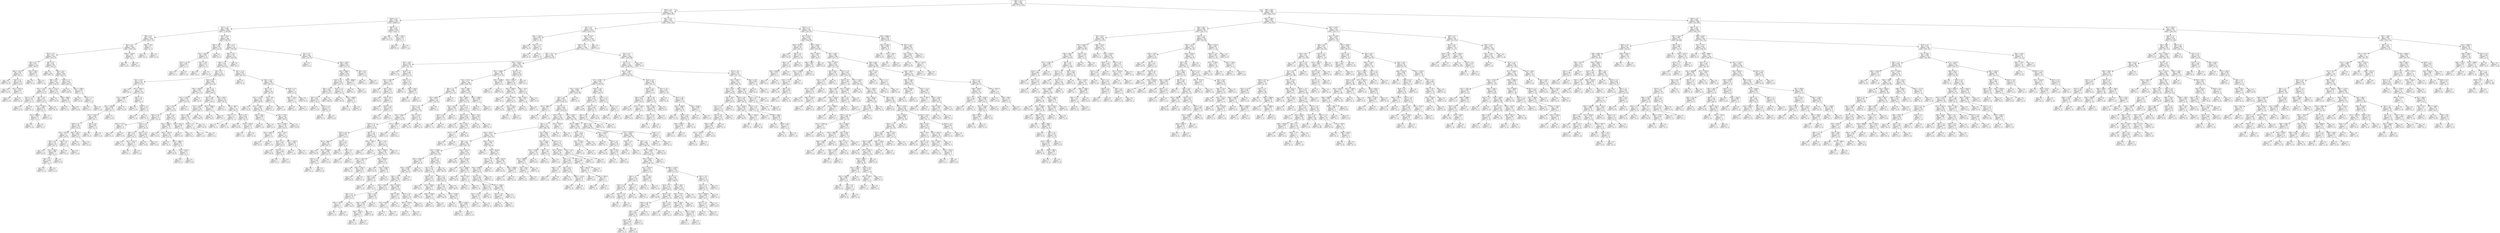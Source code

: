 digraph Tree {
node [shape=box] ;
0 [label="X[8] <= 45.5\ngini = 0.264\nsamples = 9247\nvalue = [7797, 1450]"] ;
1 [label="X[10] <= 6.5\ngini = 0.077\nsamples = 7230\nvalue = [6939, 291]"] ;
0 -> 1 [labeldistance=2.5, labelangle=45, headlabel="True"] ;
2 [label="X[10] <= 4.5\ngini = 0.026\nsamples = 5015\nvalue = [4948, 67]"] ;
1 -> 2 ;
3 [label="X[1] <= 1.0\ngini = 0.069\nsamples = 1832\nvalue = [1766, 66]"] ;
2 -> 3 ;
4 [label="X[8] <= 4.0\ngini = 0.021\nsamples = 1028\nvalue = [1017, 11]"] ;
3 -> 4 ;
5 [label="X[2] <= 4.5\ngini = 0.019\nsamples = 1026\nvalue = [1016, 10]"] ;
4 -> 5 ;
6 [label="X[15] <= 0.5\ngini = 0.017\nsamples = 1021\nvalue = [1012, 9]"] ;
5 -> 6 ;
7 [label="X[2] <= 0.5\ngini = 0.077\nsamples = 100\nvalue = [96, 4]"] ;
6 -> 7 ;
8 [label="X[6] <= 1412.0\ngini = 0.04\nsamples = 97\nvalue = [95, 2]"] ;
7 -> 8 ;
9 [label="gini = 0.0\nsamples = 79\nvalue = [79, 0]"] ;
8 -> 9 ;
10 [label="X[4] <= 5.5\ngini = 0.198\nsamples = 18\nvalue = [16, 2]"] ;
8 -> 10 ;
11 [label="gini = 0.0\nsamples = 15\nvalue = [15, 0]"] ;
10 -> 11 ;
12 [label="X[7] <= 3977.0\ngini = 0.444\nsamples = 3\nvalue = [1, 2]"] ;
10 -> 12 ;
13 [label="gini = 0.0\nsamples = 1\nvalue = [1, 0]"] ;
12 -> 13 ;
14 [label="gini = 0.0\nsamples = 2\nvalue = [0, 2]"] ;
12 -> 14 ;
15 [label="X[3] <= 160.5\ngini = 0.444\nsamples = 3\nvalue = [1, 2]"] ;
7 -> 15 ;
16 [label="gini = 0.0\nsamples = 2\nvalue = [0, 2]"] ;
15 -> 16 ;
17 [label="gini = 0.0\nsamples = 1\nvalue = [1, 0]"] ;
15 -> 17 ;
18 [label="X[4] <= 9.5\ngini = 0.011\nsamples = 921\nvalue = [916, 5]"] ;
6 -> 18 ;
19 [label="gini = 0.0\nsamples = 481\nvalue = [481, 0]"] ;
18 -> 19 ;
20 [label="X[4] <= 16.5\ngini = 0.022\nsamples = 440\nvalue = [435, 5]"] ;
18 -> 20 ;
21 [label="X[4] <= 15.5\ngini = 0.052\nsamples = 149\nvalue = [145, 4]"] ;
20 -> 21 ;
22 [label="X[7] <= 714.5\ngini = 0.03\nsamples = 133\nvalue = [131, 2]"] ;
21 -> 22 ;
23 [label="X[12] <= 2.5\ngini = 0.142\nsamples = 13\nvalue = [12, 1]"] ;
22 -> 23 ;
24 [label="gini = 0.0\nsamples = 12\nvalue = [12, 0]"] ;
23 -> 24 ;
25 [label="gini = 0.0\nsamples = 1\nvalue = [0, 1]"] ;
23 -> 25 ;
26 [label="X[4] <= 10.5\ngini = 0.017\nsamples = 120\nvalue = [119, 1]"] ;
22 -> 26 ;
27 [label="X[7] <= 3736.0\ngini = 0.083\nsamples = 23\nvalue = [22, 1]"] ;
26 -> 27 ;
28 [label="X[7] <= 3606.0\ngini = 0.278\nsamples = 6\nvalue = [5, 1]"] ;
27 -> 28 ;
29 [label="gini = 0.0\nsamples = 5\nvalue = [5, 0]"] ;
28 -> 29 ;
30 [label="gini = 0.0\nsamples = 1\nvalue = [0, 1]"] ;
28 -> 30 ;
31 [label="gini = 0.0\nsamples = 17\nvalue = [17, 0]"] ;
27 -> 31 ;
32 [label="gini = 0.0\nsamples = 97\nvalue = [97, 0]"] ;
26 -> 32 ;
33 [label="X[7] <= 3751.5\ngini = 0.219\nsamples = 16\nvalue = [14, 2]"] ;
21 -> 33 ;
34 [label="gini = 0.0\nsamples = 10\nvalue = [10, 0]"] ;
33 -> 34 ;
35 [label="X[6] <= 888.0\ngini = 0.444\nsamples = 6\nvalue = [4, 2]"] ;
33 -> 35 ;
36 [label="gini = 0.0\nsamples = 2\nvalue = [0, 2]"] ;
35 -> 36 ;
37 [label="gini = 0.0\nsamples = 4\nvalue = [4, 0]"] ;
35 -> 37 ;
38 [label="X[13] <= 7.5\ngini = 0.007\nsamples = 291\nvalue = [290, 1]"] ;
20 -> 38 ;
39 [label="gini = 0.0\nsamples = 283\nvalue = [283, 0]"] ;
38 -> 39 ;
40 [label="X[5] <= 7508.5\ngini = 0.219\nsamples = 8\nvalue = [7, 1]"] ;
38 -> 40 ;
41 [label="gini = 0.0\nsamples = 6\nvalue = [6, 0]"] ;
40 -> 41 ;
42 [label="X[12] <= 7.5\ngini = 0.5\nsamples = 2\nvalue = [1, 1]"] ;
40 -> 42 ;
43 [label="gini = 0.0\nsamples = 1\nvalue = [0, 1]"] ;
42 -> 43 ;
44 [label="gini = 0.0\nsamples = 1\nvalue = [1, 0]"] ;
42 -> 44 ;
45 [label="X[6] <= 1540.0\ngini = 0.32\nsamples = 5\nvalue = [4, 1]"] ;
5 -> 45 ;
46 [label="gini = 0.0\nsamples = 4\nvalue = [4, 0]"] ;
45 -> 46 ;
47 [label="gini = 0.0\nsamples = 1\nvalue = [0, 1]"] ;
45 -> 47 ;
48 [label="X[8] <= 19.0\ngini = 0.5\nsamples = 2\nvalue = [1, 1]"] ;
4 -> 48 ;
49 [label="gini = 0.0\nsamples = 1\nvalue = [0, 1]"] ;
48 -> 49 ;
50 [label="gini = 0.0\nsamples = 1\nvalue = [1, 0]"] ;
48 -> 50 ;
51 [label="X[5] <= 43.5\ngini = 0.127\nsamples = 804\nvalue = [749, 55]"] ;
3 -> 51 ;
52 [label="X[5] <= 36.5\ngini = 0.432\nsamples = 19\nvalue = [13, 6]"] ;
51 -> 52 ;
53 [label="X[7] <= 3287.0\ngini = 0.305\nsamples = 16\nvalue = [13, 3]"] ;
52 -> 53 ;
54 [label="X[13] <= 6.5\ngini = 0.444\nsamples = 3\nvalue = [1, 2]"] ;
53 -> 54 ;
55 [label="gini = 0.0\nsamples = 2\nvalue = [0, 2]"] ;
54 -> 55 ;
56 [label="gini = 0.0\nsamples = 1\nvalue = [1, 0]"] ;
54 -> 56 ;
57 [label="X[1] <= 22.0\ngini = 0.142\nsamples = 13\nvalue = [12, 1]"] ;
53 -> 57 ;
58 [label="gini = 0.0\nsamples = 1\nvalue = [0, 1]"] ;
57 -> 58 ;
59 [label="gini = 0.0\nsamples = 12\nvalue = [12, 0]"] ;
57 -> 59 ;
60 [label="gini = 0.0\nsamples = 3\nvalue = [0, 3]"] ;
52 -> 60 ;
61 [label="X[4] <= 33.5\ngini = 0.117\nsamples = 785\nvalue = [736, 49]"] ;
51 -> 61 ;
62 [label="X[8] <= 19.5\ngini = 0.151\nsamples = 522\nvalue = [479, 43]"] ;
61 -> 62 ;
63 [label="X[3] <= 1.5\ngini = 0.148\nsamples = 521\nvalue = [479, 42]"] ;
62 -> 63 ;
64 [label="X[4] <= 6.5\ngini = 0.121\nsamples = 416\nvalue = [389, 27]"] ;
63 -> 64 ;
65 [label="X[1] <= 13.0\ngini = 0.225\nsamples = 85\nvalue = [74, 11]"] ;
64 -> 65 ;
66 [label="gini = 0.0\nsamples = 1\nvalue = [0, 1]"] ;
65 -> 66 ;
67 [label="X[7] <= 4362.5\ngini = 0.21\nsamples = 84\nvalue = [74, 10]"] ;
65 -> 67 ;
68 [label="X[7] <= 3589.0\ngini = 0.165\nsamples = 77\nvalue = [70, 7]"] ;
67 -> 68 ;
69 [label="X[1] <= 1693.0\ngini = 0.226\nsamples = 54\nvalue = [47, 7]"] ;
68 -> 69 ;
70 [label="X[1] <= 1530.0\ngini = 0.283\nsamples = 41\nvalue = [34, 7]"] ;
69 -> 70 ;
71 [label="X[10] <= 2.5\ngini = 0.229\nsamples = 38\nvalue = [33, 5]"] ;
70 -> 71 ;
72 [label="X[5] <= 3373.0\ngini = 0.17\nsamples = 32\nvalue = [29, 3]"] ;
71 -> 72 ;
73 [label="X[0] <= 4.5\ngini = 0.124\nsamples = 30\nvalue = [28, 2]"] ;
72 -> 73 ;
74 [label="gini = 0.0\nsamples = 23\nvalue = [23, 0]"] ;
73 -> 74 ;
75 [label="X[1] <= 580.0\ngini = 0.408\nsamples = 7\nvalue = [5, 2]"] ;
73 -> 75 ;
76 [label="X[4] <= 5.5\ngini = 0.444\nsamples = 3\nvalue = [1, 2]"] ;
75 -> 76 ;
77 [label="gini = 0.0\nsamples = 2\nvalue = [0, 2]"] ;
76 -> 77 ;
78 [label="gini = 0.0\nsamples = 1\nvalue = [1, 0]"] ;
76 -> 78 ;
79 [label="gini = 0.0\nsamples = 4\nvalue = [4, 0]"] ;
75 -> 79 ;
80 [label="X[4] <= 4.0\ngini = 0.5\nsamples = 2\nvalue = [1, 1]"] ;
72 -> 80 ;
81 [label="gini = 0.0\nsamples = 1\nvalue = [0, 1]"] ;
80 -> 81 ;
82 [label="gini = 0.0\nsamples = 1\nvalue = [1, 0]"] ;
80 -> 82 ;
83 [label="X[5] <= 367.5\ngini = 0.444\nsamples = 6\nvalue = [4, 2]"] ;
71 -> 83 ;
84 [label="gini = 0.0\nsamples = 4\nvalue = [4, 0]"] ;
83 -> 84 ;
85 [label="gini = 0.0\nsamples = 2\nvalue = [0, 2]"] ;
83 -> 85 ;
86 [label="X[0] <= 3.0\ngini = 0.444\nsamples = 3\nvalue = [1, 2]"] ;
70 -> 86 ;
87 [label="gini = 0.0\nsamples = 2\nvalue = [0, 2]"] ;
86 -> 87 ;
88 [label="gini = 0.0\nsamples = 1\nvalue = [1, 0]"] ;
86 -> 88 ;
89 [label="gini = 0.0\nsamples = 13\nvalue = [13, 0]"] ;
69 -> 89 ;
90 [label="gini = 0.0\nsamples = 23\nvalue = [23, 0]"] ;
68 -> 90 ;
91 [label="X[0] <= 1.5\ngini = 0.49\nsamples = 7\nvalue = [4, 3]"] ;
67 -> 91 ;
92 [label="gini = 0.0\nsamples = 3\nvalue = [3, 0]"] ;
91 -> 92 ;
93 [label="X[14] <= 1.5\ngini = 0.375\nsamples = 4\nvalue = [1, 3]"] ;
91 -> 93 ;
94 [label="gini = 0.0\nsamples = 1\nvalue = [1, 0]"] ;
93 -> 94 ;
95 [label="gini = 0.0\nsamples = 3\nvalue = [0, 3]"] ;
93 -> 95 ;
96 [label="X[13] <= 0.5\ngini = 0.092\nsamples = 331\nvalue = [315, 16]"] ;
64 -> 96 ;
97 [label="X[5] <= 7959.0\ngini = 0.165\nsamples = 121\nvalue = [110, 11]"] ;
96 -> 97 ;
98 [label="X[1] <= 3134.5\ngini = 0.153\nsamples = 120\nvalue = [110, 10]"] ;
97 -> 98 ;
99 [label="X[1] <= 325.0\ngini = 0.14\nsamples = 119\nvalue = [110, 9]"] ;
98 -> 99 ;
100 [label="X[10] <= 0.5\ngini = 0.272\nsamples = 37\nvalue = [31, 6]"] ;
99 -> 100 ;
101 [label="X[5] <= 1721.5\ngini = 0.5\nsamples = 6\nvalue = [3, 3]"] ;
100 -> 101 ;
102 [label="gini = 0.0\nsamples = 3\nvalue = [0, 3]"] ;
101 -> 102 ;
103 [label="gini = 0.0\nsamples = 3\nvalue = [3, 0]"] ;
101 -> 103 ;
104 [label="X[10] <= 2.5\ngini = 0.175\nsamples = 31\nvalue = [28, 3]"] ;
100 -> 104 ;
105 [label="X[0] <= 2.5\ngini = 0.077\nsamples = 25\nvalue = [24, 1]"] ;
104 -> 105 ;
106 [label="gini = 0.0\nsamples = 21\nvalue = [21, 0]"] ;
105 -> 106 ;
107 [label="X[7] <= 1027.0\ngini = 0.375\nsamples = 4\nvalue = [3, 1]"] ;
105 -> 107 ;
108 [label="gini = 0.0\nsamples = 1\nvalue = [0, 1]"] ;
107 -> 108 ;
109 [label="gini = 0.0\nsamples = 3\nvalue = [3, 0]"] ;
107 -> 109 ;
110 [label="X[11] <= 0.5\ngini = 0.444\nsamples = 6\nvalue = [4, 2]"] ;
104 -> 110 ;
111 [label="gini = 0.0\nsamples = 4\nvalue = [4, 0]"] ;
110 -> 111 ;
112 [label="gini = 0.0\nsamples = 2\nvalue = [0, 2]"] ;
110 -> 112 ;
113 [label="X[12] <= 6.5\ngini = 0.07\nsamples = 82\nvalue = [79, 3]"] ;
99 -> 113 ;
114 [label="X[1] <= 1609.5\ngini = 0.049\nsamples = 79\nvalue = [77, 2]"] ;
113 -> 114 ;
115 [label="gini = 0.0\nsamples = 55\nvalue = [55, 0]"] ;
114 -> 115 ;
116 [label="X[1] <= 1612.0\ngini = 0.153\nsamples = 24\nvalue = [22, 2]"] ;
114 -> 116 ;
117 [label="gini = 0.0\nsamples = 1\nvalue = [0, 1]"] ;
116 -> 117 ;
118 [label="X[7] <= 3981.5\ngini = 0.083\nsamples = 23\nvalue = [22, 1]"] ;
116 -> 118 ;
119 [label="gini = 0.0\nsamples = 19\nvalue = [19, 0]"] ;
118 -> 119 ;
120 [label="X[7] <= 4121.5\ngini = 0.375\nsamples = 4\nvalue = [3, 1]"] ;
118 -> 120 ;
121 [label="gini = 0.0\nsamples = 1\nvalue = [0, 1]"] ;
120 -> 121 ;
122 [label="gini = 0.0\nsamples = 3\nvalue = [3, 0]"] ;
120 -> 122 ;
123 [label="X[5] <= 4151.0\ngini = 0.444\nsamples = 3\nvalue = [2, 1]"] ;
113 -> 123 ;
124 [label="gini = 0.0\nsamples = 2\nvalue = [2, 0]"] ;
123 -> 124 ;
125 [label="gini = 0.0\nsamples = 1\nvalue = [0, 1]"] ;
123 -> 125 ;
126 [label="gini = 0.0\nsamples = 1\nvalue = [0, 1]"] ;
98 -> 126 ;
127 [label="gini = 0.0\nsamples = 1\nvalue = [0, 1]"] ;
97 -> 127 ;
128 [label="X[0] <= 5.5\ngini = 0.046\nsamples = 210\nvalue = [205, 5]"] ;
96 -> 128 ;
129 [label="X[12] <= 8.0\ngini = 0.023\nsamples = 171\nvalue = [169, 2]"] ;
128 -> 129 ;
130 [label="X[7] <= 323.0\ngini = 0.012\nsamples = 164\nvalue = [163, 1]"] ;
129 -> 130 ;
131 [label="X[1] <= 89.5\ngini = 0.105\nsamples = 18\nvalue = [17, 1]"] ;
130 -> 131 ;
132 [label="X[13] <= 3.5\ngini = 0.5\nsamples = 2\nvalue = [1, 1]"] ;
131 -> 132 ;
133 [label="gini = 0.0\nsamples = 1\nvalue = [1, 0]"] ;
132 -> 133 ;
134 [label="gini = 0.0\nsamples = 1\nvalue = [0, 1]"] ;
132 -> 134 ;
135 [label="gini = 0.0\nsamples = 16\nvalue = [16, 0]"] ;
131 -> 135 ;
136 [label="gini = 0.0\nsamples = 146\nvalue = [146, 0]"] ;
130 -> 136 ;
137 [label="X[7] <= 2836.5\ngini = 0.245\nsamples = 7\nvalue = [6, 1]"] ;
129 -> 137 ;
138 [label="gini = 0.0\nsamples = 6\nvalue = [6, 0]"] ;
137 -> 138 ;
139 [label="gini = 0.0\nsamples = 1\nvalue = [0, 1]"] ;
137 -> 139 ;
140 [label="X[5] <= 605.5\ngini = 0.142\nsamples = 39\nvalue = [36, 3]"] ;
128 -> 140 ;
141 [label="gini = 0.0\nsamples = 1\nvalue = [0, 1]"] ;
140 -> 141 ;
142 [label="X[1] <= 663.5\ngini = 0.1\nsamples = 38\nvalue = [36, 2]"] ;
140 -> 142 ;
143 [label="X[15] <= 1.0\ngini = 0.5\nsamples = 2\nvalue = [1, 1]"] ;
142 -> 143 ;
144 [label="gini = 0.0\nsamples = 1\nvalue = [0, 1]"] ;
143 -> 144 ;
145 [label="gini = 0.0\nsamples = 1\nvalue = [1, 0]"] ;
143 -> 145 ;
146 [label="X[13] <= 6.5\ngini = 0.054\nsamples = 36\nvalue = [35, 1]"] ;
142 -> 146 ;
147 [label="gini = 0.0\nsamples = 28\nvalue = [28, 0]"] ;
146 -> 147 ;
148 [label="X[7] <= 1923.0\ngini = 0.219\nsamples = 8\nvalue = [7, 1]"] ;
146 -> 148 ;
149 [label="gini = 0.0\nsamples = 7\nvalue = [7, 0]"] ;
148 -> 149 ;
150 [label="gini = 0.0\nsamples = 1\nvalue = [0, 1]"] ;
148 -> 150 ;
151 [label="X[3] <= 15.0\ngini = 0.245\nsamples = 105\nvalue = [90, 15]"] ;
63 -> 151 ;
152 [label="gini = 0.0\nsamples = 3\nvalue = [0, 3]"] ;
151 -> 152 ;
153 [label="X[4] <= 31.5\ngini = 0.208\nsamples = 102\nvalue = [90, 12]"] ;
151 -> 153 ;
154 [label="X[2] <= 6.5\ngini = 0.17\nsamples = 96\nvalue = [87, 9]"] ;
153 -> 154 ;
155 [label="X[7] <= 1221.5\ngini = 0.156\nsamples = 94\nvalue = [86, 8]"] ;
154 -> 155 ;
156 [label="gini = 0.0\nsamples = 25\nvalue = [25, 0]"] ;
155 -> 156 ;
157 [label="X[7] <= 1391.0\ngini = 0.205\nsamples = 69\nvalue = [61, 8]"] ;
155 -> 157 ;
158 [label="X[3] <= 206.5\ngini = 0.444\nsamples = 3\nvalue = [1, 2]"] ;
157 -> 158 ;
159 [label="gini = 0.0\nsamples = 1\nvalue = [1, 0]"] ;
158 -> 159 ;
160 [label="gini = 0.0\nsamples = 2\nvalue = [0, 2]"] ;
158 -> 160 ;
161 [label="X[3] <= 279.5\ngini = 0.165\nsamples = 66\nvalue = [60, 6]"] ;
157 -> 161 ;
162 [label="X[7] <= 2106.5\ngini = 0.278\nsamples = 36\nvalue = [30, 6]"] ;
161 -> 162 ;
163 [label="X[1] <= 1667.5\ngini = 0.375\nsamples = 4\nvalue = [1, 3]"] ;
162 -> 163 ;
164 [label="gini = 0.0\nsamples = 3\nvalue = [0, 3]"] ;
163 -> 164 ;
165 [label="gini = 0.0\nsamples = 1\nvalue = [1, 0]"] ;
163 -> 165 ;
166 [label="X[3] <= 242.5\ngini = 0.17\nsamples = 32\nvalue = [29, 3]"] ;
162 -> 166 ;
167 [label="X[14] <= 3.5\ngini = 0.067\nsamples = 29\nvalue = [28, 1]"] ;
166 -> 167 ;
168 [label="gini = 0.0\nsamples = 26\nvalue = [26, 0]"] ;
167 -> 168 ;
169 [label="X[10] <= 0.5\ngini = 0.444\nsamples = 3\nvalue = [2, 1]"] ;
167 -> 169 ;
170 [label="gini = 0.0\nsamples = 1\nvalue = [0, 1]"] ;
169 -> 170 ;
171 [label="gini = 0.0\nsamples = 2\nvalue = [2, 0]"] ;
169 -> 171 ;
172 [label="X[1] <= 1392.0\ngini = 0.444\nsamples = 3\nvalue = [1, 2]"] ;
166 -> 172 ;
173 [label="gini = 0.0\nsamples = 1\nvalue = [1, 0]"] ;
172 -> 173 ;
174 [label="gini = 0.0\nsamples = 2\nvalue = [0, 2]"] ;
172 -> 174 ;
175 [label="gini = 0.0\nsamples = 30\nvalue = [30, 0]"] ;
161 -> 175 ;
176 [label="X[2] <= 8.0\ngini = 0.5\nsamples = 2\nvalue = [1, 1]"] ;
154 -> 176 ;
177 [label="gini = 0.0\nsamples = 1\nvalue = [0, 1]"] ;
176 -> 177 ;
178 [label="gini = 0.0\nsamples = 1\nvalue = [1, 0]"] ;
176 -> 178 ;
179 [label="X[10] <= 2.0\ngini = 0.5\nsamples = 6\nvalue = [3, 3]"] ;
153 -> 179 ;
180 [label="X[6] <= 135.0\ngini = 0.375\nsamples = 4\nvalue = [3, 1]"] ;
179 -> 180 ;
181 [label="gini = 0.0\nsamples = 1\nvalue = [0, 1]"] ;
180 -> 181 ;
182 [label="gini = 0.0\nsamples = 3\nvalue = [3, 0]"] ;
180 -> 182 ;
183 [label="gini = 0.0\nsamples = 2\nvalue = [0, 2]"] ;
179 -> 183 ;
184 [label="gini = 0.0\nsamples = 1\nvalue = [0, 1]"] ;
62 -> 184 ;
185 [label="X[1] <= 2.5\ngini = 0.045\nsamples = 263\nvalue = [257, 6]"] ;
61 -> 185 ;
186 [label="gini = 0.0\nsamples = 1\nvalue = [0, 1]"] ;
185 -> 186 ;
187 [label="X[4] <= 254.0\ngini = 0.037\nsamples = 262\nvalue = [257, 5]"] ;
185 -> 187 ;
188 [label="X[5] <= 9445.5\ngini = 0.031\nsamples = 258\nvalue = [254, 4]"] ;
187 -> 188 ;
189 [label="X[13] <= 6.5\ngini = 0.023\nsamples = 254\nvalue = [251, 3]"] ;
188 -> 189 ;
190 [label="X[4] <= 37.5\ngini = 0.009\nsamples = 233\nvalue = [232, 1]"] ;
189 -> 190 ;
191 [label="X[2] <= 0.5\ngini = 0.067\nsamples = 29\nvalue = [28, 1]"] ;
190 -> 191 ;
192 [label="gini = 0.0\nsamples = 25\nvalue = [25, 0]"] ;
191 -> 192 ;
193 [label="X[13] <= 1.5\ngini = 0.375\nsamples = 4\nvalue = [3, 1]"] ;
191 -> 193 ;
194 [label="gini = 0.0\nsamples = 1\nvalue = [0, 1]"] ;
193 -> 194 ;
195 [label="gini = 0.0\nsamples = 3\nvalue = [3, 0]"] ;
193 -> 195 ;
196 [label="gini = 0.0\nsamples = 204\nvalue = [204, 0]"] ;
190 -> 196 ;
197 [label="X[12] <= 2.0\ngini = 0.172\nsamples = 21\nvalue = [19, 2]"] ;
189 -> 197 ;
198 [label="gini = 0.0\nsamples = 16\nvalue = [16, 0]"] ;
197 -> 198 ;
199 [label="X[5] <= 6384.0\ngini = 0.48\nsamples = 5\nvalue = [3, 2]"] ;
197 -> 199 ;
200 [label="gini = 0.0\nsamples = 3\nvalue = [3, 0]"] ;
199 -> 200 ;
201 [label="gini = 0.0\nsamples = 2\nvalue = [0, 2]"] ;
199 -> 201 ;
202 [label="X[5] <= 9462.0\ngini = 0.375\nsamples = 4\nvalue = [3, 1]"] ;
188 -> 202 ;
203 [label="gini = 0.0\nsamples = 1\nvalue = [0, 1]"] ;
202 -> 203 ;
204 [label="gini = 0.0\nsamples = 3\nvalue = [3, 0]"] ;
202 -> 204 ;
205 [label="X[0] <= 8.5\ngini = 0.375\nsamples = 4\nvalue = [3, 1]"] ;
187 -> 205 ;
206 [label="gini = 0.0\nsamples = 1\nvalue = [0, 1]"] ;
205 -> 206 ;
207 [label="gini = 0.0\nsamples = 3\nvalue = [3, 0]"] ;
205 -> 207 ;
208 [label="X[8] <= 2.5\ngini = 0.001\nsamples = 3183\nvalue = [3182, 1]"] ;
2 -> 208 ;
209 [label="gini = 0.0\nsamples = 3175\nvalue = [3175, 0]"] ;
208 -> 209 ;
210 [label="X[5] <= 7583.5\ngini = 0.219\nsamples = 8\nvalue = [7, 1]"] ;
208 -> 210 ;
211 [label="gini = 0.0\nsamples = 1\nvalue = [0, 1]"] ;
210 -> 211 ;
212 [label="gini = 0.0\nsamples = 7\nvalue = [7, 0]"] ;
210 -> 212 ;
213 [label="X[4] <= 55.5\ngini = 0.182\nsamples = 2215\nvalue = [1991, 224]"] ;
1 -> 213 ;
214 [label="X[4] <= 0.5\ngini = 0.135\nsamples = 1810\nvalue = [1678, 132]"] ;
213 -> 214 ;
215 [label="X[1] <= 128.5\ngini = 0.463\nsamples = 11\nvalue = [7, 4]"] ;
214 -> 215 ;
216 [label="gini = 0.0\nsamples = 6\nvalue = [6, 0]"] ;
215 -> 216 ;
217 [label="X[11] <= 1.5\ngini = 0.32\nsamples = 5\nvalue = [1, 4]"] ;
215 -> 217 ;
218 [label="gini = 0.0\nsamples = 4\nvalue = [0, 4]"] ;
217 -> 218 ;
219 [label="gini = 0.0\nsamples = 1\nvalue = [1, 0]"] ;
217 -> 219 ;
220 [label="X[3] <= 1225.5\ngini = 0.132\nsamples = 1799\nvalue = [1671, 128]"] ;
214 -> 220 ;
221 [label="X[15] <= 0.5\ngini = 0.131\nsamples = 1798\nvalue = [1671, 127]"] ;
220 -> 221 ;
222 [label="X[5] <= 75.5\ngini = 0.204\nsamples = 356\nvalue = [315, 41]"] ;
221 -> 222 ;
223 [label="X[1] <= 16.0\ngini = 0.438\nsamples = 34\nvalue = [23, 11]"] ;
222 -> 223 ;
224 [label="gini = 0.0\nsamples = 11\nvalue = [11, 0]"] ;
223 -> 224 ;
225 [label="X[14] <= 2.5\ngini = 0.499\nsamples = 23\nvalue = [12, 11]"] ;
223 -> 225 ;
226 [label="X[1] <= 138.5\ngini = 0.355\nsamples = 13\nvalue = [10, 3]"] ;
225 -> 226 ;
227 [label="gini = 0.0\nsamples = 1\nvalue = [0, 1]"] ;
226 -> 227 ;
228 [label="X[5] <= 50.5\ngini = 0.278\nsamples = 12\nvalue = [10, 2]"] ;
226 -> 228 ;
229 [label="gini = 0.0\nsamples = 8\nvalue = [8, 0]"] ;
228 -> 229 ;
230 [label="X[5] <= 54.5\ngini = 0.5\nsamples = 4\nvalue = [2, 2]"] ;
228 -> 230 ;
231 [label="gini = 0.0\nsamples = 1\nvalue = [0, 1]"] ;
230 -> 231 ;
232 [label="X[16] <= 0.5\ngini = 0.444\nsamples = 3\nvalue = [2, 1]"] ;
230 -> 232 ;
233 [label="gini = 0.0\nsamples = 2\nvalue = [2, 0]"] ;
232 -> 233 ;
234 [label="gini = 0.0\nsamples = 1\nvalue = [0, 1]"] ;
232 -> 234 ;
235 [label="X[13] <= 2.5\ngini = 0.32\nsamples = 10\nvalue = [2, 8]"] ;
225 -> 235 ;
236 [label="gini = 0.0\nsamples = 7\nvalue = [0, 7]"] ;
235 -> 236 ;
237 [label="X[6] <= 549.5\ngini = 0.444\nsamples = 3\nvalue = [2, 1]"] ;
235 -> 237 ;
238 [label="gini = 0.0\nsamples = 2\nvalue = [2, 0]"] ;
237 -> 238 ;
239 [label="gini = 0.0\nsamples = 1\nvalue = [0, 1]"] ;
237 -> 239 ;
240 [label="X[5] <= 5814.5\ngini = 0.169\nsamples = 322\nvalue = [292, 30]"] ;
222 -> 240 ;
241 [label="X[1] <= 2804.5\ngini = 0.139\nsamples = 292\nvalue = [270, 22]"] ;
240 -> 241 ;
242 [label="X[1] <= 472.0\ngini = 0.13\nsamples = 286\nvalue = [266, 20]"] ;
241 -> 242 ;
243 [label="X[0] <= 5.5\ngini = 0.183\nsamples = 147\nvalue = [132, 15]"] ;
242 -> 243 ;
244 [label="X[1] <= 466.0\ngini = 0.173\nsamples = 146\nvalue = [132, 14]"] ;
243 -> 244 ;
245 [label="X[12] <= 2.5\ngini = 0.163\nsamples = 145\nvalue = [132, 13]"] ;
244 -> 245 ;
246 [label="X[5] <= 5166.5\ngini = 0.13\nsamples = 129\nvalue = [120, 9]"] ;
245 -> 246 ;
247 [label="X[13] <= 1.5\ngini = 0.118\nsamples = 127\nvalue = [119, 8]"] ;
246 -> 247 ;
248 [label="X[10] <= 8.5\ngini = 0.054\nsamples = 72\nvalue = [70, 2]"] ;
247 -> 248 ;
249 [label="X[7] <= 3440.5\ngini = 0.03\nsamples = 65\nvalue = [64, 1]"] ;
248 -> 249 ;
250 [label="gini = 0.0\nsamples = 45\nvalue = [45, 0]"] ;
249 -> 250 ;
251 [label="X[7] <= 3589.0\ngini = 0.095\nsamples = 20\nvalue = [19, 1]"] ;
249 -> 251 ;
252 [label="X[11] <= 1.5\ngini = 0.444\nsamples = 3\nvalue = [2, 1]"] ;
251 -> 252 ;
253 [label="gini = 0.0\nsamples = 1\nvalue = [0, 1]"] ;
252 -> 253 ;
254 [label="gini = 0.0\nsamples = 2\nvalue = [2, 0]"] ;
252 -> 254 ;
255 [label="gini = 0.0\nsamples = 17\nvalue = [17, 0]"] ;
251 -> 255 ;
256 [label="X[2] <= 1.0\ngini = 0.245\nsamples = 7\nvalue = [6, 1]"] ;
248 -> 256 ;
257 [label="gini = 0.0\nsamples = 5\nvalue = [5, 0]"] ;
256 -> 257 ;
258 [label="X[4] <= 6.5\ngini = 0.5\nsamples = 2\nvalue = [1, 1]"] ;
256 -> 258 ;
259 [label="gini = 0.0\nsamples = 1\nvalue = [1, 0]"] ;
258 -> 259 ;
260 [label="gini = 0.0\nsamples = 1\nvalue = [0, 1]"] ;
258 -> 260 ;
261 [label="X[4] <= 2.5\ngini = 0.194\nsamples = 55\nvalue = [49, 6]"] ;
247 -> 261 ;
262 [label="X[5] <= 1091.5\ngini = 0.5\nsamples = 2\nvalue = [1, 1]"] ;
261 -> 262 ;
263 [label="gini = 0.0\nsamples = 1\nvalue = [0, 1]"] ;
262 -> 263 ;
264 [label="gini = 0.0\nsamples = 1\nvalue = [1, 0]"] ;
262 -> 264 ;
265 [label="X[1] <= 70.5\ngini = 0.171\nsamples = 53\nvalue = [48, 5]"] ;
261 -> 265 ;
266 [label="X[5] <= 1344.0\ngini = 0.239\nsamples = 36\nvalue = [31, 5]"] ;
265 -> 266 ;
267 [label="X[7] <= 1797.5\ngini = 0.397\nsamples = 11\nvalue = [8, 3]"] ;
266 -> 267 ;
268 [label="gini = 0.0\nsamples = 2\nvalue = [0, 2]"] ;
267 -> 268 ;
269 [label="X[5] <= 1307.5\ngini = 0.198\nsamples = 9\nvalue = [8, 1]"] ;
267 -> 269 ;
270 [label="gini = 0.0\nsamples = 8\nvalue = [8, 0]"] ;
269 -> 270 ;
271 [label="gini = 0.0\nsamples = 1\nvalue = [0, 1]"] ;
269 -> 271 ;
272 [label="X[5] <= 3618.5\ngini = 0.147\nsamples = 25\nvalue = [23, 2]"] ;
266 -> 272 ;
273 [label="gini = 0.0\nsamples = 16\nvalue = [16, 0]"] ;
272 -> 273 ;
274 [label="X[5] <= 4264.0\ngini = 0.346\nsamples = 9\nvalue = [7, 2]"] ;
272 -> 274 ;
275 [label="X[4] <= 12.0\ngini = 0.444\nsamples = 3\nvalue = [1, 2]"] ;
274 -> 275 ;
276 [label="gini = 0.0\nsamples = 1\nvalue = [1, 0]"] ;
275 -> 276 ;
277 [label="gini = 0.0\nsamples = 2\nvalue = [0, 2]"] ;
275 -> 277 ;
278 [label="gini = 0.0\nsamples = 6\nvalue = [6, 0]"] ;
274 -> 278 ;
279 [label="gini = 0.0\nsamples = 17\nvalue = [17, 0]"] ;
265 -> 279 ;
280 [label="X[7] <= 1998.5\ngini = 0.5\nsamples = 2\nvalue = [1, 1]"] ;
246 -> 280 ;
281 [label="gini = 0.0\nsamples = 1\nvalue = [1, 0]"] ;
280 -> 281 ;
282 [label="gini = 0.0\nsamples = 1\nvalue = [0, 1]"] ;
280 -> 282 ;
283 [label="X[1] <= 123.5\ngini = 0.375\nsamples = 16\nvalue = [12, 4]"] ;
245 -> 283 ;
284 [label="gini = 0.0\nsamples = 12\nvalue = [12, 0]"] ;
283 -> 284 ;
285 [label="gini = 0.0\nsamples = 4\nvalue = [0, 4]"] ;
283 -> 285 ;
286 [label="gini = 0.0\nsamples = 1\nvalue = [0, 1]"] ;
244 -> 286 ;
287 [label="gini = 0.0\nsamples = 1\nvalue = [0, 1]"] ;
243 -> 287 ;
288 [label="X[3] <= 799.0\ngini = 0.069\nsamples = 139\nvalue = [134, 5]"] ;
242 -> 288 ;
289 [label="X[5] <= 465.0\ngini = 0.057\nsamples = 136\nvalue = [132, 4]"] ;
288 -> 289 ;
290 [label="X[5] <= 452.5\ngini = 0.188\nsamples = 19\nvalue = [17, 2]"] ;
289 -> 290 ;
291 [label="X[12] <= 2.0\ngini = 0.105\nsamples = 18\nvalue = [17, 1]"] ;
290 -> 291 ;
292 [label="gini = 0.0\nsamples = 17\nvalue = [17, 0]"] ;
291 -> 292 ;
293 [label="gini = 0.0\nsamples = 1\nvalue = [0, 1]"] ;
291 -> 293 ;
294 [label="gini = 0.0\nsamples = 1\nvalue = [0, 1]"] ;
290 -> 294 ;
295 [label="X[13] <= 7.5\ngini = 0.034\nsamples = 117\nvalue = [115, 2]"] ;
289 -> 295 ;
296 [label="X[14] <= 6.5\ngini = 0.018\nsamples = 108\nvalue = [107, 1]"] ;
295 -> 296 ;
297 [label="gini = 0.0\nsamples = 97\nvalue = [97, 0]"] ;
296 -> 297 ;
298 [label="X[7] <= 291.5\ngini = 0.165\nsamples = 11\nvalue = [10, 1]"] ;
296 -> 298 ;
299 [label="X[7] <= 177.0\ngini = 0.5\nsamples = 2\nvalue = [1, 1]"] ;
298 -> 299 ;
300 [label="gini = 0.0\nsamples = 1\nvalue = [1, 0]"] ;
299 -> 300 ;
301 [label="gini = 0.0\nsamples = 1\nvalue = [0, 1]"] ;
299 -> 301 ;
302 [label="gini = 0.0\nsamples = 9\nvalue = [9, 0]"] ;
298 -> 302 ;
303 [label="X[4] <= 23.0\ngini = 0.198\nsamples = 9\nvalue = [8, 1]"] ;
295 -> 303 ;
304 [label="gini = 0.0\nsamples = 8\nvalue = [8, 0]"] ;
303 -> 304 ;
305 [label="gini = 0.0\nsamples = 1\nvalue = [0, 1]"] ;
303 -> 305 ;
306 [label="X[5] <= 2406.5\ngini = 0.444\nsamples = 3\nvalue = [2, 1]"] ;
288 -> 306 ;
307 [label="gini = 0.0\nsamples = 1\nvalue = [0, 1]"] ;
306 -> 307 ;
308 [label="gini = 0.0\nsamples = 2\nvalue = [2, 0]"] ;
306 -> 308 ;
309 [label="X[1] <= 2869.5\ngini = 0.444\nsamples = 6\nvalue = [4, 2]"] ;
241 -> 309 ;
310 [label="gini = 0.0\nsamples = 2\nvalue = [0, 2]"] ;
309 -> 310 ;
311 [label="gini = 0.0\nsamples = 4\nvalue = [4, 0]"] ;
309 -> 311 ;
312 [label="X[13] <= 7.0\ngini = 0.391\nsamples = 30\nvalue = [22, 8]"] ;
240 -> 312 ;
313 [label="X[7] <= 2253.0\ngini = 0.337\nsamples = 28\nvalue = [22, 6]"] ;
312 -> 313 ;
314 [label="X[5] <= 5858.5\ngini = 0.18\nsamples = 20\nvalue = [18, 2]"] ;
313 -> 314 ;
315 [label="gini = 0.0\nsamples = 1\nvalue = [0, 1]"] ;
314 -> 315 ;
316 [label="X[1] <= 2356.5\ngini = 0.1\nsamples = 19\nvalue = [18, 1]"] ;
314 -> 316 ;
317 [label="gini = 0.0\nsamples = 16\nvalue = [16, 0]"] ;
316 -> 317 ;
318 [label="X[7] <= 540.5\ngini = 0.444\nsamples = 3\nvalue = [2, 1]"] ;
316 -> 318 ;
319 [label="gini = 0.0\nsamples = 1\nvalue = [0, 1]"] ;
318 -> 319 ;
320 [label="gini = 0.0\nsamples = 2\nvalue = [2, 0]"] ;
318 -> 320 ;
321 [label="X[4] <= 33.0\ngini = 0.5\nsamples = 8\nvalue = [4, 4]"] ;
313 -> 321 ;
322 [label="X[6] <= 695.5\ngini = 0.32\nsamples = 5\nvalue = [1, 4]"] ;
321 -> 322 ;
323 [label="gini = 0.0\nsamples = 4\nvalue = [0, 4]"] ;
322 -> 323 ;
324 [label="gini = 0.0\nsamples = 1\nvalue = [1, 0]"] ;
322 -> 324 ;
325 [label="gini = 0.0\nsamples = 3\nvalue = [3, 0]"] ;
321 -> 325 ;
326 [label="gini = 0.0\nsamples = 2\nvalue = [0, 2]"] ;
312 -> 326 ;
327 [label="X[2] <= 8.5\ngini = 0.112\nsamples = 1442\nvalue = [1356, 86]"] ;
221 -> 327 ;
328 [label="X[2] <= 1.5\ngini = 0.111\nsamples = 1441\nvalue = [1356, 85]"] ;
327 -> 328 ;
329 [label="X[5] <= 7266.5\ngini = 0.101\nsamples = 1319\nvalue = [1249, 70]"] ;
328 -> 329 ;
330 [label="X[7] <= 4736.5\ngini = 0.091\nsamples = 1217\nvalue = [1159, 58]"] ;
329 -> 330 ;
331 [label="X[7] <= 4731.5\ngini = 0.099\nsamples = 1075\nvalue = [1019, 56]"] ;
330 -> 331 ;
332 [label="X[5] <= 3.0\ngini = 0.097\nsamples = 1074\nvalue = [1019, 55]"] ;
331 -> 332 ;
333 [label="X[7] <= 4662.5\ngini = 0.5\nsamples = 2\nvalue = [1, 1]"] ;
332 -> 333 ;
334 [label="gini = 0.0\nsamples = 1\nvalue = [0, 1]"] ;
333 -> 334 ;
335 [label="gini = 0.0\nsamples = 1\nvalue = [1, 0]"] ;
333 -> 335 ;
336 [label="X[14] <= 1.5\ngini = 0.096\nsamples = 1072\nvalue = [1018, 54]"] ;
332 -> 336 ;
337 [label="X[12] <= 10.5\ngini = 0.124\nsamples = 528\nvalue = [493, 35]"] ;
336 -> 337 ;
338 [label="X[0] <= 3.5\ngini = 0.121\nsamples = 526\nvalue = [492, 34]"] ;
337 -> 338 ;
339 [label="X[5] <= 5672.5\ngini = 0.101\nsamples = 433\nvalue = [410, 23]"] ;
338 -> 339 ;
340 [label="X[0] <= 0.5\ngini = 0.081\nsamples = 356\nvalue = [341, 15]"] ;
339 -> 340 ;
341 [label="X[7] <= 2786.0\ngini = 0.108\nsamples = 228\nvalue = [215, 13]"] ;
340 -> 341 ;
342 [label="X[5] <= 3790.0\ngini = 0.195\nsamples = 73\nvalue = [65, 8]"] ;
341 -> 342 ;
343 [label="X[5] <= 3706.5\ngini = 0.269\nsamples = 50\nvalue = [42, 8]"] ;
342 -> 343 ;
344 [label="X[4] <= 15.5\ngini = 0.245\nsamples = 49\nvalue = [42, 7]"] ;
343 -> 344 ;
345 [label="X[7] <= 2607.5\ngini = 0.157\nsamples = 35\nvalue = [32, 3]"] ;
344 -> 345 ;
346 [label="X[4] <= 5.5\ngini = 0.074\nsamples = 26\nvalue = [25, 1]"] ;
345 -> 346 ;
347 [label="X[5] <= 518.5\ngini = 0.5\nsamples = 2\nvalue = [1, 1]"] ;
346 -> 347 ;
348 [label="gini = 0.0\nsamples = 1\nvalue = [1, 0]"] ;
347 -> 348 ;
349 [label="gini = 0.0\nsamples = 1\nvalue = [0, 1]"] ;
347 -> 349 ;
350 [label="gini = 0.0\nsamples = 24\nvalue = [24, 0]"] ;
346 -> 350 ;
351 [label="X[4] <= 13.5\ngini = 0.346\nsamples = 9\nvalue = [7, 2]"] ;
345 -> 351 ;
352 [label="X[5] <= 700.5\ngini = 0.219\nsamples = 8\nvalue = [7, 1]"] ;
351 -> 352 ;
353 [label="X[5] <= 452.0\ngini = 0.444\nsamples = 3\nvalue = [2, 1]"] ;
352 -> 353 ;
354 [label="gini = 0.0\nsamples = 2\nvalue = [2, 0]"] ;
353 -> 354 ;
355 [label="gini = 0.0\nsamples = 1\nvalue = [0, 1]"] ;
353 -> 355 ;
356 [label="gini = 0.0\nsamples = 5\nvalue = [5, 0]"] ;
352 -> 356 ;
357 [label="gini = 0.0\nsamples = 1\nvalue = [0, 1]"] ;
351 -> 357 ;
358 [label="X[5] <= 2478.0\ngini = 0.408\nsamples = 14\nvalue = [10, 4]"] ;
344 -> 358 ;
359 [label="X[4] <= 18.0\ngini = 0.375\nsamples = 4\nvalue = [1, 3]"] ;
358 -> 359 ;
360 [label="X[7] <= 834.0\ngini = 0.5\nsamples = 2\nvalue = [1, 1]"] ;
359 -> 360 ;
361 [label="gini = 0.0\nsamples = 1\nvalue = [0, 1]"] ;
360 -> 361 ;
362 [label="gini = 0.0\nsamples = 1\nvalue = [1, 0]"] ;
360 -> 362 ;
363 [label="gini = 0.0\nsamples = 2\nvalue = [0, 2]"] ;
359 -> 363 ;
364 [label="X[11] <= 0.5\ngini = 0.18\nsamples = 10\nvalue = [9, 1]"] ;
358 -> 364 ;
365 [label="X[5] <= 3234.0\ngini = 0.5\nsamples = 2\nvalue = [1, 1]"] ;
364 -> 365 ;
366 [label="gini = 0.0\nsamples = 1\nvalue = [1, 0]"] ;
365 -> 366 ;
367 [label="gini = 0.0\nsamples = 1\nvalue = [0, 1]"] ;
365 -> 367 ;
368 [label="gini = 0.0\nsamples = 8\nvalue = [8, 0]"] ;
364 -> 368 ;
369 [label="gini = 0.0\nsamples = 1\nvalue = [0, 1]"] ;
343 -> 369 ;
370 [label="gini = 0.0\nsamples = 23\nvalue = [23, 0]"] ;
342 -> 370 ;
371 [label="X[13] <= 1.5\ngini = 0.062\nsamples = 155\nvalue = [150, 5]"] ;
341 -> 371 ;
372 [label="X[11] <= 0.5\ngini = 0.124\nsamples = 75\nvalue = [70, 5]"] ;
371 -> 372 ;
373 [label="X[14] <= 0.5\ngini = 0.355\nsamples = 13\nvalue = [10, 3]"] ;
372 -> 373 ;
374 [label="gini = 0.0\nsamples = 6\nvalue = [6, 0]"] ;
373 -> 374 ;
375 [label="X[7] <= 3958.0\ngini = 0.49\nsamples = 7\nvalue = [4, 3]"] ;
373 -> 375 ;
376 [label="gini = 0.0\nsamples = 3\nvalue = [3, 0]"] ;
375 -> 376 ;
377 [label="X[6] <= 1594.5\ngini = 0.375\nsamples = 4\nvalue = [1, 3]"] ;
375 -> 377 ;
378 [label="gini = 0.0\nsamples = 3\nvalue = [0, 3]"] ;
377 -> 378 ;
379 [label="gini = 0.0\nsamples = 1\nvalue = [1, 0]"] ;
377 -> 379 ;
380 [label="X[4] <= 7.5\ngini = 0.062\nsamples = 62\nvalue = [60, 2]"] ;
372 -> 380 ;
381 [label="X[4] <= 6.5\ngini = 0.165\nsamples = 22\nvalue = [20, 2]"] ;
380 -> 381 ;
382 [label="gini = 0.0\nsamples = 16\nvalue = [16, 0]"] ;
381 -> 382 ;
383 [label="X[7] <= 3709.0\ngini = 0.444\nsamples = 6\nvalue = [4, 2]"] ;
381 -> 383 ;
384 [label="gini = 0.0\nsamples = 3\nvalue = [3, 0]"] ;
383 -> 384 ;
385 [label="X[7] <= 4462.5\ngini = 0.444\nsamples = 3\nvalue = [1, 2]"] ;
383 -> 385 ;
386 [label="gini = 0.0\nsamples = 2\nvalue = [0, 2]"] ;
385 -> 386 ;
387 [label="gini = 0.0\nsamples = 1\nvalue = [1, 0]"] ;
385 -> 387 ;
388 [label="gini = 0.0\nsamples = 40\nvalue = [40, 0]"] ;
380 -> 388 ;
389 [label="gini = 0.0\nsamples = 80\nvalue = [80, 0]"] ;
371 -> 389 ;
390 [label="X[5] <= 4113.0\ngini = 0.031\nsamples = 128\nvalue = [126, 2]"] ;
340 -> 390 ;
391 [label="gini = 0.0\nsamples = 99\nvalue = [99, 0]"] ;
390 -> 391 ;
392 [label="X[5] <= 4134.0\ngini = 0.128\nsamples = 29\nvalue = [27, 2]"] ;
390 -> 392 ;
393 [label="gini = 0.0\nsamples = 1\nvalue = [0, 1]"] ;
392 -> 393 ;
394 [label="X[7] <= 4028.0\ngini = 0.069\nsamples = 28\nvalue = [27, 1]"] ;
392 -> 394 ;
395 [label="gini = 0.0\nsamples = 26\nvalue = [26, 0]"] ;
394 -> 395 ;
396 [label="X[4] <= 20.0\ngini = 0.5\nsamples = 2\nvalue = [1, 1]"] ;
394 -> 396 ;
397 [label="gini = 0.0\nsamples = 1\nvalue = [0, 1]"] ;
396 -> 397 ;
398 [label="gini = 0.0\nsamples = 1\nvalue = [1, 0]"] ;
396 -> 398 ;
399 [label="X[5] <= 5677.0\ngini = 0.186\nsamples = 77\nvalue = [69, 8]"] ;
339 -> 399 ;
400 [label="gini = 0.0\nsamples = 1\nvalue = [0, 1]"] ;
399 -> 400 ;
401 [label="X[5] <= 6374.0\ngini = 0.167\nsamples = 76\nvalue = [69, 7]"] ;
399 -> 401 ;
402 [label="X[13] <= 7.0\ngini = 0.255\nsamples = 40\nvalue = [34, 6]"] ;
401 -> 402 ;
403 [label="X[5] <= 6360.5\ngini = 0.224\nsamples = 39\nvalue = [34, 5]"] ;
402 -> 403 ;
404 [label="X[13] <= 0.5\ngini = 0.188\nsamples = 38\nvalue = [34, 4]"] ;
403 -> 404 ;
405 [label="X[11] <= 1.5\ngini = 0.42\nsamples = 10\nvalue = [7, 3]"] ;
404 -> 405 ;
406 [label="X[1] <= 172.0\ngini = 0.219\nsamples = 8\nvalue = [7, 1]"] ;
405 -> 406 ;
407 [label="gini = 0.0\nsamples = 7\nvalue = [7, 0]"] ;
406 -> 407 ;
408 [label="gini = 0.0\nsamples = 1\nvalue = [0, 1]"] ;
406 -> 408 ;
409 [label="gini = 0.0\nsamples = 2\nvalue = [0, 2]"] ;
405 -> 409 ;
410 [label="X[7] <= 1786.5\ngini = 0.069\nsamples = 28\nvalue = [27, 1]"] ;
404 -> 410 ;
411 [label="X[13] <= 4.0\ngini = 0.245\nsamples = 7\nvalue = [6, 1]"] ;
410 -> 411 ;
412 [label="gini = 0.0\nsamples = 6\nvalue = [6, 0]"] ;
411 -> 412 ;
413 [label="gini = 0.0\nsamples = 1\nvalue = [0, 1]"] ;
411 -> 413 ;
414 [label="gini = 0.0\nsamples = 21\nvalue = [21, 0]"] ;
410 -> 414 ;
415 [label="gini = 0.0\nsamples = 1\nvalue = [0, 1]"] ;
403 -> 415 ;
416 [label="gini = 0.0\nsamples = 1\nvalue = [0, 1]"] ;
402 -> 416 ;
417 [label="X[6] <= 1547.0\ngini = 0.054\nsamples = 36\nvalue = [35, 1]"] ;
401 -> 417 ;
418 [label="gini = 0.0\nsamples = 33\nvalue = [33, 0]"] ;
417 -> 418 ;
419 [label="X[5] <= 6856.5\ngini = 0.444\nsamples = 3\nvalue = [2, 1]"] ;
417 -> 419 ;
420 [label="gini = 0.0\nsamples = 2\nvalue = [2, 0]"] ;
419 -> 420 ;
421 [label="gini = 0.0\nsamples = 1\nvalue = [0, 1]"] ;
419 -> 421 ;
422 [label="X[1] <= 803.5\ngini = 0.209\nsamples = 93\nvalue = [82, 11]"] ;
338 -> 422 ;
423 [label="X[1] <= 616.0\ngini = 0.386\nsamples = 23\nvalue = [17, 6]"] ;
422 -> 423 ;
424 [label="X[7] <= 3156.5\ngini = 0.278\nsamples = 18\nvalue = [15, 3]"] ;
423 -> 424 ;
425 [label="X[7] <= 2688.0\ngini = 0.444\nsamples = 9\nvalue = [6, 3]"] ;
424 -> 425 ;
426 [label="X[4] <= 48.5\ngini = 0.245\nsamples = 7\nvalue = [6, 1]"] ;
425 -> 426 ;
427 [label="gini = 0.0\nsamples = 6\nvalue = [6, 0]"] ;
426 -> 427 ;
428 [label="gini = 0.0\nsamples = 1\nvalue = [0, 1]"] ;
426 -> 428 ;
429 [label="gini = 0.0\nsamples = 2\nvalue = [0, 2]"] ;
425 -> 429 ;
430 [label="gini = 0.0\nsamples = 9\nvalue = [9, 0]"] ;
424 -> 430 ;
431 [label="X[0] <= 4.5\ngini = 0.48\nsamples = 5\nvalue = [2, 3]"] ;
423 -> 431 ;
432 [label="gini = 0.0\nsamples = 3\nvalue = [0, 3]"] ;
431 -> 432 ;
433 [label="gini = 0.0\nsamples = 2\nvalue = [2, 0]"] ;
431 -> 433 ;
434 [label="X[13] <= 7.5\ngini = 0.133\nsamples = 70\nvalue = [65, 5]"] ;
422 -> 434 ;
435 [label="X[7] <= 4078.0\ngini = 0.111\nsamples = 68\nvalue = [64, 4]"] ;
434 -> 435 ;
436 [label="X[4] <= 2.5\ngini = 0.063\nsamples = 61\nvalue = [59, 2]"] ;
435 -> 436 ;
437 [label="X[4] <= 1.5\ngini = 0.5\nsamples = 2\nvalue = [1, 1]"] ;
436 -> 437 ;
438 [label="gini = 0.0\nsamples = 1\nvalue = [1, 0]"] ;
437 -> 438 ;
439 [label="gini = 0.0\nsamples = 1\nvalue = [0, 1]"] ;
437 -> 439 ;
440 [label="X[4] <= 41.5\ngini = 0.033\nsamples = 59\nvalue = [58, 1]"] ;
436 -> 440 ;
441 [label="gini = 0.0\nsamples = 53\nvalue = [53, 0]"] ;
440 -> 441 ;
442 [label="X[6] <= 1273.0\ngini = 0.278\nsamples = 6\nvalue = [5, 1]"] ;
440 -> 442 ;
443 [label="gini = 0.0\nsamples = 5\nvalue = [5, 0]"] ;
442 -> 443 ;
444 [label="gini = 0.0\nsamples = 1\nvalue = [0, 1]"] ;
442 -> 444 ;
445 [label="X[0] <= 7.5\ngini = 0.408\nsamples = 7\nvalue = [5, 2]"] ;
435 -> 445 ;
446 [label="X[5] <= 3452.0\ngini = 0.278\nsamples = 6\nvalue = [5, 1]"] ;
445 -> 446 ;
447 [label="gini = 0.0\nsamples = 4\nvalue = [4, 0]"] ;
446 -> 447 ;
448 [label="X[6] <= 1616.5\ngini = 0.5\nsamples = 2\nvalue = [1, 1]"] ;
446 -> 448 ;
449 [label="gini = 0.0\nsamples = 1\nvalue = [1, 0]"] ;
448 -> 449 ;
450 [label="gini = 0.0\nsamples = 1\nvalue = [0, 1]"] ;
448 -> 450 ;
451 [label="gini = 0.0\nsamples = 1\nvalue = [0, 1]"] ;
445 -> 451 ;
452 [label="X[4] <= 25.0\ngini = 0.5\nsamples = 2\nvalue = [1, 1]"] ;
434 -> 452 ;
453 [label="gini = 0.0\nsamples = 1\nvalue = [1, 0]"] ;
452 -> 453 ;
454 [label="gini = 0.0\nsamples = 1\nvalue = [0, 1]"] ;
452 -> 454 ;
455 [label="X[5] <= 2878.0\ngini = 0.5\nsamples = 2\nvalue = [1, 1]"] ;
337 -> 455 ;
456 [label="gini = 0.0\nsamples = 1\nvalue = [0, 1]"] ;
455 -> 456 ;
457 [label="gini = 0.0\nsamples = 1\nvalue = [1, 0]"] ;
455 -> 457 ;
458 [label="X[7] <= 3281.5\ngini = 0.067\nsamples = 544\nvalue = [525, 19]"] ;
336 -> 458 ;
459 [label="X[1] <= 1966.5\ngini = 0.025\nsamples = 238\nvalue = [235, 3]"] ;
458 -> 459 ;
460 [label="X[7] <= 137.5\ngini = 0.009\nsamples = 211\nvalue = [210, 1]"] ;
459 -> 460 ;
461 [label="X[1] <= 529.5\ngini = 0.278\nsamples = 6\nvalue = [5, 1]"] ;
460 -> 461 ;
462 [label="gini = 0.0\nsamples = 5\nvalue = [5, 0]"] ;
461 -> 462 ;
463 [label="gini = 0.0\nsamples = 1\nvalue = [0, 1]"] ;
461 -> 463 ;
464 [label="gini = 0.0\nsamples = 205\nvalue = [205, 0]"] ;
460 -> 464 ;
465 [label="X[1] <= 2018.0\ngini = 0.137\nsamples = 27\nvalue = [25, 2]"] ;
459 -> 465 ;
466 [label="gini = 0.0\nsamples = 1\nvalue = [0, 1]"] ;
465 -> 466 ;
467 [label="X[3] <= 5.0\ngini = 0.074\nsamples = 26\nvalue = [25, 1]"] ;
465 -> 467 ;
468 [label="gini = 0.0\nsamples = 20\nvalue = [20, 0]"] ;
467 -> 468 ;
469 [label="X[3] <= 29.0\ngini = 0.278\nsamples = 6\nvalue = [5, 1]"] ;
467 -> 469 ;
470 [label="gini = 0.0\nsamples = 1\nvalue = [0, 1]"] ;
469 -> 470 ;
471 [label="gini = 0.0\nsamples = 5\nvalue = [5, 0]"] ;
469 -> 471 ;
472 [label="X[0] <= 12.5\ngini = 0.099\nsamples = 306\nvalue = [290, 16]"] ;
458 -> 472 ;
473 [label="X[7] <= 3292.5\ngini = 0.094\nsamples = 304\nvalue = [289, 15]"] ;
472 -> 473 ;
474 [label="X[13] <= 4.5\ngini = 0.5\nsamples = 2\nvalue = [1, 1]"] ;
473 -> 474 ;
475 [label="gini = 0.0\nsamples = 1\nvalue = [1, 0]"] ;
474 -> 475 ;
476 [label="gini = 0.0\nsamples = 1\nvalue = [0, 1]"] ;
474 -> 476 ;
477 [label="X[0] <= 2.5\ngini = 0.088\nsamples = 302\nvalue = [288, 14]"] ;
473 -> 477 ;
478 [label="X[1] <= 2436.0\ngini = 0.105\nsamples = 252\nvalue = [238, 14]"] ;
477 -> 478 ;
479 [label="X[7] <= 3587.5\ngini = 0.098\nsamples = 251\nvalue = [238, 13]"] ;
478 -> 479 ;
480 [label="X[7] <= 3514.0\ngini = 0.225\nsamples = 31\nvalue = [27, 4]"] ;
479 -> 480 ;
481 [label="X[0] <= 1.5\ngini = 0.133\nsamples = 28\nvalue = [26, 2]"] ;
480 -> 481 ;
482 [label="X[12] <= 2.0\ngini = 0.074\nsamples = 26\nvalue = [25, 1]"] ;
481 -> 482 ;
483 [label="gini = 0.0\nsamples = 20\nvalue = [20, 0]"] ;
482 -> 483 ;
484 [label="X[12] <= 5.0\ngini = 0.278\nsamples = 6\nvalue = [5, 1]"] ;
482 -> 484 ;
485 [label="gini = 0.0\nsamples = 1\nvalue = [0, 1]"] ;
484 -> 485 ;
486 [label="gini = 0.0\nsamples = 5\nvalue = [5, 0]"] ;
484 -> 486 ;
487 [label="X[10] <= 7.5\ngini = 0.5\nsamples = 2\nvalue = [1, 1]"] ;
481 -> 487 ;
488 [label="gini = 0.0\nsamples = 1\nvalue = [1, 0]"] ;
487 -> 488 ;
489 [label="gini = 0.0\nsamples = 1\nvalue = [0, 1]"] ;
487 -> 489 ;
490 [label="X[4] <= 19.5\ngini = 0.444\nsamples = 3\nvalue = [1, 2]"] ;
480 -> 490 ;
491 [label="gini = 0.0\nsamples = 2\nvalue = [0, 2]"] ;
490 -> 491 ;
492 [label="gini = 0.0\nsamples = 1\nvalue = [1, 0]"] ;
490 -> 492 ;
493 [label="X[6] <= 1754.0\ngini = 0.078\nsamples = 220\nvalue = [211, 9]"] ;
479 -> 493 ;
494 [label="X[11] <= 0.5\ngini = 0.06\nsamples = 195\nvalue = [189, 6]"] ;
493 -> 494 ;
495 [label="X[14] <= 5.5\ngini = 0.147\nsamples = 50\nvalue = [46, 4]"] ;
494 -> 495 ;
496 [label="gini = 0.0\nsamples = 29\nvalue = [29, 0]"] ;
495 -> 496 ;
497 [label="X[13] <= 4.0\ngini = 0.308\nsamples = 21\nvalue = [17, 4]"] ;
495 -> 497 ;
498 [label="X[14] <= 8.0\ngini = 0.198\nsamples = 18\nvalue = [16, 2]"] ;
497 -> 498 ;
499 [label="X[0] <= 0.5\ngini = 0.444\nsamples = 6\nvalue = [4, 2]"] ;
498 -> 499 ;
500 [label="X[13] <= 2.5\ngini = 0.444\nsamples = 3\nvalue = [1, 2]"] ;
499 -> 500 ;
501 [label="gini = 0.0\nsamples = 2\nvalue = [0, 2]"] ;
500 -> 501 ;
502 [label="gini = 0.0\nsamples = 1\nvalue = [1, 0]"] ;
500 -> 502 ;
503 [label="gini = 0.0\nsamples = 3\nvalue = [3, 0]"] ;
499 -> 503 ;
504 [label="gini = 0.0\nsamples = 12\nvalue = [12, 0]"] ;
498 -> 504 ;
505 [label="X[4] <= 11.0\ngini = 0.444\nsamples = 3\nvalue = [1, 2]"] ;
497 -> 505 ;
506 [label="gini = 0.0\nsamples = 1\nvalue = [1, 0]"] ;
505 -> 506 ;
507 [label="gini = 0.0\nsamples = 2\nvalue = [0, 2]"] ;
505 -> 507 ;
508 [label="X[5] <= 382.5\ngini = 0.027\nsamples = 145\nvalue = [143, 2]"] ;
494 -> 508 ;
509 [label="X[5] <= 375.0\ngini = 0.114\nsamples = 33\nvalue = [31, 2]"] ;
508 -> 509 ;
510 [label="X[5] <= 245.0\ngini = 0.061\nsamples = 32\nvalue = [31, 1]"] ;
509 -> 510 ;
511 [label="gini = 0.0\nsamples = 26\nvalue = [26, 0]"] ;
510 -> 511 ;
512 [label="X[5] <= 255.5\ngini = 0.278\nsamples = 6\nvalue = [5, 1]"] ;
510 -> 512 ;
513 [label="gini = 0.0\nsamples = 1\nvalue = [0, 1]"] ;
512 -> 513 ;
514 [label="gini = 0.0\nsamples = 5\nvalue = [5, 0]"] ;
512 -> 514 ;
515 [label="gini = 0.0\nsamples = 1\nvalue = [0, 1]"] ;
509 -> 515 ;
516 [label="gini = 0.0\nsamples = 112\nvalue = [112, 0]"] ;
508 -> 516 ;
517 [label="X[1] <= 71.0\ngini = 0.211\nsamples = 25\nvalue = [22, 3]"] ;
493 -> 517 ;
518 [label="X[12] <= 2.5\ngini = 0.153\nsamples = 24\nvalue = [22, 2]"] ;
517 -> 518 ;
519 [label="X[7] <= 4594.0\ngini = 0.083\nsamples = 23\nvalue = [22, 1]"] ;
518 -> 519 ;
520 [label="X[13] <= 1.0\ngini = 0.375\nsamples = 4\nvalue = [3, 1]"] ;
519 -> 520 ;
521 [label="gini = 0.0\nsamples = 1\nvalue = [0, 1]"] ;
520 -> 521 ;
522 [label="gini = 0.0\nsamples = 3\nvalue = [3, 0]"] ;
520 -> 522 ;
523 [label="gini = 0.0\nsamples = 19\nvalue = [19, 0]"] ;
519 -> 523 ;
524 [label="gini = 0.0\nsamples = 1\nvalue = [0, 1]"] ;
518 -> 524 ;
525 [label="gini = 0.0\nsamples = 1\nvalue = [0, 1]"] ;
517 -> 525 ;
526 [label="gini = 0.0\nsamples = 1\nvalue = [0, 1]"] ;
478 -> 526 ;
527 [label="gini = 0.0\nsamples = 50\nvalue = [50, 0]"] ;
477 -> 527 ;
528 [label="X[10] <= 7.5\ngini = 0.5\nsamples = 2\nvalue = [1, 1]"] ;
472 -> 528 ;
529 [label="gini = 0.0\nsamples = 1\nvalue = [1, 0]"] ;
528 -> 529 ;
530 [label="gini = 0.0\nsamples = 1\nvalue = [0, 1]"] ;
528 -> 530 ;
531 [label="gini = 0.0\nsamples = 1\nvalue = [0, 1]"] ;
331 -> 531 ;
532 [label="X[14] <= 16.5\ngini = 0.028\nsamples = 142\nvalue = [140, 2]"] ;
330 -> 532 ;
533 [label="X[14] <= 9.5\ngini = 0.015\nsamples = 136\nvalue = [135, 1]"] ;
532 -> 533 ;
534 [label="gini = 0.0\nsamples = 104\nvalue = [104, 0]"] ;
533 -> 534 ;
535 [label="X[14] <= 11.0\ngini = 0.061\nsamples = 32\nvalue = [31, 1]"] ;
533 -> 535 ;
536 [label="X[4] <= 2.0\ngini = 0.278\nsamples = 6\nvalue = [5, 1]"] ;
535 -> 536 ;
537 [label="gini = 0.0\nsamples = 5\nvalue = [5, 0]"] ;
536 -> 537 ;
538 [label="gini = 0.0\nsamples = 1\nvalue = [0, 1]"] ;
536 -> 538 ;
539 [label="gini = 0.0\nsamples = 26\nvalue = [26, 0]"] ;
535 -> 539 ;
540 [label="X[10] <= 7.5\ngini = 0.278\nsamples = 6\nvalue = [5, 1]"] ;
532 -> 540 ;
541 [label="gini = 0.0\nsamples = 4\nvalue = [4, 0]"] ;
540 -> 541 ;
542 [label="X[13] <= 3.5\ngini = 0.5\nsamples = 2\nvalue = [1, 1]"] ;
540 -> 542 ;
543 [label="gini = 0.0\nsamples = 1\nvalue = [0, 1]"] ;
542 -> 543 ;
544 [label="gini = 0.0\nsamples = 1\nvalue = [1, 0]"] ;
542 -> 544 ;
545 [label="X[14] <= 6.5\ngini = 0.208\nsamples = 102\nvalue = [90, 12]"] ;
329 -> 545 ;
546 [label="X[16] <= 0.5\ngini = 0.098\nsamples = 77\nvalue = [73, 4]"] ;
545 -> 546 ;
547 [label="X[4] <= 52.5\ngini = 0.033\nsamples = 59\nvalue = [58, 1]"] ;
546 -> 547 ;
548 [label="gini = 0.0\nsamples = 54\nvalue = [54, 0]"] ;
547 -> 548 ;
549 [label="X[7] <= 1749.5\ngini = 0.32\nsamples = 5\nvalue = [4, 1]"] ;
547 -> 549 ;
550 [label="gini = 0.0\nsamples = 4\nvalue = [4, 0]"] ;
549 -> 550 ;
551 [label="gini = 0.0\nsamples = 1\nvalue = [0, 1]"] ;
549 -> 551 ;
552 [label="X[0] <= 0.5\ngini = 0.278\nsamples = 18\nvalue = [15, 3]"] ;
546 -> 552 ;
553 [label="X[6] <= 623.5\ngini = 0.444\nsamples = 9\nvalue = [6, 3]"] ;
552 -> 553 ;
554 [label="X[14] <= 0.5\ngini = 0.375\nsamples = 4\nvalue = [1, 3]"] ;
553 -> 554 ;
555 [label="gini = 0.0\nsamples = 1\nvalue = [1, 0]"] ;
554 -> 555 ;
556 [label="gini = 0.0\nsamples = 3\nvalue = [0, 3]"] ;
554 -> 556 ;
557 [label="gini = 0.0\nsamples = 5\nvalue = [5, 0]"] ;
553 -> 557 ;
558 [label="gini = 0.0\nsamples = 9\nvalue = [9, 0]"] ;
552 -> 558 ;
559 [label="X[11] <= 0.5\ngini = 0.435\nsamples = 25\nvalue = [17, 8]"] ;
545 -> 559 ;
560 [label="gini = 0.0\nsamples = 4\nvalue = [0, 4]"] ;
559 -> 560 ;
561 [label="X[13] <= 4.0\ngini = 0.308\nsamples = 21\nvalue = [17, 4]"] ;
559 -> 561 ;
562 [label="X[5] <= 7948.0\ngini = 0.198\nsamples = 18\nvalue = [16, 2]"] ;
561 -> 562 ;
563 [label="gini = 0.0\nsamples = 12\nvalue = [12, 0]"] ;
562 -> 563 ;
564 [label="X[13] <= 0.5\ngini = 0.444\nsamples = 6\nvalue = [4, 2]"] ;
562 -> 564 ;
565 [label="X[5] <= 8242.0\ngini = 0.444\nsamples = 3\nvalue = [1, 2]"] ;
564 -> 565 ;
566 [label="gini = 0.0\nsamples = 2\nvalue = [0, 2]"] ;
565 -> 566 ;
567 [label="gini = 0.0\nsamples = 1\nvalue = [1, 0]"] ;
565 -> 567 ;
568 [label="gini = 0.0\nsamples = 3\nvalue = [3, 0]"] ;
564 -> 568 ;
569 [label="X[5] <= 8194.5\ngini = 0.444\nsamples = 3\nvalue = [1, 2]"] ;
561 -> 569 ;
570 [label="gini = 0.0\nsamples = 2\nvalue = [0, 2]"] ;
569 -> 570 ;
571 [label="gini = 0.0\nsamples = 1\nvalue = [1, 0]"] ;
569 -> 571 ;
572 [label="X[12] <= 8.0\ngini = 0.216\nsamples = 122\nvalue = [107, 15]"] ;
328 -> 572 ;
573 [label="X[1] <= 2437.5\ngini = 0.195\nsamples = 119\nvalue = [106, 13]"] ;
572 -> 573 ;
574 [label="X[3] <= 50.0\ngini = 0.152\nsamples = 109\nvalue = [100, 9]"] ;
573 -> 574 ;
575 [label="X[3] <= 39.0\ngini = 0.32\nsamples = 25\nvalue = [20, 5]"] ;
574 -> 575 ;
576 [label="X[11] <= 2.5\ngini = 0.227\nsamples = 23\nvalue = [20, 3]"] ;
575 -> 576 ;
577 [label="X[13] <= 6.5\ngini = 0.165\nsamples = 22\nvalue = [20, 2]"] ;
576 -> 577 ;
578 [label="X[6] <= 190.5\ngini = 0.091\nsamples = 21\nvalue = [20, 1]"] ;
577 -> 578 ;
579 [label="X[7] <= 3115.5\ngini = 0.32\nsamples = 5\nvalue = [4, 1]"] ;
578 -> 579 ;
580 [label="gini = 0.0\nsamples = 4\nvalue = [4, 0]"] ;
579 -> 580 ;
581 [label="gini = 0.0\nsamples = 1\nvalue = [0, 1]"] ;
579 -> 581 ;
582 [label="gini = 0.0\nsamples = 16\nvalue = [16, 0]"] ;
578 -> 582 ;
583 [label="gini = 0.0\nsamples = 1\nvalue = [0, 1]"] ;
577 -> 583 ;
584 [label="gini = 0.0\nsamples = 1\nvalue = [0, 1]"] ;
576 -> 584 ;
585 [label="gini = 0.0\nsamples = 2\nvalue = [0, 2]"] ;
575 -> 585 ;
586 [label="X[14] <= 8.0\ngini = 0.091\nsamples = 84\nvalue = [80, 4]"] ;
574 -> 586 ;
587 [label="X[3] <= 1034.5\ngini = 0.029\nsamples = 69\nvalue = [68, 1]"] ;
586 -> 587 ;
588 [label="gini = 0.0\nsamples = 64\nvalue = [64, 0]"] ;
587 -> 588 ;
589 [label="X[3] <= 1043.0\ngini = 0.32\nsamples = 5\nvalue = [4, 1]"] ;
587 -> 589 ;
590 [label="gini = 0.0\nsamples = 1\nvalue = [0, 1]"] ;
589 -> 590 ;
591 [label="gini = 0.0\nsamples = 4\nvalue = [4, 0]"] ;
589 -> 591 ;
592 [label="X[13] <= 0.5\ngini = 0.32\nsamples = 15\nvalue = [12, 3]"] ;
586 -> 592 ;
593 [label="gini = 0.0\nsamples = 7\nvalue = [7, 0]"] ;
592 -> 593 ;
594 [label="X[6] <= 444.5\ngini = 0.469\nsamples = 8\nvalue = [5, 3]"] ;
592 -> 594 ;
595 [label="gini = 0.0\nsamples = 4\nvalue = [4, 0]"] ;
594 -> 595 ;
596 [label="X[14] <= 14.5\ngini = 0.375\nsamples = 4\nvalue = [1, 3]"] ;
594 -> 596 ;
597 [label="gini = 0.0\nsamples = 3\nvalue = [0, 3]"] ;
596 -> 597 ;
598 [label="gini = 0.0\nsamples = 1\nvalue = [1, 0]"] ;
596 -> 598 ;
599 [label="X[6] <= 243.5\ngini = 0.48\nsamples = 10\nvalue = [6, 4]"] ;
573 -> 599 ;
600 [label="X[13] <= 0.5\ngini = 0.32\nsamples = 5\nvalue = [1, 4]"] ;
599 -> 600 ;
601 [label="gini = 0.0\nsamples = 1\nvalue = [1, 0]"] ;
600 -> 601 ;
602 [label="gini = 0.0\nsamples = 4\nvalue = [0, 4]"] ;
600 -> 602 ;
603 [label="gini = 0.0\nsamples = 5\nvalue = [5, 0]"] ;
599 -> 603 ;
604 [label="X[4] <= 29.0\ngini = 0.444\nsamples = 3\nvalue = [1, 2]"] ;
572 -> 604 ;
605 [label="gini = 0.0\nsamples = 2\nvalue = [0, 2]"] ;
604 -> 605 ;
606 [label="gini = 0.0\nsamples = 1\nvalue = [1, 0]"] ;
604 -> 606 ;
607 [label="gini = 0.0\nsamples = 1\nvalue = [0, 1]"] ;
327 -> 607 ;
608 [label="gini = 0.0\nsamples = 1\nvalue = [0, 1]"] ;
220 -> 608 ;
609 [label="X[10] <= 7.5\ngini = 0.351\nsamples = 405\nvalue = [313, 92]"] ;
213 -> 609 ;
610 [label="X[7] <= 631.0\ngini = 0.378\nsamples = 340\nvalue = [254, 86]"] ;
609 -> 610 ;
611 [label="X[5] <= 8175.0\ngini = 0.145\nsamples = 38\nvalue = [35, 3]"] ;
610 -> 611 ;
612 [label="gini = 0.0\nsamples = 24\nvalue = [24, 0]"] ;
611 -> 612 ;
613 [label="X[0] <= 3.5\ngini = 0.337\nsamples = 14\nvalue = [11, 3]"] ;
611 -> 613 ;
614 [label="X[0] <= 0.5\ngini = 0.5\nsamples = 6\nvalue = [3, 3]"] ;
613 -> 614 ;
615 [label="X[5] <= 8203.0\ngini = 0.375\nsamples = 4\nvalue = [3, 1]"] ;
614 -> 615 ;
616 [label="gini = 0.0\nsamples = 1\nvalue = [0, 1]"] ;
615 -> 616 ;
617 [label="gini = 0.0\nsamples = 3\nvalue = [3, 0]"] ;
615 -> 617 ;
618 [label="gini = 0.0\nsamples = 2\nvalue = [0, 2]"] ;
614 -> 618 ;
619 [label="gini = 0.0\nsamples = 8\nvalue = [8, 0]"] ;
613 -> 619 ;
620 [label="X[7] <= 876.0\ngini = 0.399\nsamples = 302\nvalue = [219, 83]"] ;
610 -> 620 ;
621 [label="X[3] <= 190.0\ngini = 0.49\nsamples = 14\nvalue = [6, 8]"] ;
620 -> 621 ;
622 [label="X[6] <= 368.5\ngini = 0.48\nsamples = 10\nvalue = [6, 4]"] ;
621 -> 622 ;
623 [label="X[1] <= 3148.0\ngini = 0.375\nsamples = 8\nvalue = [6, 2]"] ;
622 -> 623 ;
624 [label="X[7] <= 777.5\ngini = 0.245\nsamples = 7\nvalue = [6, 1]"] ;
623 -> 624 ;
625 [label="gini = 0.0\nsamples = 4\nvalue = [4, 0]"] ;
624 -> 625 ;
626 [label="X[0] <= 4.0\ngini = 0.444\nsamples = 3\nvalue = [2, 1]"] ;
624 -> 626 ;
627 [label="gini = 0.0\nsamples = 1\nvalue = [0, 1]"] ;
626 -> 627 ;
628 [label="gini = 0.0\nsamples = 2\nvalue = [2, 0]"] ;
626 -> 628 ;
629 [label="gini = 0.0\nsamples = 1\nvalue = [0, 1]"] ;
623 -> 629 ;
630 [label="gini = 0.0\nsamples = 2\nvalue = [0, 2]"] ;
622 -> 630 ;
631 [label="gini = 0.0\nsamples = 4\nvalue = [0, 4]"] ;
621 -> 631 ;
632 [label="X[3] <= 148.5\ngini = 0.385\nsamples = 288\nvalue = [213, 75]"] ;
620 -> 632 ;
633 [label="X[5] <= 7261.0\ngini = 0.422\nsamples = 182\nvalue = [127, 55]"] ;
632 -> 633 ;
634 [label="X[4] <= 84.5\ngini = 0.191\nsamples = 28\nvalue = [25, 3]"] ;
633 -> 634 ;
635 [label="X[3] <= 147.5\ngini = 0.137\nsamples = 27\nvalue = [25, 2]"] ;
634 -> 635 ;
636 [label="X[7] <= 3354.5\ngini = 0.074\nsamples = 26\nvalue = [25, 1]"] ;
635 -> 636 ;
637 [label="gini = 0.0\nsamples = 22\nvalue = [22, 0]"] ;
636 -> 637 ;
638 [label="X[6] <= 1101.0\ngini = 0.375\nsamples = 4\nvalue = [3, 1]"] ;
636 -> 638 ;
639 [label="gini = 0.0\nsamples = 1\nvalue = [0, 1]"] ;
638 -> 639 ;
640 [label="gini = 0.0\nsamples = 3\nvalue = [3, 0]"] ;
638 -> 640 ;
641 [label="gini = 0.0\nsamples = 1\nvalue = [0, 1]"] ;
635 -> 641 ;
642 [label="gini = 0.0\nsamples = 1\nvalue = [0, 1]"] ;
634 -> 642 ;
643 [label="X[12] <= 0.5\ngini = 0.447\nsamples = 154\nvalue = [102, 52]"] ;
633 -> 643 ;
644 [label="X[16] <= 0.5\ngini = 0.484\nsamples = 17\nvalue = [7, 10]"] ;
643 -> 644 ;
645 [label="X[4] <= 68.5\ngini = 0.32\nsamples = 10\nvalue = [2, 8]"] ;
644 -> 645 ;
646 [label="gini = 0.0\nsamples = 1\nvalue = [1, 0]"] ;
645 -> 646 ;
647 [label="X[1] <= 2052.0\ngini = 0.198\nsamples = 9\nvalue = [1, 8]"] ;
645 -> 647 ;
648 [label="gini = 0.0\nsamples = 7\nvalue = [0, 7]"] ;
647 -> 648 ;
649 [label="X[5] <= 8849.0\ngini = 0.5\nsamples = 2\nvalue = [1, 1]"] ;
647 -> 649 ;
650 [label="gini = 0.0\nsamples = 1\nvalue = [1, 0]"] ;
649 -> 650 ;
651 [label="gini = 0.0\nsamples = 1\nvalue = [0, 1]"] ;
649 -> 651 ;
652 [label="X[7] <= 2169.5\ngini = 0.408\nsamples = 7\nvalue = [5, 2]"] ;
644 -> 652 ;
653 [label="X[0] <= 3.5\ngini = 0.444\nsamples = 3\nvalue = [1, 2]"] ;
652 -> 653 ;
654 [label="gini = 0.0\nsamples = 2\nvalue = [0, 2]"] ;
653 -> 654 ;
655 [label="gini = 0.0\nsamples = 1\nvalue = [1, 0]"] ;
653 -> 655 ;
656 [label="gini = 0.0\nsamples = 4\nvalue = [4, 0]"] ;
652 -> 656 ;
657 [label="X[7] <= 1245.5\ngini = 0.425\nsamples = 137\nvalue = [95, 42]"] ;
643 -> 657 ;
658 [label="gini = 0.0\nsamples = 10\nvalue = [10, 0]"] ;
657 -> 658 ;
659 [label="X[7] <= 1891.5\ngini = 0.443\nsamples = 127\nvalue = [85, 42]"] ;
657 -> 659 ;
660 [label="X[5] <= 9413.0\ngini = 0.499\nsamples = 31\nvalue = [15, 16]"] ;
659 -> 660 ;
661 [label="X[0] <= 6.0\ngini = 0.494\nsamples = 27\nvalue = [15, 12]"] ;
660 -> 661 ;
662 [label="X[14] <= 0.5\ngini = 0.469\nsamples = 24\nvalue = [15, 9]"] ;
661 -> 662 ;
663 [label="X[7] <= 1379.0\ngini = 0.32\nsamples = 5\nvalue = [1, 4]"] ;
662 -> 663 ;
664 [label="gini = 0.0\nsamples = 1\nvalue = [1, 0]"] ;
663 -> 664 ;
665 [label="gini = 0.0\nsamples = 4\nvalue = [0, 4]"] ;
663 -> 665 ;
666 [label="X[7] <= 1445.0\ngini = 0.388\nsamples = 19\nvalue = [14, 5]"] ;
662 -> 666 ;
667 [label="X[5] <= 8997.5\ngini = 0.48\nsamples = 5\nvalue = [2, 3]"] ;
666 -> 667 ;
668 [label="X[6] <= 109.0\ngini = 0.444\nsamples = 3\nvalue = [2, 1]"] ;
667 -> 668 ;
669 [label="gini = 0.0\nsamples = 1\nvalue = [0, 1]"] ;
668 -> 669 ;
670 [label="gini = 0.0\nsamples = 2\nvalue = [2, 0]"] ;
668 -> 670 ;
671 [label="gini = 0.0\nsamples = 2\nvalue = [0, 2]"] ;
667 -> 671 ;
672 [label="X[3] <= 64.0\ngini = 0.245\nsamples = 14\nvalue = [12, 2]"] ;
666 -> 672 ;
673 [label="X[6] <= 257.5\ngini = 0.142\nsamples = 13\nvalue = [12, 1]"] ;
672 -> 673 ;
674 [label="X[6] <= 124.0\ngini = 0.375\nsamples = 4\nvalue = [3, 1]"] ;
673 -> 674 ;
675 [label="gini = 0.0\nsamples = 3\nvalue = [3, 0]"] ;
674 -> 675 ;
676 [label="gini = 0.0\nsamples = 1\nvalue = [0, 1]"] ;
674 -> 676 ;
677 [label="gini = 0.0\nsamples = 9\nvalue = [9, 0]"] ;
673 -> 677 ;
678 [label="gini = 0.0\nsamples = 1\nvalue = [0, 1]"] ;
672 -> 678 ;
679 [label="gini = 0.0\nsamples = 3\nvalue = [0, 3]"] ;
661 -> 679 ;
680 [label="gini = 0.0\nsamples = 4\nvalue = [0, 4]"] ;
660 -> 680 ;
681 [label="X[6] <= 46.0\ngini = 0.395\nsamples = 96\nvalue = [70, 26]"] ;
659 -> 681 ;
682 [label="gini = 0.0\nsamples = 8\nvalue = [8, 0]"] ;
681 -> 682 ;
683 [label="X[7] <= 2776.0\ngini = 0.416\nsamples = 88\nvalue = [62, 26]"] ;
681 -> 683 ;
684 [label="X[7] <= 2695.0\ngini = 0.468\nsamples = 51\nvalue = [32, 19]"] ;
683 -> 684 ;
685 [label="X[14] <= 1.5\ngini = 0.444\nsamples = 48\nvalue = [32, 16]"] ;
684 -> 685 ;
686 [label="X[3] <= 45.0\ngini = 0.482\nsamples = 37\nvalue = [22, 15]"] ;
685 -> 686 ;
687 [label="X[6] <= 408.0\ngini = 0.437\nsamples = 31\nvalue = [21, 10]"] ;
686 -> 687 ;
688 [label="gini = 0.0\nsamples = 8\nvalue = [8, 0]"] ;
687 -> 688 ;
689 [label="X[7] <= 2607.5\ngini = 0.491\nsamples = 23\nvalue = [13, 10]"] ;
687 -> 689 ;
690 [label="X[7] <= 2398.5\ngini = 0.494\nsamples = 18\nvalue = [8, 10]"] ;
689 -> 690 ;
691 [label="X[7] <= 2163.5\ngini = 0.463\nsamples = 11\nvalue = [7, 4]"] ;
690 -> 691 ;
692 [label="X[5] <= 7945.0\ngini = 0.444\nsamples = 6\nvalue = [2, 4]"] ;
691 -> 692 ;
693 [label="gini = 0.0\nsamples = 1\nvalue = [1, 0]"] ;
692 -> 693 ;
694 [label="X[2] <= 0.5\ngini = 0.32\nsamples = 5\nvalue = [1, 4]"] ;
692 -> 694 ;
695 [label="gini = 0.0\nsamples = 4\nvalue = [0, 4]"] ;
694 -> 695 ;
696 [label="gini = 0.0\nsamples = 1\nvalue = [1, 0]"] ;
694 -> 696 ;
697 [label="gini = 0.0\nsamples = 5\nvalue = [5, 0]"] ;
691 -> 697 ;
698 [label="X[14] <= 0.5\ngini = 0.245\nsamples = 7\nvalue = [1, 6]"] ;
690 -> 698 ;
699 [label="X[1] <= 329.5\ngini = 0.5\nsamples = 2\nvalue = [1, 1]"] ;
698 -> 699 ;
700 [label="gini = 0.0\nsamples = 1\nvalue = [1, 0]"] ;
699 -> 700 ;
701 [label="gini = 0.0\nsamples = 1\nvalue = [0, 1]"] ;
699 -> 701 ;
702 [label="gini = 0.0\nsamples = 5\nvalue = [0, 5]"] ;
698 -> 702 ;
703 [label="gini = 0.0\nsamples = 5\nvalue = [5, 0]"] ;
689 -> 703 ;
704 [label="X[4] <= 105.0\ngini = 0.278\nsamples = 6\nvalue = [1, 5]"] ;
686 -> 704 ;
705 [label="gini = 0.0\nsamples = 1\nvalue = [1, 0]"] ;
704 -> 705 ;
706 [label="gini = 0.0\nsamples = 5\nvalue = [0, 5]"] ;
704 -> 706 ;
707 [label="X[6] <= 153.5\ngini = 0.165\nsamples = 11\nvalue = [10, 1]"] ;
685 -> 707 ;
708 [label="gini = 0.0\nsamples = 1\nvalue = [0, 1]"] ;
707 -> 708 ;
709 [label="gini = 0.0\nsamples = 10\nvalue = [10, 0]"] ;
707 -> 709 ;
710 [label="gini = 0.0\nsamples = 3\nvalue = [0, 3]"] ;
684 -> 710 ;
711 [label="X[14] <= 10.5\ngini = 0.307\nsamples = 37\nvalue = [30, 7]"] ;
683 -> 711 ;
712 [label="X[6] <= 476.5\ngini = 0.251\nsamples = 34\nvalue = [29, 5]"] ;
711 -> 712 ;
713 [label="X[4] <= 70.0\ngini = 0.5\nsamples = 6\nvalue = [3, 3]"] ;
712 -> 713 ;
714 [label="gini = 0.0\nsamples = 2\nvalue = [2, 0]"] ;
713 -> 714 ;
715 [label="X[13] <= 5.0\ngini = 0.375\nsamples = 4\nvalue = [1, 3]"] ;
713 -> 715 ;
716 [label="gini = 0.0\nsamples = 3\nvalue = [0, 3]"] ;
715 -> 716 ;
717 [label="gini = 0.0\nsamples = 1\nvalue = [1, 0]"] ;
715 -> 717 ;
718 [label="X[1] <= 2911.0\ngini = 0.133\nsamples = 28\nvalue = [26, 2]"] ;
712 -> 718 ;
719 [label="X[1] <= 1625.5\ngini = 0.071\nsamples = 27\nvalue = [26, 1]"] ;
718 -> 719 ;
720 [label="gini = 0.0\nsamples = 21\nvalue = [21, 0]"] ;
719 -> 720 ;
721 [label="X[1] <= 1925.5\ngini = 0.278\nsamples = 6\nvalue = [5, 1]"] ;
719 -> 721 ;
722 [label="gini = 0.0\nsamples = 1\nvalue = [0, 1]"] ;
721 -> 722 ;
723 [label="gini = 0.0\nsamples = 5\nvalue = [5, 0]"] ;
721 -> 723 ;
724 [label="gini = 0.0\nsamples = 1\nvalue = [0, 1]"] ;
718 -> 724 ;
725 [label="X[13] <= 4.5\ngini = 0.444\nsamples = 3\nvalue = [1, 2]"] ;
711 -> 725 ;
726 [label="gini = 0.0\nsamples = 2\nvalue = [0, 2]"] ;
725 -> 726 ;
727 [label="gini = 0.0\nsamples = 1\nvalue = [1, 0]"] ;
725 -> 727 ;
728 [label="X[4] <= 60.5\ngini = 0.306\nsamples = 106\nvalue = [86, 20]"] ;
632 -> 728 ;
729 [label="X[4] <= 57.0\ngini = 0.49\nsamples = 7\nvalue = [3, 4]"] ;
728 -> 729 ;
730 [label="gini = 0.0\nsamples = 2\nvalue = [2, 0]"] ;
729 -> 730 ;
731 [label="X[2] <= 2.5\ngini = 0.32\nsamples = 5\nvalue = [1, 4]"] ;
729 -> 731 ;
732 [label="gini = 0.0\nsamples = 4\nvalue = [0, 4]"] ;
731 -> 732 ;
733 [label="gini = 0.0\nsamples = 1\nvalue = [1, 0]"] ;
731 -> 733 ;
734 [label="X[6] <= 692.0\ngini = 0.271\nsamples = 99\nvalue = [83, 16]"] ;
728 -> 734 ;
735 [label="X[6] <= 146.0\ngini = 0.168\nsamples = 54\nvalue = [49, 5]"] ;
734 -> 735 ;
736 [label="X[5] <= 8916.0\ngini = 0.49\nsamples = 7\nvalue = [4, 3]"] ;
735 -> 736 ;
737 [label="gini = 0.0\nsamples = 4\nvalue = [4, 0]"] ;
736 -> 737 ;
738 [label="gini = 0.0\nsamples = 3\nvalue = [0, 3]"] ;
736 -> 738 ;
739 [label="X[3] <= 172.5\ngini = 0.081\nsamples = 47\nvalue = [45, 2]"] ;
735 -> 739 ;
740 [label="X[1] <= 763.5\ngini = 0.5\nsamples = 2\nvalue = [1, 1]"] ;
739 -> 740 ;
741 [label="gini = 0.0\nsamples = 1\nvalue = [1, 0]"] ;
740 -> 741 ;
742 [label="gini = 0.0\nsamples = 1\nvalue = [0, 1]"] ;
740 -> 742 ;
743 [label="X[3] <= 339.5\ngini = 0.043\nsamples = 45\nvalue = [44, 1]"] ;
739 -> 743 ;
744 [label="X[3] <= 326.5\ngini = 0.165\nsamples = 11\nvalue = [10, 1]"] ;
743 -> 744 ;
745 [label="gini = 0.0\nsamples = 10\nvalue = [10, 0]"] ;
744 -> 745 ;
746 [label="gini = 0.0\nsamples = 1\nvalue = [0, 1]"] ;
744 -> 746 ;
747 [label="gini = 0.0\nsamples = 34\nvalue = [34, 0]"] ;
743 -> 747 ;
748 [label="X[11] <= 1.5\ngini = 0.369\nsamples = 45\nvalue = [34, 11]"] ;
734 -> 748 ;
749 [label="X[6] <= 839.0\ngini = 0.473\nsamples = 26\nvalue = [16, 10]"] ;
748 -> 749 ;
750 [label="X[2] <= 3.5\ngini = 0.408\nsamples = 7\nvalue = [2, 5]"] ;
749 -> 750 ;
751 [label="gini = 0.0\nsamples = 2\nvalue = [2, 0]"] ;
750 -> 751 ;
752 [label="gini = 0.0\nsamples = 5\nvalue = [0, 5]"] ;
750 -> 752 ;
753 [label="X[5] <= 8795.5\ngini = 0.388\nsamples = 19\nvalue = [14, 5]"] ;
749 -> 753 ;
754 [label="X[6] <= 1203.0\ngini = 0.496\nsamples = 11\nvalue = [6, 5]"] ;
753 -> 754 ;
755 [label="X[6] <= 957.0\ngini = 0.408\nsamples = 7\nvalue = [2, 5]"] ;
754 -> 755 ;
756 [label="gini = 0.0\nsamples = 2\nvalue = [2, 0]"] ;
755 -> 756 ;
757 [label="gini = 0.0\nsamples = 5\nvalue = [0, 5]"] ;
755 -> 757 ;
758 [label="gini = 0.0\nsamples = 4\nvalue = [4, 0]"] ;
754 -> 758 ;
759 [label="gini = 0.0\nsamples = 8\nvalue = [8, 0]"] ;
753 -> 759 ;
760 [label="X[5] <= 9237.0\ngini = 0.1\nsamples = 19\nvalue = [18, 1]"] ;
748 -> 760 ;
761 [label="gini = 0.0\nsamples = 15\nvalue = [15, 0]"] ;
760 -> 761 ;
762 [label="X[4] <= 86.5\ngini = 0.375\nsamples = 4\nvalue = [3, 1]"] ;
760 -> 762 ;
763 [label="gini = 0.0\nsamples = 1\nvalue = [0, 1]"] ;
762 -> 763 ;
764 [label="gini = 0.0\nsamples = 3\nvalue = [3, 0]"] ;
762 -> 764 ;
765 [label="X[5] <= 6805.5\ngini = 0.168\nsamples = 65\nvalue = [59, 6]"] ;
609 -> 765 ;
766 [label="X[5] <= 5185.5\ngini = 0.494\nsamples = 9\nvalue = [5, 4]"] ;
765 -> 766 ;
767 [label="gini = 0.0\nsamples = 4\nvalue = [4, 0]"] ;
766 -> 767 ;
768 [label="X[7] <= 239.5\ngini = 0.32\nsamples = 5\nvalue = [1, 4]"] ;
766 -> 768 ;
769 [label="gini = 0.0\nsamples = 1\nvalue = [1, 0]"] ;
768 -> 769 ;
770 [label="gini = 0.0\nsamples = 4\nvalue = [0, 4]"] ;
768 -> 770 ;
771 [label="X[11] <= 4.5\ngini = 0.069\nsamples = 56\nvalue = [54, 2]"] ;
765 -> 771 ;
772 [label="X[3] <= 825.5\ngini = 0.036\nsamples = 55\nvalue = [54, 1]"] ;
771 -> 772 ;
773 [label="gini = 0.0\nsamples = 53\nvalue = [53, 0]"] ;
772 -> 773 ;
774 [label="X[7] <= 1511.0\ngini = 0.5\nsamples = 2\nvalue = [1, 1]"] ;
772 -> 774 ;
775 [label="gini = 0.0\nsamples = 1\nvalue = [1, 0]"] ;
774 -> 775 ;
776 [label="gini = 0.0\nsamples = 1\nvalue = [0, 1]"] ;
774 -> 776 ;
777 [label="gini = 0.0\nsamples = 1\nvalue = [0, 1]"] ;
771 -> 777 ;
778 [label="X[6] <= 39.0\ngini = 0.489\nsamples = 2017\nvalue = [858, 1159]"] ;
0 -> 778 [labeldistance=2.5, labelangle=-45, headlabel="False"] ;
779 [label="X[8] <= 1390.0\ngini = 0.391\nsamples = 919\nvalue = [245, 674]"] ;
778 -> 779 ;
780 [label="X[4] <= 38.5\ngini = 0.499\nsamples = 300\nvalue = [143, 157]"] ;
779 -> 780 ;
781 [label="X[3] <= 62.0\ngini = 0.443\nsamples = 160\nvalue = [53, 107]"] ;
780 -> 781 ;
782 [label="X[7] <= 3912.0\ngini = 0.395\nsamples = 129\nvalue = [35, 94]"] ;
781 -> 782 ;
783 [label="X[8] <= 391.5\ngini = 0.369\nsamples = 123\nvalue = [30, 93]"] ;
782 -> 783 ;
784 [label="X[7] <= 2758.5\ngini = 0.486\nsamples = 12\nvalue = [7, 5]"] ;
783 -> 784 ;
785 [label="X[10] <= 5.5\ngini = 0.469\nsamples = 8\nvalue = [3, 5]"] ;
784 -> 785 ;
786 [label="gini = 0.0\nsamples = 2\nvalue = [2, 0]"] ;
785 -> 786 ;
787 [label="X[11] <= 1.5\ngini = 0.278\nsamples = 6\nvalue = [1, 5]"] ;
785 -> 787 ;
788 [label="gini = 0.0\nsamples = 5\nvalue = [0, 5]"] ;
787 -> 788 ;
789 [label="gini = 0.0\nsamples = 1\nvalue = [1, 0]"] ;
787 -> 789 ;
790 [label="gini = 0.0\nsamples = 4\nvalue = [4, 0]"] ;
784 -> 790 ;
791 [label="X[0] <= 5.5\ngini = 0.329\nsamples = 111\nvalue = [23, 88]"] ;
783 -> 791 ;
792 [label="X[15] <= 1.0\ngini = 0.273\nsamples = 92\nvalue = [15, 77]"] ;
791 -> 792 ;
793 [label="gini = 0.0\nsamples = 23\nvalue = [0, 23]"] ;
792 -> 793 ;
794 [label="X[12] <= 7.5\ngini = 0.34\nsamples = 69\nvalue = [15, 54]"] ;
792 -> 794 ;
795 [label="X[5] <= 6402.5\ngini = 0.327\nsamples = 68\nvalue = [14, 54]"] ;
794 -> 795 ;
796 [label="X[7] <= 1377.0\ngini = 0.27\nsamples = 56\nvalue = [9, 47]"] ;
795 -> 796 ;
797 [label="gini = 0.0\nsamples = 21\nvalue = [0, 21]"] ;
796 -> 797 ;
798 [label="X[7] <= 1668.0\ngini = 0.382\nsamples = 35\nvalue = [9, 26]"] ;
796 -> 798 ;
799 [label="gini = 0.0\nsamples = 3\nvalue = [3, 0]"] ;
798 -> 799 ;
800 [label="X[8] <= 797.5\ngini = 0.305\nsamples = 32\nvalue = [6, 26]"] ;
798 -> 800 ;
801 [label="gini = 0.0\nsamples = 11\nvalue = [0, 11]"] ;
800 -> 801 ;
802 [label="X[8] <= 880.5\ngini = 0.408\nsamples = 21\nvalue = [6, 15]"] ;
800 -> 802 ;
803 [label="gini = 0.0\nsamples = 3\nvalue = [3, 0]"] ;
802 -> 803 ;
804 [label="X[0] <= 1.5\ngini = 0.278\nsamples = 18\nvalue = [3, 15]"] ;
802 -> 804 ;
805 [label="X[7] <= 2541.5\ngini = 0.444\nsamples = 9\nvalue = [3, 6]"] ;
804 -> 805 ;
806 [label="gini = 0.0\nsamples = 4\nvalue = [0, 4]"] ;
805 -> 806 ;
807 [label="X[8] <= 969.5\ngini = 0.48\nsamples = 5\nvalue = [3, 2]"] ;
805 -> 807 ;
808 [label="gini = 0.0\nsamples = 2\nvalue = [0, 2]"] ;
807 -> 808 ;
809 [label="gini = 0.0\nsamples = 3\nvalue = [3, 0]"] ;
807 -> 809 ;
810 [label="gini = 0.0\nsamples = 9\nvalue = [0, 9]"] ;
804 -> 810 ;
811 [label="X[5] <= 7387.0\ngini = 0.486\nsamples = 12\nvalue = [5, 7]"] ;
795 -> 811 ;
812 [label="X[8] <= 565.5\ngini = 0.278\nsamples = 6\nvalue = [5, 1]"] ;
811 -> 812 ;
813 [label="gini = 0.0\nsamples = 1\nvalue = [0, 1]"] ;
812 -> 813 ;
814 [label="gini = 0.0\nsamples = 5\nvalue = [5, 0]"] ;
812 -> 814 ;
815 [label="gini = 0.0\nsamples = 6\nvalue = [0, 6]"] ;
811 -> 815 ;
816 [label="gini = 0.0\nsamples = 1\nvalue = [1, 0]"] ;
794 -> 816 ;
817 [label="X[4] <= 20.5\ngini = 0.488\nsamples = 19\nvalue = [8, 11]"] ;
791 -> 817 ;
818 [label="gini = 0.0\nsamples = 3\nvalue = [3, 0]"] ;
817 -> 818 ;
819 [label="X[7] <= 1318.5\ngini = 0.43\nsamples = 16\nvalue = [5, 11]"] ;
817 -> 819 ;
820 [label="gini = 0.0\nsamples = 7\nvalue = [0, 7]"] ;
819 -> 820 ;
821 [label="X[8] <= 1049.5\ngini = 0.494\nsamples = 9\nvalue = [5, 4]"] ;
819 -> 821 ;
822 [label="X[0] <= 11.5\ngini = 0.32\nsamples = 5\nvalue = [1, 4]"] ;
821 -> 822 ;
823 [label="gini = 0.0\nsamples = 4\nvalue = [0, 4]"] ;
822 -> 823 ;
824 [label="gini = 0.0\nsamples = 1\nvalue = [1, 0]"] ;
822 -> 824 ;
825 [label="gini = 0.0\nsamples = 4\nvalue = [4, 0]"] ;
821 -> 825 ;
826 [label="X[11] <= 2.0\ngini = 0.278\nsamples = 6\nvalue = [5, 1]"] ;
782 -> 826 ;
827 [label="gini = 0.0\nsamples = 5\nvalue = [5, 0]"] ;
826 -> 827 ;
828 [label="gini = 0.0\nsamples = 1\nvalue = [0, 1]"] ;
826 -> 828 ;
829 [label="X[8] <= 373.0\ngini = 0.487\nsamples = 31\nvalue = [18, 13]"] ;
781 -> 829 ;
830 [label="gini = 0.0\nsamples = 3\nvalue = [0, 3]"] ;
829 -> 830 ;
831 [label="X[7] <= 1553.0\ngini = 0.459\nsamples = 28\nvalue = [18, 10]"] ;
829 -> 831 ;
832 [label="X[10] <= 7.5\ngini = 0.498\nsamples = 15\nvalue = [7, 8]"] ;
831 -> 832 ;
833 [label="X[12] <= 0.5\ngini = 0.473\nsamples = 13\nvalue = [5, 8]"] ;
832 -> 833 ;
834 [label="gini = 0.0\nsamples = 2\nvalue = [2, 0]"] ;
833 -> 834 ;
835 [label="X[2] <= 2.5\ngini = 0.397\nsamples = 11\nvalue = [3, 8]"] ;
833 -> 835 ;
836 [label="X[16] <= 0.5\ngini = 0.219\nsamples = 8\nvalue = [1, 7]"] ;
835 -> 836 ;
837 [label="gini = 0.0\nsamples = 7\nvalue = [0, 7]"] ;
836 -> 837 ;
838 [label="gini = 0.0\nsamples = 1\nvalue = [1, 0]"] ;
836 -> 838 ;
839 [label="X[0] <= 4.5\ngini = 0.444\nsamples = 3\nvalue = [2, 1]"] ;
835 -> 839 ;
840 [label="gini = 0.0\nsamples = 2\nvalue = [2, 0]"] ;
839 -> 840 ;
841 [label="gini = 0.0\nsamples = 1\nvalue = [0, 1]"] ;
839 -> 841 ;
842 [label="gini = 0.0\nsamples = 2\nvalue = [2, 0]"] ;
832 -> 842 ;
843 [label="X[12] <= 5.0\ngini = 0.26\nsamples = 13\nvalue = [11, 2]"] ;
831 -> 843 ;
844 [label="X[7] <= 3476.0\ngini = 0.153\nsamples = 12\nvalue = [11, 1]"] ;
843 -> 844 ;
845 [label="gini = 0.0\nsamples = 11\nvalue = [11, 0]"] ;
844 -> 845 ;
846 [label="gini = 0.0\nsamples = 1\nvalue = [0, 1]"] ;
844 -> 846 ;
847 [label="gini = 0.0\nsamples = 1\nvalue = [0, 1]"] ;
843 -> 847 ;
848 [label="X[14] <= 3.5\ngini = 0.459\nsamples = 140\nvalue = [90, 50]"] ;
780 -> 848 ;
849 [label="X[8] <= 473.5\ngini = 0.422\nsamples = 119\nvalue = [83, 36]"] ;
848 -> 849 ;
850 [label="X[3] <= 116.0\ngini = 0.25\nsamples = 41\nvalue = [35, 6]"] ;
849 -> 850 ;
851 [label="gini = 0.0\nsamples = 24\nvalue = [24, 0]"] ;
850 -> 851 ;
852 [label="X[2] <= 1.5\ngini = 0.457\nsamples = 17\nvalue = [11, 6]"] ;
850 -> 852 ;
853 [label="gini = 0.0\nsamples = 4\nvalue = [0, 4]"] ;
852 -> 853 ;
854 [label="X[16] <= 0.5\ngini = 0.26\nsamples = 13\nvalue = [11, 2]"] ;
852 -> 854 ;
855 [label="gini = 0.0\nsamples = 10\nvalue = [10, 0]"] ;
854 -> 855 ;
856 [label="X[5] <= 8059.0\ngini = 0.444\nsamples = 3\nvalue = [1, 2]"] ;
854 -> 856 ;
857 [label="gini = 0.0\nsamples = 1\nvalue = [1, 0]"] ;
856 -> 857 ;
858 [label="gini = 0.0\nsamples = 2\nvalue = [0, 2]"] ;
856 -> 858 ;
859 [label="X[3] <= 1043.0\ngini = 0.473\nsamples = 78\nvalue = [48, 30]"] ;
849 -> 859 ;
860 [label="X[0] <= 6.5\ngini = 0.461\nsamples = 75\nvalue = [48, 27]"] ;
859 -> 860 ;
861 [label="X[7] <= 387.5\ngini = 0.499\nsamples = 44\nvalue = [23, 21]"] ;
860 -> 861 ;
862 [label="X[4] <= 182.5\ngini = 0.198\nsamples = 9\nvalue = [1, 8]"] ;
861 -> 862 ;
863 [label="gini = 0.0\nsamples = 6\nvalue = [0, 6]"] ;
862 -> 863 ;
864 [label="X[14] <= 1.5\ngini = 0.444\nsamples = 3\nvalue = [1, 2]"] ;
862 -> 864 ;
865 [label="gini = 0.0\nsamples = 2\nvalue = [0, 2]"] ;
864 -> 865 ;
866 [label="gini = 0.0\nsamples = 1\nvalue = [1, 0]"] ;
864 -> 866 ;
867 [label="X[4] <= 42.5\ngini = 0.467\nsamples = 35\nvalue = [22, 13]"] ;
861 -> 867 ;
868 [label="gini = 0.0\nsamples = 7\nvalue = [7, 0]"] ;
867 -> 868 ;
869 [label="X[4] <= 53.0\ngini = 0.497\nsamples = 28\nvalue = [15, 13]"] ;
867 -> 869 ;
870 [label="X[5] <= 7990.0\ngini = 0.32\nsamples = 10\nvalue = [2, 8]"] ;
869 -> 870 ;
871 [label="gini = 0.0\nsamples = 8\nvalue = [0, 8]"] ;
870 -> 871 ;
872 [label="gini = 0.0\nsamples = 2\nvalue = [2, 0]"] ;
870 -> 872 ;
873 [label="X[14] <= 0.5\ngini = 0.401\nsamples = 18\nvalue = [13, 5]"] ;
869 -> 873 ;
874 [label="gini = 0.0\nsamples = 6\nvalue = [6, 0]"] ;
873 -> 874 ;
875 [label="X[13] <= 2.5\ngini = 0.486\nsamples = 12\nvalue = [7, 5]"] ;
873 -> 875 ;
876 [label="X[7] <= 1938.0\ngini = 0.469\nsamples = 8\nvalue = [3, 5]"] ;
875 -> 876 ;
877 [label="X[5] <= 9283.5\ngini = 0.278\nsamples = 6\nvalue = [1, 5]"] ;
876 -> 877 ;
878 [label="gini = 0.0\nsamples = 5\nvalue = [0, 5]"] ;
877 -> 878 ;
879 [label="gini = 0.0\nsamples = 1\nvalue = [1, 0]"] ;
877 -> 879 ;
880 [label="gini = 0.0\nsamples = 2\nvalue = [2, 0]"] ;
876 -> 880 ;
881 [label="gini = 0.0\nsamples = 4\nvalue = [4, 0]"] ;
875 -> 881 ;
882 [label="X[12] <= 0.5\ngini = 0.312\nsamples = 31\nvalue = [25, 6]"] ;
860 -> 882 ;
883 [label="X[5] <= 7273.0\ngini = 0.48\nsamples = 5\nvalue = [2, 3]"] ;
882 -> 883 ;
884 [label="gini = 0.0\nsamples = 3\nvalue = [0, 3]"] ;
883 -> 884 ;
885 [label="gini = 0.0\nsamples = 2\nvalue = [2, 0]"] ;
883 -> 885 ;
886 [label="X[6] <= 16.0\ngini = 0.204\nsamples = 26\nvalue = [23, 3]"] ;
882 -> 886 ;
887 [label="X[4] <= 110.5\ngini = 0.147\nsamples = 25\nvalue = [23, 2]"] ;
886 -> 887 ;
888 [label="gini = 0.0\nsamples = 18\nvalue = [18, 0]"] ;
887 -> 888 ;
889 [label="X[7] <= 472.5\ngini = 0.408\nsamples = 7\nvalue = [5, 2]"] ;
887 -> 889 ;
890 [label="gini = 0.0\nsamples = 4\nvalue = [4, 0]"] ;
889 -> 890 ;
891 [label="X[5] <= 9074.0\ngini = 0.444\nsamples = 3\nvalue = [1, 2]"] ;
889 -> 891 ;
892 [label="gini = 0.0\nsamples = 2\nvalue = [0, 2]"] ;
891 -> 892 ;
893 [label="gini = 0.0\nsamples = 1\nvalue = [1, 0]"] ;
891 -> 893 ;
894 [label="gini = 0.0\nsamples = 1\nvalue = [0, 1]"] ;
886 -> 894 ;
895 [label="gini = 0.0\nsamples = 3\nvalue = [0, 3]"] ;
859 -> 895 ;
896 [label="X[8] <= 1323.0\ngini = 0.444\nsamples = 21\nvalue = [7, 14]"] ;
848 -> 896 ;
897 [label="X[14] <= 11.0\ngini = 0.346\nsamples = 18\nvalue = [4, 14]"] ;
896 -> 897 ;
898 [label="X[7] <= 1744.5\ngini = 0.133\nsamples = 14\nvalue = [1, 13]"] ;
897 -> 898 ;
899 [label="gini = 0.0\nsamples = 13\nvalue = [0, 13]"] ;
898 -> 899 ;
900 [label="gini = 0.0\nsamples = 1\nvalue = [1, 0]"] ;
898 -> 900 ;
901 [label="X[1] <= 730.0\ngini = 0.375\nsamples = 4\nvalue = [3, 1]"] ;
897 -> 901 ;
902 [label="gini = 0.0\nsamples = 1\nvalue = [0, 1]"] ;
901 -> 902 ;
903 [label="gini = 0.0\nsamples = 3\nvalue = [3, 0]"] ;
901 -> 903 ;
904 [label="gini = 0.0\nsamples = 3\nvalue = [3, 0]"] ;
896 -> 904 ;
905 [label="X[8] <= 2181.5\ngini = 0.275\nsamples = 619\nvalue = [102, 517]"] ;
779 -> 905 ;
906 [label="X[5] <= 5179.0\ngini = 0.367\nsamples = 318\nvalue = [77, 241]"] ;
905 -> 906 ;
907 [label="X[0] <= 6.5\ngini = 0.267\nsamples = 183\nvalue = [29, 154]"] ;
906 -> 907 ;
908 [label="X[5] <= 94.5\ngini = 0.23\nsamples = 166\nvalue = [22, 144]"] ;
907 -> 908 ;
909 [label="gini = 0.0\nsamples = 1\nvalue = [1, 0]"] ;
908 -> 909 ;
910 [label="X[11] <= 4.0\ngini = 0.222\nsamples = 165\nvalue = [21, 144]"] ;
908 -> 910 ;
911 [label="X[1] <= 6.0\ngini = 0.214\nsamples = 164\nvalue = [20, 144]"] ;
910 -> 911 ;
912 [label="X[14] <= 0.5\ngini = 0.101\nsamples = 75\nvalue = [4, 71]"] ;
911 -> 912 ;
913 [label="X[13] <= 4.0\ngini = 0.444\nsamples = 9\nvalue = [3, 6]"] ;
912 -> 913 ;
914 [label="X[8] <= 1901.5\ngini = 0.245\nsamples = 7\nvalue = [1, 6]"] ;
913 -> 914 ;
915 [label="gini = 0.0\nsamples = 4\nvalue = [0, 4]"] ;
914 -> 915 ;
916 [label="X[8] <= 2009.0\ngini = 0.444\nsamples = 3\nvalue = [1, 2]"] ;
914 -> 916 ;
917 [label="gini = 0.0\nsamples = 1\nvalue = [1, 0]"] ;
916 -> 917 ;
918 [label="gini = 0.0\nsamples = 2\nvalue = [0, 2]"] ;
916 -> 918 ;
919 [label="gini = 0.0\nsamples = 2\nvalue = [2, 0]"] ;
913 -> 919 ;
920 [label="X[11] <= 1.5\ngini = 0.03\nsamples = 66\nvalue = [1, 65]"] ;
912 -> 920 ;
921 [label="gini = 0.0\nsamples = 57\nvalue = [0, 57]"] ;
920 -> 921 ;
922 [label="X[8] <= 1849.0\ngini = 0.198\nsamples = 9\nvalue = [1, 8]"] ;
920 -> 922 ;
923 [label="gini = 0.0\nsamples = 5\nvalue = [0, 5]"] ;
922 -> 923 ;
924 [label="X[8] <= 1898.0\ngini = 0.375\nsamples = 4\nvalue = [1, 3]"] ;
922 -> 924 ;
925 [label="gini = 0.0\nsamples = 1\nvalue = [1, 0]"] ;
924 -> 925 ;
926 [label="gini = 0.0\nsamples = 3\nvalue = [0, 3]"] ;
924 -> 926 ;
927 [label="X[1] <= 172.0\ngini = 0.295\nsamples = 89\nvalue = [16, 73]"] ;
911 -> 927 ;
928 [label="X[8] <= 2015.5\ngini = 0.496\nsamples = 11\nvalue = [6, 5]"] ;
927 -> 928 ;
929 [label="gini = 0.0\nsamples = 4\nvalue = [4, 0]"] ;
928 -> 929 ;
930 [label="X[7] <= 657.5\ngini = 0.408\nsamples = 7\nvalue = [2, 5]"] ;
928 -> 930 ;
931 [label="gini = 0.0\nsamples = 2\nvalue = [2, 0]"] ;
930 -> 931 ;
932 [label="gini = 0.0\nsamples = 5\nvalue = [0, 5]"] ;
930 -> 932 ;
933 [label="X[14] <= 11.0\ngini = 0.224\nsamples = 78\nvalue = [10, 68]"] ;
927 -> 933 ;
934 [label="X[12] <= 0.5\ngini = 0.206\nsamples = 77\nvalue = [9, 68]"] ;
933 -> 934 ;
935 [label="X[10] <= 0.5\ngini = 0.401\nsamples = 18\nvalue = [5, 13]"] ;
934 -> 935 ;
936 [label="gini = 0.0\nsamples = 2\nvalue = [2, 0]"] ;
935 -> 936 ;
937 [label="X[1] <= 495.0\ngini = 0.305\nsamples = 16\nvalue = [3, 13]"] ;
935 -> 937 ;
938 [label="X[8] <= 1859.0\ngini = 0.444\nsamples = 3\nvalue = [2, 1]"] ;
937 -> 938 ;
939 [label="gini = 0.0\nsamples = 2\nvalue = [2, 0]"] ;
938 -> 939 ;
940 [label="gini = 0.0\nsamples = 1\nvalue = [0, 1]"] ;
938 -> 940 ;
941 [label="X[4] <= 7.5\ngini = 0.142\nsamples = 13\nvalue = [1, 12]"] ;
937 -> 941 ;
942 [label="X[14] <= 3.0\ngini = 0.5\nsamples = 2\nvalue = [1, 1]"] ;
941 -> 942 ;
943 [label="gini = 0.0\nsamples = 1\nvalue = [0, 1]"] ;
942 -> 943 ;
944 [label="gini = 0.0\nsamples = 1\nvalue = [1, 0]"] ;
942 -> 944 ;
945 [label="gini = 0.0\nsamples = 11\nvalue = [0, 11]"] ;
941 -> 945 ;
946 [label="X[13] <= 5.5\ngini = 0.126\nsamples = 59\nvalue = [4, 55]"] ;
934 -> 946 ;
947 [label="X[11] <= 0.5\ngini = 0.04\nsamples = 49\nvalue = [1, 48]"] ;
946 -> 947 ;
948 [label="gini = 0.0\nsamples = 1\nvalue = [1, 0]"] ;
947 -> 948 ;
949 [label="gini = 0.0\nsamples = 48\nvalue = [0, 48]"] ;
947 -> 949 ;
950 [label="X[15] <= 1.0\ngini = 0.42\nsamples = 10\nvalue = [3, 7]"] ;
946 -> 950 ;
951 [label="gini = 0.0\nsamples = 4\nvalue = [0, 4]"] ;
950 -> 951 ;
952 [label="X[1] <= 338.0\ngini = 0.5\nsamples = 6\nvalue = [3, 3]"] ;
950 -> 952 ;
953 [label="gini = 0.0\nsamples = 2\nvalue = [0, 2]"] ;
952 -> 953 ;
954 [label="X[8] <= 1935.5\ngini = 0.375\nsamples = 4\nvalue = [3, 1]"] ;
952 -> 954 ;
955 [label="gini = 0.0\nsamples = 3\nvalue = [3, 0]"] ;
954 -> 955 ;
956 [label="gini = 0.0\nsamples = 1\nvalue = [0, 1]"] ;
954 -> 956 ;
957 [label="gini = 0.0\nsamples = 1\nvalue = [1, 0]"] ;
933 -> 957 ;
958 [label="gini = 0.0\nsamples = 1\nvalue = [1, 0]"] ;
910 -> 958 ;
959 [label="X[13] <= 2.5\ngini = 0.484\nsamples = 17\nvalue = [7, 10]"] ;
907 -> 959 ;
960 [label="X[7] <= 1822.5\ngini = 0.463\nsamples = 11\nvalue = [7, 4]"] ;
959 -> 960 ;
961 [label="X[12] <= 6.0\ngini = 0.346\nsamples = 9\nvalue = [7, 2]"] ;
960 -> 961 ;
962 [label="X[11] <= 1.5\ngini = 0.219\nsamples = 8\nvalue = [7, 1]"] ;
961 -> 962 ;
963 [label="gini = 0.0\nsamples = 7\nvalue = [7, 0]"] ;
962 -> 963 ;
964 [label="gini = 0.0\nsamples = 1\nvalue = [0, 1]"] ;
962 -> 964 ;
965 [label="gini = 0.0\nsamples = 1\nvalue = [0, 1]"] ;
961 -> 965 ;
966 [label="gini = 0.0\nsamples = 2\nvalue = [0, 2]"] ;
960 -> 966 ;
967 [label="gini = 0.0\nsamples = 6\nvalue = [0, 6]"] ;
959 -> 967 ;
968 [label="X[7] <= 300.0\ngini = 0.458\nsamples = 135\nvalue = [48, 87]"] ;
906 -> 968 ;
969 [label="X[14] <= 0.5\ngini = 0.108\nsamples = 35\nvalue = [2, 33]"] ;
968 -> 969 ;
970 [label="X[4] <= 32.5\ngini = 0.444\nsamples = 3\nvalue = [2, 1]"] ;
969 -> 970 ;
971 [label="gini = 0.0\nsamples = 1\nvalue = [0, 1]"] ;
970 -> 971 ;
972 [label="gini = 0.0\nsamples = 2\nvalue = [2, 0]"] ;
970 -> 972 ;
973 [label="gini = 0.0\nsamples = 32\nvalue = [0, 32]"] ;
969 -> 973 ;
974 [label="X[4] <= 30.5\ngini = 0.497\nsamples = 100\nvalue = [46, 54]"] ;
968 -> 974 ;
975 [label="X[8] <= 2130.5\ngini = 0.44\nsamples = 52\nvalue = [17, 35]"] ;
974 -> 975 ;
976 [label="X[7] <= 2182.5\ngini = 0.386\nsamples = 46\nvalue = [12, 34]"] ;
975 -> 976 ;
977 [label="X[14] <= 6.0\ngini = 0.278\nsamples = 36\nvalue = [6, 30]"] ;
976 -> 977 ;
978 [label="X[5] <= 5812.5\ngini = 0.175\nsamples = 31\nvalue = [3, 28]"] ;
977 -> 978 ;
979 [label="X[8] <= 1809.5\ngini = 0.397\nsamples = 11\nvalue = [3, 8]"] ;
978 -> 979 ;
980 [label="X[8] <= 1661.0\ngini = 0.48\nsamples = 5\nvalue = [3, 2]"] ;
979 -> 980 ;
981 [label="gini = 0.0\nsamples = 2\nvalue = [0, 2]"] ;
980 -> 981 ;
982 [label="gini = 0.0\nsamples = 3\nvalue = [3, 0]"] ;
980 -> 982 ;
983 [label="gini = 0.0\nsamples = 6\nvalue = [0, 6]"] ;
979 -> 983 ;
984 [label="gini = 0.0\nsamples = 20\nvalue = [0, 20]"] ;
978 -> 984 ;
985 [label="X[1] <= 1568.0\ngini = 0.48\nsamples = 5\nvalue = [3, 2]"] ;
977 -> 985 ;
986 [label="gini = 0.0\nsamples = 2\nvalue = [0, 2]"] ;
985 -> 986 ;
987 [label="gini = 0.0\nsamples = 3\nvalue = [3, 0]"] ;
985 -> 987 ;
988 [label="X[7] <= 3022.5\ngini = 0.48\nsamples = 10\nvalue = [6, 4]"] ;
976 -> 988 ;
989 [label="gini = 0.0\nsamples = 4\nvalue = [4, 0]"] ;
988 -> 989 ;
990 [label="X[5] <= 6501.5\ngini = 0.444\nsamples = 6\nvalue = [2, 4]"] ;
988 -> 990 ;
991 [label="X[8] <= 1749.5\ngini = 0.444\nsamples = 3\nvalue = [2, 1]"] ;
990 -> 991 ;
992 [label="gini = 0.0\nsamples = 2\nvalue = [2, 0]"] ;
991 -> 992 ;
993 [label="gini = 0.0\nsamples = 1\nvalue = [0, 1]"] ;
991 -> 993 ;
994 [label="gini = 0.0\nsamples = 3\nvalue = [0, 3]"] ;
990 -> 994 ;
995 [label="X[2] <= 3.5\ngini = 0.278\nsamples = 6\nvalue = [5, 1]"] ;
975 -> 995 ;
996 [label="gini = 0.0\nsamples = 5\nvalue = [5, 0]"] ;
995 -> 996 ;
997 [label="gini = 0.0\nsamples = 1\nvalue = [0, 1]"] ;
995 -> 997 ;
998 [label="X[4] <= 50.5\ngini = 0.478\nsamples = 48\nvalue = [29, 19]"] ;
974 -> 998 ;
999 [label="X[8] <= 1451.0\ngini = 0.366\nsamples = 29\nvalue = [22, 7]"] ;
998 -> 999 ;
1000 [label="gini = 0.0\nsamples = 2\nvalue = [0, 2]"] ;
999 -> 1000 ;
1001 [label="X[10] <= 8.0\ngini = 0.302\nsamples = 27\nvalue = [22, 5]"] ;
999 -> 1001 ;
1002 [label="X[14] <= 0.5\ngini = 0.26\nsamples = 26\nvalue = [22, 4]"] ;
1001 -> 1002 ;
1003 [label="X[8] <= 1782.0\ngini = 0.5\nsamples = 4\nvalue = [2, 2]"] ;
1002 -> 1003 ;
1004 [label="gini = 0.0\nsamples = 2\nvalue = [2, 0]"] ;
1003 -> 1004 ;
1005 [label="gini = 0.0\nsamples = 2\nvalue = [0, 2]"] ;
1003 -> 1005 ;
1006 [label="X[12] <= 4.0\ngini = 0.165\nsamples = 22\nvalue = [20, 2]"] ;
1002 -> 1006 ;
1007 [label="X[16] <= 0.5\ngini = 0.095\nsamples = 20\nvalue = [19, 1]"] ;
1006 -> 1007 ;
1008 [label="gini = 0.0\nsamples = 17\nvalue = [17, 0]"] ;
1007 -> 1008 ;
1009 [label="X[7] <= 2265.0\ngini = 0.444\nsamples = 3\nvalue = [2, 1]"] ;
1007 -> 1009 ;
1010 [label="gini = 0.0\nsamples = 2\nvalue = [2, 0]"] ;
1009 -> 1010 ;
1011 [label="gini = 0.0\nsamples = 1\nvalue = [0, 1]"] ;
1009 -> 1011 ;
1012 [label="X[5] <= 6758.0\ngini = 0.5\nsamples = 2\nvalue = [1, 1]"] ;
1006 -> 1012 ;
1013 [label="gini = 0.0\nsamples = 1\nvalue = [1, 0]"] ;
1012 -> 1013 ;
1014 [label="gini = 0.0\nsamples = 1\nvalue = [0, 1]"] ;
1012 -> 1014 ;
1015 [label="gini = 0.0\nsamples = 1\nvalue = [0, 1]"] ;
1001 -> 1015 ;
1016 [label="X[1] <= 1053.5\ngini = 0.465\nsamples = 19\nvalue = [7, 12]"] ;
998 -> 1016 ;
1017 [label="gini = 0.0\nsamples = 7\nvalue = [0, 7]"] ;
1016 -> 1017 ;
1018 [label="X[2] <= 2.5\ngini = 0.486\nsamples = 12\nvalue = [7, 5]"] ;
1016 -> 1018 ;
1019 [label="X[4] <= 76.5\ngini = 0.42\nsamples = 10\nvalue = [7, 3]"] ;
1018 -> 1019 ;
1020 [label="X[5] <= 7050.5\ngini = 0.48\nsamples = 5\nvalue = [2, 3]"] ;
1019 -> 1020 ;
1021 [label="gini = 0.0\nsamples = 2\nvalue = [2, 0]"] ;
1020 -> 1021 ;
1022 [label="gini = 0.0\nsamples = 3\nvalue = [0, 3]"] ;
1020 -> 1022 ;
1023 [label="gini = 0.0\nsamples = 5\nvalue = [5, 0]"] ;
1019 -> 1023 ;
1024 [label="gini = 0.0\nsamples = 2\nvalue = [0, 2]"] ;
1018 -> 1024 ;
1025 [label="X[0] <= 0.5\ngini = 0.152\nsamples = 301\nvalue = [25, 276]"] ;
905 -> 1025 ;
1026 [label="X[14] <= 0.5\ngini = 0.033\nsamples = 119\nvalue = [2, 117]"] ;
1025 -> 1026 ;
1027 [label="X[10] <= 6.0\ngini = 0.198\nsamples = 9\nvalue = [1, 8]"] ;
1026 -> 1027 ;
1028 [label="gini = 0.0\nsamples = 8\nvalue = [0, 8]"] ;
1027 -> 1028 ;
1029 [label="gini = 0.0\nsamples = 1\nvalue = [1, 0]"] ;
1027 -> 1029 ;
1030 [label="X[7] <= 3287.0\ngini = 0.018\nsamples = 110\nvalue = [1, 109]"] ;
1026 -> 1030 ;
1031 [label="gini = 0.0\nsamples = 103\nvalue = [0, 103]"] ;
1030 -> 1031 ;
1032 [label="X[12] <= 0.5\ngini = 0.245\nsamples = 7\nvalue = [1, 6]"] ;
1030 -> 1032 ;
1033 [label="gini = 0.0\nsamples = 1\nvalue = [1, 0]"] ;
1032 -> 1033 ;
1034 [label="gini = 0.0\nsamples = 6\nvalue = [0, 6]"] ;
1032 -> 1034 ;
1035 [label="X[4] <= 175.5\ngini = 0.221\nsamples = 182\nvalue = [23, 159]"] ;
1025 -> 1035 ;
1036 [label="X[5] <= 125.0\ngini = 0.214\nsamples = 181\nvalue = [22, 159]"] ;
1035 -> 1036 ;
1037 [label="gini = 0.0\nsamples = 1\nvalue = [1, 0]"] ;
1036 -> 1037 ;
1038 [label="X[11] <= 2.5\ngini = 0.206\nsamples = 180\nvalue = [21, 159]"] ;
1036 -> 1038 ;
1039 [label="X[7] <= 1564.0\ngini = 0.176\nsamples = 164\nvalue = [16, 148]"] ;
1038 -> 1039 ;
1040 [label="X[5] <= 3130.5\ngini = 0.122\nsamples = 123\nvalue = [8, 115]"] ;
1039 -> 1040 ;
1041 [label="X[1] <= 128.5\ngini = 0.269\nsamples = 25\nvalue = [4, 21]"] ;
1040 -> 1041 ;
1042 [label="gini = 0.0\nsamples = 2\nvalue = [2, 0]"] ;
1041 -> 1042 ;
1043 [label="X[8] <= 2666.5\ngini = 0.159\nsamples = 23\nvalue = [2, 21]"] ;
1041 -> 1043 ;
1044 [label="X[10] <= 8.5\ngini = 0.087\nsamples = 22\nvalue = [1, 21]"] ;
1043 -> 1044 ;
1045 [label="gini = 0.0\nsamples = 20\nvalue = [0, 20]"] ;
1044 -> 1045 ;
1046 [label="X[7] <= 449.5\ngini = 0.5\nsamples = 2\nvalue = [1, 1]"] ;
1044 -> 1046 ;
1047 [label="gini = 0.0\nsamples = 1\nvalue = [1, 0]"] ;
1046 -> 1047 ;
1048 [label="gini = 0.0\nsamples = 1\nvalue = [0, 1]"] ;
1046 -> 1048 ;
1049 [label="gini = 0.0\nsamples = 1\nvalue = [1, 0]"] ;
1043 -> 1049 ;
1050 [label="X[8] <= 2195.5\ngini = 0.078\nsamples = 98\nvalue = [4, 94]"] ;
1040 -> 1050 ;
1051 [label="X[12] <= 3.0\ngini = 0.5\nsamples = 2\nvalue = [1, 1]"] ;
1050 -> 1051 ;
1052 [label="gini = 0.0\nsamples = 1\nvalue = [0, 1]"] ;
1051 -> 1052 ;
1053 [label="gini = 0.0\nsamples = 1\nvalue = [1, 0]"] ;
1051 -> 1053 ;
1054 [label="X[3] <= 156.0\ngini = 0.061\nsamples = 96\nvalue = [3, 93]"] ;
1050 -> 1054 ;
1055 [label="X[14] <= 0.5\ngini = 0.024\nsamples = 83\nvalue = [1, 82]"] ;
1054 -> 1055 ;
1056 [label="X[4] <= 28.0\ngini = 0.375\nsamples = 4\nvalue = [1, 3]"] ;
1055 -> 1056 ;
1057 [label="gini = 0.0\nsamples = 3\nvalue = [0, 3]"] ;
1056 -> 1057 ;
1058 [label="gini = 0.0\nsamples = 1\nvalue = [1, 0]"] ;
1056 -> 1058 ;
1059 [label="gini = 0.0\nsamples = 79\nvalue = [0, 79]"] ;
1055 -> 1059 ;
1060 [label="X[3] <= 420.0\ngini = 0.26\nsamples = 13\nvalue = [2, 11]"] ;
1054 -> 1060 ;
1061 [label="X[8] <= 2647.5\ngini = 0.444\nsamples = 3\nvalue = [2, 1]"] ;
1060 -> 1061 ;
1062 [label="gini = 0.0\nsamples = 2\nvalue = [2, 0]"] ;
1061 -> 1062 ;
1063 [label="gini = 0.0\nsamples = 1\nvalue = [0, 1]"] ;
1061 -> 1063 ;
1064 [label="gini = 0.0\nsamples = 10\nvalue = [0, 10]"] ;
1060 -> 1064 ;
1065 [label="X[5] <= 4068.5\ngini = 0.314\nsamples = 41\nvalue = [8, 33]"] ;
1039 -> 1065 ;
1066 [label="X[7] <= 3828.5\ngini = 0.077\nsamples = 25\nvalue = [1, 24]"] ;
1065 -> 1066 ;
1067 [label="gini = 0.0\nsamples = 22\nvalue = [0, 22]"] ;
1066 -> 1067 ;
1068 [label="X[10] <= 7.5\ngini = 0.444\nsamples = 3\nvalue = [1, 2]"] ;
1066 -> 1068 ;
1069 [label="gini = 0.0\nsamples = 1\nvalue = [1, 0]"] ;
1068 -> 1069 ;
1070 [label="gini = 0.0\nsamples = 2\nvalue = [0, 2]"] ;
1068 -> 1070 ;
1071 [label="X[12] <= 2.5\ngini = 0.492\nsamples = 16\nvalue = [7, 9]"] ;
1065 -> 1071 ;
1072 [label="X[1] <= 766.0\ngini = 0.426\nsamples = 13\nvalue = [4, 9]"] ;
1071 -> 1072 ;
1073 [label="gini = 0.0\nsamples = 6\nvalue = [0, 6]"] ;
1072 -> 1073 ;
1074 [label="X[1] <= 1347.5\ngini = 0.49\nsamples = 7\nvalue = [4, 3]"] ;
1072 -> 1074 ;
1075 [label="gini = 0.0\nsamples = 3\nvalue = [3, 0]"] ;
1074 -> 1075 ;
1076 [label="X[5] <= 5540.5\ngini = 0.375\nsamples = 4\nvalue = [1, 3]"] ;
1074 -> 1076 ;
1077 [label="gini = 0.0\nsamples = 1\nvalue = [1, 0]"] ;
1076 -> 1077 ;
1078 [label="gini = 0.0\nsamples = 3\nvalue = [0, 3]"] ;
1076 -> 1078 ;
1079 [label="gini = 0.0\nsamples = 3\nvalue = [3, 0]"] ;
1071 -> 1079 ;
1080 [label="X[1] <= 164.5\ngini = 0.43\nsamples = 16\nvalue = [5, 11]"] ;
1038 -> 1080 ;
1081 [label="gini = 0.0\nsamples = 2\nvalue = [2, 0]"] ;
1080 -> 1081 ;
1082 [label="X[4] <= 52.0\ngini = 0.337\nsamples = 14\nvalue = [3, 11]"] ;
1080 -> 1082 ;
1083 [label="gini = 0.0\nsamples = 9\nvalue = [0, 9]"] ;
1082 -> 1083 ;
1084 [label="X[4] <= 102.0\ngini = 0.48\nsamples = 5\nvalue = [3, 2]"] ;
1082 -> 1084 ;
1085 [label="gini = 0.0\nsamples = 3\nvalue = [3, 0]"] ;
1084 -> 1085 ;
1086 [label="gini = 0.0\nsamples = 2\nvalue = [0, 2]"] ;
1084 -> 1086 ;
1087 [label="gini = 0.0\nsamples = 1\nvalue = [1, 0]"] ;
1035 -> 1087 ;
1088 [label="X[10] <= 6.5\ngini = 0.493\nsamples = 1098\nvalue = [613, 485]"] ;
778 -> 1088 ;
1089 [label="X[4] <= 23.5\ngini = 0.458\nsamples = 626\nvalue = [404, 222]"] ;
1088 -> 1089 ;
1090 [label="X[3] <= 233.5\ngini = 0.487\nsamples = 117\nvalue = [49, 68]"] ;
1089 -> 1090 ;
1091 [label="X[16] <= 0.5\ngini = 0.457\nsamples = 96\nvalue = [34, 62]"] ;
1090 -> 1091 ;
1092 [label="X[8] <= 838.0\ngini = 0.488\nsamples = 78\nvalue = [33, 45]"] ;
1091 -> 1092 ;
1093 [label="X[4] <= 22.0\ngini = 0.32\nsamples = 10\nvalue = [8, 2]"] ;
1092 -> 1093 ;
1094 [label="X[9] <= 1.5\ngini = 0.198\nsamples = 9\nvalue = [8, 1]"] ;
1093 -> 1094 ;
1095 [label="gini = 0.0\nsamples = 8\nvalue = [8, 0]"] ;
1094 -> 1095 ;
1096 [label="gini = 0.0\nsamples = 1\nvalue = [0, 1]"] ;
1094 -> 1096 ;
1097 [label="gini = 0.0\nsamples = 1\nvalue = [0, 1]"] ;
1093 -> 1097 ;
1098 [label="X[5] <= 3095.5\ngini = 0.465\nsamples = 68\nvalue = [25, 43]"] ;
1092 -> 1098 ;
1099 [label="X[14] <= 3.5\ngini = 0.266\nsamples = 19\nvalue = [3, 16]"] ;
1098 -> 1099 ;
1100 [label="X[3] <= 79.0\ngini = 0.117\nsamples = 16\nvalue = [1, 15]"] ;
1099 -> 1100 ;
1101 [label="gini = 0.0\nsamples = 15\nvalue = [0, 15]"] ;
1100 -> 1101 ;
1102 [label="gini = 0.0\nsamples = 1\nvalue = [1, 0]"] ;
1100 -> 1102 ;
1103 [label="X[8] <= 2022.0\ngini = 0.444\nsamples = 3\nvalue = [2, 1]"] ;
1099 -> 1103 ;
1104 [label="gini = 0.0\nsamples = 2\nvalue = [2, 0]"] ;
1103 -> 1104 ;
1105 [label="gini = 0.0\nsamples = 1\nvalue = [0, 1]"] ;
1103 -> 1105 ;
1106 [label="X[4] <= 10.5\ngini = 0.495\nsamples = 49\nvalue = [22, 27]"] ;
1098 -> 1106 ;
1107 [label="gini = 0.0\nsamples = 3\nvalue = [3, 0]"] ;
1106 -> 1107 ;
1108 [label="X[15] <= 1.0\ngini = 0.485\nsamples = 46\nvalue = [19, 27]"] ;
1106 -> 1108 ;
1109 [label="gini = 0.0\nsamples = 4\nvalue = [0, 4]"] ;
1108 -> 1109 ;
1110 [label="X[9] <= 1.5\ngini = 0.495\nsamples = 42\nvalue = [19, 23]"] ;
1108 -> 1110 ;
1111 [label="X[10] <= 5.5\ngini = 0.5\nsamples = 35\nvalue = [18, 17]"] ;
1110 -> 1111 ;
1112 [label="X[6] <= 1000.0\ngini = 0.483\nsamples = 22\nvalue = [9, 13]"] ;
1111 -> 1112 ;
1113 [label="X[0] <= 3.5\ngini = 0.444\nsamples = 9\nvalue = [6, 3]"] ;
1112 -> 1113 ;
1114 [label="gini = 0.0\nsamples = 5\nvalue = [5, 0]"] ;
1113 -> 1114 ;
1115 [label="X[4] <= 22.5\ngini = 0.375\nsamples = 4\nvalue = [1, 3]"] ;
1113 -> 1115 ;
1116 [label="gini = 0.0\nsamples = 3\nvalue = [0, 3]"] ;
1115 -> 1116 ;
1117 [label="gini = 0.0\nsamples = 1\nvalue = [1, 0]"] ;
1115 -> 1117 ;
1118 [label="X[7] <= 3833.0\ngini = 0.355\nsamples = 13\nvalue = [3, 10]"] ;
1112 -> 1118 ;
1119 [label="gini = 0.0\nsamples = 7\nvalue = [0, 7]"] ;
1118 -> 1119 ;
1120 [label="X[8] <= 1901.0\ngini = 0.5\nsamples = 6\nvalue = [3, 3]"] ;
1118 -> 1120 ;
1121 [label="gini = 0.0\nsamples = 2\nvalue = [0, 2]"] ;
1120 -> 1121 ;
1122 [label="X[4] <= 21.5\ngini = 0.375\nsamples = 4\nvalue = [3, 1]"] ;
1120 -> 1122 ;
1123 [label="gini = 0.0\nsamples = 3\nvalue = [3, 0]"] ;
1122 -> 1123 ;
1124 [label="gini = 0.0\nsamples = 1\nvalue = [0, 1]"] ;
1122 -> 1124 ;
1125 [label="X[6] <= 1014.5\ngini = 0.426\nsamples = 13\nvalue = [9, 4]"] ;
1111 -> 1125 ;
1126 [label="gini = 0.0\nsamples = 3\nvalue = [0, 3]"] ;
1125 -> 1126 ;
1127 [label="X[14] <= 0.5\ngini = 0.18\nsamples = 10\nvalue = [9, 1]"] ;
1125 -> 1127 ;
1128 [label="gini = 0.0\nsamples = 1\nvalue = [0, 1]"] ;
1127 -> 1128 ;
1129 [label="gini = 0.0\nsamples = 9\nvalue = [9, 0]"] ;
1127 -> 1129 ;
1130 [label="X[4] <= 22.0\ngini = 0.245\nsamples = 7\nvalue = [1, 6]"] ;
1110 -> 1130 ;
1131 [label="gini = 0.0\nsamples = 6\nvalue = [0, 6]"] ;
1130 -> 1131 ;
1132 [label="gini = 0.0\nsamples = 1\nvalue = [1, 0]"] ;
1130 -> 1132 ;
1133 [label="X[6] <= 1561.5\ngini = 0.105\nsamples = 18\nvalue = [1, 17]"] ;
1091 -> 1133 ;
1134 [label="gini = 0.0\nsamples = 17\nvalue = [0, 17]"] ;
1133 -> 1134 ;
1135 [label="gini = 0.0\nsamples = 1\nvalue = [1, 0]"] ;
1133 -> 1135 ;
1136 [label="X[4] <= 13.5\ngini = 0.408\nsamples = 21\nvalue = [15, 6]"] ;
1090 -> 1136 ;
1137 [label="gini = 0.0\nsamples = 3\nvalue = [0, 3]"] ;
1136 -> 1137 ;
1138 [label="X[5] <= 7677.5\ngini = 0.278\nsamples = 18\nvalue = [15, 3]"] ;
1136 -> 1138 ;
1139 [label="X[13] <= 7.5\ngini = 0.117\nsamples = 16\nvalue = [15, 1]"] ;
1138 -> 1139 ;
1140 [label="gini = 0.0\nsamples = 15\nvalue = [15, 0]"] ;
1139 -> 1140 ;
1141 [label="gini = 0.0\nsamples = 1\nvalue = [0, 1]"] ;
1139 -> 1141 ;
1142 [label="gini = 0.0\nsamples = 2\nvalue = [0, 2]"] ;
1138 -> 1142 ;
1143 [label="X[8] <= 818.0\ngini = 0.422\nsamples = 509\nvalue = [355, 154]"] ;
1089 -> 1143 ;
1144 [label="X[7] <= 272.0\ngini = 0.341\nsamples = 243\nvalue = [190, 53]"] ;
1143 -> 1144 ;
1145 [label="gini = 0.0\nsamples = 3\nvalue = [0, 3]"] ;
1144 -> 1145 ;
1146 [label="X[5] <= 6966.5\ngini = 0.33\nsamples = 240\nvalue = [190, 50]"] ;
1144 -> 1146 ;
1147 [label="X[11] <= 1.5\ngini = 0.444\nsamples = 72\nvalue = [48, 24]"] ;
1146 -> 1147 ;
1148 [label="X[5] <= 6828.0\ngini = 0.362\nsamples = 59\nvalue = [45, 14]"] ;
1147 -> 1148 ;
1149 [label="X[4] <= 42.5\ngini = 0.32\nsamples = 55\nvalue = [44, 11]"] ;
1148 -> 1149 ;
1150 [label="X[13] <= 2.5\ngini = 0.411\nsamples = 38\nvalue = [27, 11]"] ;
1149 -> 1150 ;
1151 [label="X[8] <= 276.5\ngini = 0.269\nsamples = 25\nvalue = [21, 4]"] ;
1150 -> 1151 ;
1152 [label="X[13] <= 0.5\ngini = 0.5\nsamples = 6\nvalue = [3, 3]"] ;
1151 -> 1152 ;
1153 [label="gini = 0.0\nsamples = 3\nvalue = [3, 0]"] ;
1152 -> 1153 ;
1154 [label="gini = 0.0\nsamples = 3\nvalue = [0, 3]"] ;
1152 -> 1154 ;
1155 [label="X[4] <= 37.5\ngini = 0.1\nsamples = 19\nvalue = [18, 1]"] ;
1151 -> 1155 ;
1156 [label="gini = 0.0\nsamples = 16\nvalue = [16, 0]"] ;
1155 -> 1156 ;
1157 [label="X[6] <= 1070.5\ngini = 0.444\nsamples = 3\nvalue = [2, 1]"] ;
1155 -> 1157 ;
1158 [label="gini = 0.0\nsamples = 2\nvalue = [2, 0]"] ;
1157 -> 1158 ;
1159 [label="gini = 0.0\nsamples = 1\nvalue = [0, 1]"] ;
1157 -> 1159 ;
1160 [label="X[2] <= 1.5\ngini = 0.497\nsamples = 13\nvalue = [6, 7]"] ;
1150 -> 1160 ;
1161 [label="X[11] <= 0.5\ngini = 0.219\nsamples = 8\nvalue = [1, 7]"] ;
1160 -> 1161 ;
1162 [label="gini = 0.0\nsamples = 1\nvalue = [1, 0]"] ;
1161 -> 1162 ;
1163 [label="gini = 0.0\nsamples = 7\nvalue = [0, 7]"] ;
1161 -> 1163 ;
1164 [label="gini = 0.0\nsamples = 5\nvalue = [5, 0]"] ;
1160 -> 1164 ;
1165 [label="gini = 0.0\nsamples = 17\nvalue = [17, 0]"] ;
1149 -> 1165 ;
1166 [label="X[13] <= 5.5\ngini = 0.375\nsamples = 4\nvalue = [1, 3]"] ;
1148 -> 1166 ;
1167 [label="gini = 0.0\nsamples = 3\nvalue = [0, 3]"] ;
1166 -> 1167 ;
1168 [label="gini = 0.0\nsamples = 1\nvalue = [1, 0]"] ;
1166 -> 1168 ;
1169 [label="X[7] <= 3079.5\ngini = 0.355\nsamples = 13\nvalue = [3, 10]"] ;
1147 -> 1169 ;
1170 [label="gini = 0.0\nsamples = 10\nvalue = [0, 10]"] ;
1169 -> 1170 ;
1171 [label="gini = 0.0\nsamples = 3\nvalue = [3, 0]"] ;
1169 -> 1171 ;
1172 [label="X[3] <= 1101.0\ngini = 0.262\nsamples = 168\nvalue = [142, 26]"] ;
1146 -> 1172 ;
1173 [label="X[5] <= 8432.5\ngini = 0.235\nsamples = 162\nvalue = [140, 22]"] ;
1172 -> 1173 ;
1174 [label="X[3] <= 836.5\ngini = 0.119\nsamples = 79\nvalue = [74, 5]"] ;
1173 -> 1174 ;
1175 [label="X[1] <= 69.0\ngini = 0.079\nsamples = 73\nvalue = [70, 3]"] ;
1174 -> 1175 ;
1176 [label="X[4] <= 55.5\ngini = 0.444\nsamples = 6\nvalue = [4, 2]"] ;
1175 -> 1176 ;
1177 [label="gini = 0.0\nsamples = 2\nvalue = [0, 2]"] ;
1176 -> 1177 ;
1178 [label="gini = 0.0\nsamples = 4\nvalue = [4, 0]"] ;
1176 -> 1178 ;
1179 [label="X[9] <= 2.5\ngini = 0.029\nsamples = 67\nvalue = [66, 1]"] ;
1175 -> 1179 ;
1180 [label="gini = 0.0\nsamples = 58\nvalue = [58, 0]"] ;
1179 -> 1180 ;
1181 [label="X[8] <= 541.0\ngini = 0.198\nsamples = 9\nvalue = [8, 1]"] ;
1179 -> 1181 ;
1182 [label="gini = 0.0\nsamples = 7\nvalue = [7, 0]"] ;
1181 -> 1182 ;
1183 [label="X[5] <= 7750.0\ngini = 0.5\nsamples = 2\nvalue = [1, 1]"] ;
1181 -> 1183 ;
1184 [label="gini = 0.0\nsamples = 1\nvalue = [1, 0]"] ;
1183 -> 1184 ;
1185 [label="gini = 0.0\nsamples = 1\nvalue = [0, 1]"] ;
1183 -> 1185 ;
1186 [label="X[13] <= 2.5\ngini = 0.444\nsamples = 6\nvalue = [4, 2]"] ;
1174 -> 1186 ;
1187 [label="gini = 0.0\nsamples = 3\nvalue = [3, 0]"] ;
1186 -> 1187 ;
1188 [label="X[5] <= 7642.0\ngini = 0.444\nsamples = 3\nvalue = [1, 2]"] ;
1186 -> 1188 ;
1189 [label="gini = 0.0\nsamples = 2\nvalue = [0, 2]"] ;
1188 -> 1189 ;
1190 [label="gini = 0.0\nsamples = 1\nvalue = [1, 0]"] ;
1188 -> 1190 ;
1191 [label="X[4] <= 85.5\ngini = 0.326\nsamples = 83\nvalue = [66, 17]"] ;
1173 -> 1191 ;
1192 [label="X[1] <= 2456.0\ngini = 0.488\nsamples = 26\nvalue = [15, 11]"] ;
1191 -> 1192 ;
1193 [label="X[9] <= 0.5\ngini = 0.346\nsamples = 18\nvalue = [14, 4]"] ;
1192 -> 1193 ;
1194 [label="X[5] <= 8443.0\ngini = 0.142\nsamples = 13\nvalue = [12, 1]"] ;
1193 -> 1194 ;
1195 [label="gini = 0.0\nsamples = 1\nvalue = [0, 1]"] ;
1194 -> 1195 ;
1196 [label="gini = 0.0\nsamples = 12\nvalue = [12, 0]"] ;
1194 -> 1196 ;
1197 [label="X[2] <= 0.5\ngini = 0.48\nsamples = 5\nvalue = [2, 3]"] ;
1193 -> 1197 ;
1198 [label="gini = 0.0\nsamples = 2\nvalue = [2, 0]"] ;
1197 -> 1198 ;
1199 [label="gini = 0.0\nsamples = 3\nvalue = [0, 3]"] ;
1197 -> 1199 ;
1200 [label="X[9] <= 1.5\ngini = 0.219\nsamples = 8\nvalue = [1, 7]"] ;
1192 -> 1200 ;
1201 [label="gini = 0.0\nsamples = 7\nvalue = [0, 7]"] ;
1200 -> 1201 ;
1202 [label="gini = 0.0\nsamples = 1\nvalue = [1, 0]"] ;
1200 -> 1202 ;
1203 [label="X[1] <= 830.0\ngini = 0.188\nsamples = 57\nvalue = [51, 6]"] ;
1191 -> 1203 ;
1204 [label="X[1] <= 551.5\ngini = 0.415\nsamples = 17\nvalue = [12, 5]"] ;
1203 -> 1204 ;
1205 [label="X[7] <= 595.5\ngini = 0.165\nsamples = 11\nvalue = [10, 1]"] ;
1204 -> 1205 ;
1206 [label="gini = 0.0\nsamples = 1\nvalue = [0, 1]"] ;
1205 -> 1206 ;
1207 [label="gini = 0.0\nsamples = 10\nvalue = [10, 0]"] ;
1205 -> 1207 ;
1208 [label="X[8] <= 321.0\ngini = 0.444\nsamples = 6\nvalue = [2, 4]"] ;
1204 -> 1208 ;
1209 [label="gini = 0.0\nsamples = 3\nvalue = [0, 3]"] ;
1208 -> 1209 ;
1210 [label="X[1] <= 586.0\ngini = 0.444\nsamples = 3\nvalue = [2, 1]"] ;
1208 -> 1210 ;
1211 [label="gini = 0.0\nsamples = 1\nvalue = [0, 1]"] ;
1210 -> 1211 ;
1212 [label="gini = 0.0\nsamples = 2\nvalue = [2, 0]"] ;
1210 -> 1212 ;
1213 [label="X[6] <= 1240.5\ngini = 0.049\nsamples = 40\nvalue = [39, 1]"] ;
1203 -> 1213 ;
1214 [label="gini = 0.0\nsamples = 31\nvalue = [31, 0]"] ;
1213 -> 1214 ;
1215 [label="X[1] <= 1566.0\ngini = 0.198\nsamples = 9\nvalue = [8, 1]"] ;
1213 -> 1215 ;
1216 [label="gini = 0.0\nsamples = 1\nvalue = [0, 1]"] ;
1215 -> 1216 ;
1217 [label="gini = 0.0\nsamples = 8\nvalue = [8, 0]"] ;
1215 -> 1217 ;
1218 [label="X[14] <= 4.0\ngini = 0.444\nsamples = 6\nvalue = [2, 4]"] ;
1172 -> 1218 ;
1219 [label="gini = 0.0\nsamples = 4\nvalue = [0, 4]"] ;
1218 -> 1219 ;
1220 [label="gini = 0.0\nsamples = 2\nvalue = [2, 0]"] ;
1218 -> 1220 ;
1221 [label="X[14] <= 6.5\ngini = 0.471\nsamples = 266\nvalue = [165, 101]"] ;
1143 -> 1221 ;
1222 [label="X[1] <= 785.5\ngini = 0.449\nsamples = 235\nvalue = [155, 80]"] ;
1221 -> 1222 ;
1223 [label="X[4] <= 27.5\ngini = 0.495\nsamples = 96\nvalue = [53, 43]"] ;
1222 -> 1223 ;
1224 [label="X[8] <= 2229.0\ngini = 0.278\nsamples = 12\nvalue = [2, 10]"] ;
1223 -> 1224 ;
1225 [label="gini = 0.0\nsamples = 10\nvalue = [0, 10]"] ;
1224 -> 1225 ;
1226 [label="gini = 0.0\nsamples = 2\nvalue = [2, 0]"] ;
1224 -> 1226 ;
1227 [label="X[7] <= 2769.0\ngini = 0.477\nsamples = 84\nvalue = [51, 33]"] ;
1223 -> 1227 ;
1228 [label="X[6] <= 288.5\ngini = 0.5\nsamples = 56\nvalue = [28, 28]"] ;
1227 -> 1228 ;
1229 [label="gini = 0.0\nsamples = 6\nvalue = [6, 0]"] ;
1228 -> 1229 ;
1230 [label="X[5] <= 6619.5\ngini = 0.493\nsamples = 50\nvalue = [22, 28]"] ;
1228 -> 1230 ;
1231 [label="X[14] <= 2.5\ngini = 0.397\nsamples = 22\nvalue = [6, 16]"] ;
1230 -> 1231 ;
1232 [label="X[3] <= 290.5\ngini = 0.48\nsamples = 15\nvalue = [6, 9]"] ;
1231 -> 1232 ;
1233 [label="X[11] <= 2.5\ngini = 0.426\nsamples = 13\nvalue = [4, 9]"] ;
1232 -> 1233 ;
1234 [label="X[7] <= 879.5\ngini = 0.375\nsamples = 12\nvalue = [3, 9]"] ;
1233 -> 1234 ;
1235 [label="X[0] <= 2.5\ngini = 0.444\nsamples = 3\nvalue = [2, 1]"] ;
1234 -> 1235 ;
1236 [label="gini = 0.0\nsamples = 1\nvalue = [0, 1]"] ;
1235 -> 1236 ;
1237 [label="gini = 0.0\nsamples = 2\nvalue = [2, 0]"] ;
1235 -> 1237 ;
1238 [label="X[4] <= 48.0\ngini = 0.198\nsamples = 9\nvalue = [1, 8]"] ;
1234 -> 1238 ;
1239 [label="gini = 0.0\nsamples = 7\nvalue = [0, 7]"] ;
1238 -> 1239 ;
1240 [label="X[7] <= 1684.0\ngini = 0.5\nsamples = 2\nvalue = [1, 1]"] ;
1238 -> 1240 ;
1241 [label="gini = 0.0\nsamples = 1\nvalue = [1, 0]"] ;
1240 -> 1241 ;
1242 [label="gini = 0.0\nsamples = 1\nvalue = [0, 1]"] ;
1240 -> 1242 ;
1243 [label="gini = 0.0\nsamples = 1\nvalue = [1, 0]"] ;
1233 -> 1243 ;
1244 [label="gini = 0.0\nsamples = 2\nvalue = [2, 0]"] ;
1232 -> 1244 ;
1245 [label="gini = 0.0\nsamples = 7\nvalue = [0, 7]"] ;
1231 -> 1245 ;
1246 [label="X[3] <= 445.5\ngini = 0.49\nsamples = 28\nvalue = [16, 12]"] ;
1230 -> 1246 ;
1247 [label="X[4] <= 65.0\ngini = 0.423\nsamples = 23\nvalue = [16, 7]"] ;
1246 -> 1247 ;
1248 [label="X[1] <= 473.5\ngini = 0.5\nsamples = 14\nvalue = [7, 7]"] ;
1247 -> 1248 ;
1249 [label="X[5] <= 8606.0\ngini = 0.375\nsamples = 8\nvalue = [6, 2]"] ;
1248 -> 1249 ;
1250 [label="X[8] <= 1121.5\ngini = 0.245\nsamples = 7\nvalue = [6, 1]"] ;
1249 -> 1250 ;
1251 [label="gini = 0.0\nsamples = 1\nvalue = [0, 1]"] ;
1250 -> 1251 ;
1252 [label="gini = 0.0\nsamples = 6\nvalue = [6, 0]"] ;
1250 -> 1252 ;
1253 [label="gini = 0.0\nsamples = 1\nvalue = [0, 1]"] ;
1249 -> 1253 ;
1254 [label="X[7] <= 645.0\ngini = 0.278\nsamples = 6\nvalue = [1, 5]"] ;
1248 -> 1254 ;
1255 [label="gini = 0.0\nsamples = 1\nvalue = [1, 0]"] ;
1254 -> 1255 ;
1256 [label="gini = 0.0\nsamples = 5\nvalue = [0, 5]"] ;
1254 -> 1256 ;
1257 [label="gini = 0.0\nsamples = 9\nvalue = [9, 0]"] ;
1247 -> 1257 ;
1258 [label="gini = 0.0\nsamples = 5\nvalue = [0, 5]"] ;
1246 -> 1258 ;
1259 [label="X[3] <= 62.0\ngini = 0.293\nsamples = 28\nvalue = [23, 5]"] ;
1227 -> 1259 ;
1260 [label="X[6] <= 800.5\ngini = 0.159\nsamples = 23\nvalue = [21, 2]"] ;
1259 -> 1260 ;
1261 [label="X[6] <= 715.5\ngini = 0.444\nsamples = 6\nvalue = [4, 2]"] ;
1260 -> 1261 ;
1262 [label="gini = 0.0\nsamples = 4\nvalue = [4, 0]"] ;
1261 -> 1262 ;
1263 [label="gini = 0.0\nsamples = 2\nvalue = [0, 2]"] ;
1261 -> 1263 ;
1264 [label="gini = 0.0\nsamples = 17\nvalue = [17, 0]"] ;
1260 -> 1264 ;
1265 [label="X[8] <= 1171.0\ngini = 0.48\nsamples = 5\nvalue = [2, 3]"] ;
1259 -> 1265 ;
1266 [label="gini = 0.0\nsamples = 3\nvalue = [0, 3]"] ;
1265 -> 1266 ;
1267 [label="gini = 0.0\nsamples = 2\nvalue = [2, 0]"] ;
1265 -> 1267 ;
1268 [label="X[1] <= 2873.0\ngini = 0.391\nsamples = 139\nvalue = [102, 37]"] ;
1222 -> 1268 ;
1269 [label="X[8] <= 825.5\ngini = 0.344\nsamples = 118\nvalue = [92, 26]"] ;
1268 -> 1269 ;
1270 [label="gini = 0.0\nsamples = 2\nvalue = [0, 2]"] ;
1269 -> 1270 ;
1271 [label="X[13] <= 3.5\ngini = 0.328\nsamples = 116\nvalue = [92, 24]"] ;
1269 -> 1271 ;
1272 [label="X[5] <= 8645.0\ngini = 0.271\nsamples = 93\nvalue = [78, 15]"] ;
1271 -> 1272 ;
1273 [label="X[7] <= 2252.0\ngini = 0.214\nsamples = 82\nvalue = [72, 10]"] ;
1272 -> 1273 ;
1274 [label="X[14] <= 5.5\ngini = 0.083\nsamples = 46\nvalue = [44, 2]"] ;
1273 -> 1274 ;
1275 [label="X[6] <= 978.5\ngini = 0.044\nsamples = 44\nvalue = [43, 1]"] ;
1274 -> 1275 ;
1276 [label="gini = 0.0\nsamples = 41\nvalue = [41, 0]"] ;
1275 -> 1276 ;
1277 [label="X[2] <= 0.5\ngini = 0.444\nsamples = 3\nvalue = [2, 1]"] ;
1275 -> 1277 ;
1278 [label="gini = 0.0\nsamples = 1\nvalue = [0, 1]"] ;
1277 -> 1278 ;
1279 [label="gini = 0.0\nsamples = 2\nvalue = [2, 0]"] ;
1277 -> 1279 ;
1280 [label="X[10] <= 3.5\ngini = 0.5\nsamples = 2\nvalue = [1, 1]"] ;
1274 -> 1280 ;
1281 [label="gini = 0.0\nsamples = 1\nvalue = [0, 1]"] ;
1280 -> 1281 ;
1282 [label="gini = 0.0\nsamples = 1\nvalue = [1, 0]"] ;
1280 -> 1282 ;
1283 [label="X[7] <= 2597.5\ngini = 0.346\nsamples = 36\nvalue = [28, 8]"] ;
1273 -> 1283 ;
1284 [label="X[6] <= 624.0\ngini = 0.486\nsamples = 12\nvalue = [5, 7]"] ;
1283 -> 1284 ;
1285 [label="gini = 0.0\nsamples = 5\nvalue = [0, 5]"] ;
1284 -> 1285 ;
1286 [label="X[0] <= 7.5\ngini = 0.408\nsamples = 7\nvalue = [5, 2]"] ;
1284 -> 1286 ;
1287 [label="gini = 0.0\nsamples = 5\nvalue = [5, 0]"] ;
1286 -> 1287 ;
1288 [label="gini = 0.0\nsamples = 2\nvalue = [0, 2]"] ;
1286 -> 1288 ;
1289 [label="X[4] <= 25.5\ngini = 0.08\nsamples = 24\nvalue = [23, 1]"] ;
1283 -> 1289 ;
1290 [label="X[16] <= 0.5\ngini = 0.444\nsamples = 3\nvalue = [2, 1]"] ;
1289 -> 1290 ;
1291 [label="gini = 0.0\nsamples = 1\nvalue = [0, 1]"] ;
1290 -> 1291 ;
1292 [label="gini = 0.0\nsamples = 2\nvalue = [2, 0]"] ;
1290 -> 1292 ;
1293 [label="gini = 0.0\nsamples = 21\nvalue = [21, 0]"] ;
1289 -> 1293 ;
1294 [label="X[2] <= 3.0\ngini = 0.496\nsamples = 11\nvalue = [6, 5]"] ;
1272 -> 1294 ;
1295 [label="X[8] <= 1703.5\ngini = 0.408\nsamples = 7\nvalue = [2, 5]"] ;
1294 -> 1295 ;
1296 [label="gini = 0.0\nsamples = 4\nvalue = [0, 4]"] ;
1295 -> 1296 ;
1297 [label="X[12] <= 0.5\ngini = 0.444\nsamples = 3\nvalue = [2, 1]"] ;
1295 -> 1297 ;
1298 [label="gini = 0.0\nsamples = 1\nvalue = [0, 1]"] ;
1297 -> 1298 ;
1299 [label="gini = 0.0\nsamples = 2\nvalue = [2, 0]"] ;
1297 -> 1299 ;
1300 [label="gini = 0.0\nsamples = 4\nvalue = [4, 0]"] ;
1294 -> 1300 ;
1301 [label="X[7] <= 2834.0\ngini = 0.476\nsamples = 23\nvalue = [14, 9]"] ;
1271 -> 1301 ;
1302 [label="X[8] <= 1196.5\ngini = 0.346\nsamples = 18\nvalue = [14, 4]"] ;
1301 -> 1302 ;
1303 [label="gini = 0.0\nsamples = 3\nvalue = [0, 3]"] ;
1302 -> 1303 ;
1304 [label="X[12] <= 3.5\ngini = 0.124\nsamples = 15\nvalue = [14, 1]"] ;
1302 -> 1304 ;
1305 [label="gini = 0.0\nsamples = 12\nvalue = [12, 0]"] ;
1304 -> 1305 ;
1306 [label="X[5] <= 6361.0\ngini = 0.444\nsamples = 3\nvalue = [2, 1]"] ;
1304 -> 1306 ;
1307 [label="gini = 0.0\nsamples = 1\nvalue = [0, 1]"] ;
1306 -> 1307 ;
1308 [label="gini = 0.0\nsamples = 2\nvalue = [2, 0]"] ;
1306 -> 1308 ;
1309 [label="gini = 0.0\nsamples = 5\nvalue = [0, 5]"] ;
1301 -> 1309 ;
1310 [label="X[8] <= 1433.5\ngini = 0.499\nsamples = 21\nvalue = [10, 11]"] ;
1268 -> 1310 ;
1311 [label="X[4] <= 55.5\ngini = 0.444\nsamples = 15\nvalue = [5, 10]"] ;
1310 -> 1311 ;
1312 [label="X[4] <= 27.0\ngini = 0.198\nsamples = 9\nvalue = [1, 8]"] ;
1311 -> 1312 ;
1313 [label="gini = 0.0\nsamples = 1\nvalue = [1, 0]"] ;
1312 -> 1313 ;
1314 [label="gini = 0.0\nsamples = 8\nvalue = [0, 8]"] ;
1312 -> 1314 ;
1315 [label="X[5] <= 8328.0\ngini = 0.444\nsamples = 6\nvalue = [4, 2]"] ;
1311 -> 1315 ;
1316 [label="gini = 0.0\nsamples = 4\nvalue = [4, 0]"] ;
1315 -> 1316 ;
1317 [label="gini = 0.0\nsamples = 2\nvalue = [0, 2]"] ;
1315 -> 1317 ;
1318 [label="X[16] <= 0.5\ngini = 0.278\nsamples = 6\nvalue = [5, 1]"] ;
1310 -> 1318 ;
1319 [label="gini = 0.0\nsamples = 5\nvalue = [5, 0]"] ;
1318 -> 1319 ;
1320 [label="gini = 0.0\nsamples = 1\nvalue = [0, 1]"] ;
1318 -> 1320 ;
1321 [label="X[4] <= 124.0\ngini = 0.437\nsamples = 31\nvalue = [10, 21]"] ;
1221 -> 1321 ;
1322 [label="X[6] <= 770.5\ngini = 0.375\nsamples = 28\nvalue = [7, 21]"] ;
1321 -> 1322 ;
1323 [label="gini = 0.0\nsamples = 12\nvalue = [0, 12]"] ;
1322 -> 1323 ;
1324 [label="X[14] <= 11.0\ngini = 0.492\nsamples = 16\nvalue = [7, 9]"] ;
1322 -> 1324 ;
1325 [label="X[7] <= 3523.0\ngini = 0.375\nsamples = 8\nvalue = [6, 2]"] ;
1324 -> 1325 ;
1326 [label="gini = 0.0\nsamples = 5\nvalue = [5, 0]"] ;
1325 -> 1326 ;
1327 [label="X[3] <= 873.5\ngini = 0.444\nsamples = 3\nvalue = [1, 2]"] ;
1325 -> 1327 ;
1328 [label="gini = 0.0\nsamples = 2\nvalue = [0, 2]"] ;
1327 -> 1328 ;
1329 [label="gini = 0.0\nsamples = 1\nvalue = [1, 0]"] ;
1327 -> 1329 ;
1330 [label="X[12] <= 0.5\ngini = 0.219\nsamples = 8\nvalue = [1, 7]"] ;
1324 -> 1330 ;
1331 [label="gini = 0.0\nsamples = 1\nvalue = [1, 0]"] ;
1330 -> 1331 ;
1332 [label="gini = 0.0\nsamples = 7\nvalue = [0, 7]"] ;
1330 -> 1332 ;
1333 [label="gini = 0.0\nsamples = 3\nvalue = [3, 0]"] ;
1321 -> 1333 ;
1334 [label="X[7] <= 2031.5\ngini = 0.493\nsamples = 472\nvalue = [209, 263]"] ;
1088 -> 1334 ;
1335 [label="X[10] <= 7.5\ngini = 0.435\nsamples = 219\nvalue = [70, 149]"] ;
1334 -> 1335 ;
1336 [label="X[6] <= 58.0\ngini = 0.392\nsamples = 187\nvalue = [50, 137]"] ;
1335 -> 1336 ;
1337 [label="gini = 0.0\nsamples = 4\nvalue = [4, 0]"] ;
1336 -> 1337 ;
1338 [label="X[1] <= 1091.0\ngini = 0.376\nsamples = 183\nvalue = [46, 137]"] ;
1336 -> 1338 ;
1339 [label="X[6] <= 421.5\ngini = 0.248\nsamples = 69\nvalue = [10, 59]"] ;
1338 -> 1339 ;
1340 [label="X[8] <= 349.0\ngini = 0.363\nsamples = 42\nvalue = [10, 32]"] ;
1339 -> 1340 ;
1341 [label="X[14] <= 1.5\ngini = 0.494\nsamples = 9\nvalue = [5, 4]"] ;
1340 -> 1341 ;
1342 [label="X[13] <= 0.5\ngini = 0.408\nsamples = 7\nvalue = [5, 2]"] ;
1341 -> 1342 ;
1343 [label="X[4] <= 276.5\ngini = 0.444\nsamples = 3\nvalue = [1, 2]"] ;
1342 -> 1343 ;
1344 [label="gini = 0.0\nsamples = 2\nvalue = [0, 2]"] ;
1343 -> 1344 ;
1345 [label="gini = 0.0\nsamples = 1\nvalue = [1, 0]"] ;
1343 -> 1345 ;
1346 [label="gini = 0.0\nsamples = 4\nvalue = [4, 0]"] ;
1342 -> 1346 ;
1347 [label="gini = 0.0\nsamples = 2\nvalue = [0, 2]"] ;
1341 -> 1347 ;
1348 [label="X[16] <= 0.5\ngini = 0.257\nsamples = 33\nvalue = [5, 28]"] ;
1340 -> 1348 ;
1349 [label="X[6] <= 408.0\ngini = 0.133\nsamples = 28\nvalue = [2, 26]"] ;
1348 -> 1349 ;
1350 [label="X[3] <= 1063.0\ngini = 0.071\nsamples = 27\nvalue = [1, 26]"] ;
1349 -> 1350 ;
1351 [label="gini = 0.0\nsamples = 26\nvalue = [0, 26]"] ;
1350 -> 1351 ;
1352 [label="gini = 0.0\nsamples = 1\nvalue = [1, 0]"] ;
1350 -> 1352 ;
1353 [label="gini = 0.0\nsamples = 1\nvalue = [1, 0]"] ;
1349 -> 1353 ;
1354 [label="X[1] <= 108.0\ngini = 0.48\nsamples = 5\nvalue = [3, 2]"] ;
1348 -> 1354 ;
1355 [label="gini = 0.0\nsamples = 2\nvalue = [2, 0]"] ;
1354 -> 1355 ;
1356 [label="X[7] <= 678.5\ngini = 0.444\nsamples = 3\nvalue = [1, 2]"] ;
1354 -> 1356 ;
1357 [label="gini = 0.0\nsamples = 1\nvalue = [1, 0]"] ;
1356 -> 1357 ;
1358 [label="gini = 0.0\nsamples = 2\nvalue = [0, 2]"] ;
1356 -> 1358 ;
1359 [label="gini = 0.0\nsamples = 27\nvalue = [0, 27]"] ;
1339 -> 1359 ;
1360 [label="X[13] <= 2.5\ngini = 0.432\nsamples = 114\nvalue = [36, 78]"] ;
1338 -> 1360 ;
1361 [label="X[1] <= 1197.0\ngini = 0.383\nsamples = 89\nvalue = [23, 66]"] ;
1360 -> 1361 ;
1362 [label="X[5] <= 4481.5\ngini = 0.32\nsamples = 5\nvalue = [4, 1]"] ;
1361 -> 1362 ;
1363 [label="gini = 0.0\nsamples = 1\nvalue = [0, 1]"] ;
1362 -> 1363 ;
1364 [label="gini = 0.0\nsamples = 4\nvalue = [4, 0]"] ;
1362 -> 1364 ;
1365 [label="X[4] <= 61.5\ngini = 0.35\nsamples = 84\nvalue = [19, 65]"] ;
1361 -> 1365 ;
1366 [label="X[0] <= 11.0\ngini = 0.49\nsamples = 21\nvalue = [9, 12]"] ;
1365 -> 1366 ;
1367 [label="X[2] <= 5.5\ngini = 0.415\nsamples = 17\nvalue = [5, 12]"] ;
1366 -> 1367 ;
1368 [label="X[1] <= 1362.0\ngini = 0.32\nsamples = 15\nvalue = [3, 12]"] ;
1367 -> 1368 ;
1369 [label="gini = 0.0\nsamples = 1\nvalue = [1, 0]"] ;
1368 -> 1369 ;
1370 [label="X[6] <= 179.5\ngini = 0.245\nsamples = 14\nvalue = [2, 12]"] ;
1368 -> 1370 ;
1371 [label="gini = 0.0\nsamples = 1\nvalue = [1, 0]"] ;
1370 -> 1371 ;
1372 [label="X[1] <= 2795.0\ngini = 0.142\nsamples = 13\nvalue = [1, 12]"] ;
1370 -> 1372 ;
1373 [label="gini = 0.0\nsamples = 10\nvalue = [0, 10]"] ;
1372 -> 1373 ;
1374 [label="X[0] <= 5.5\ngini = 0.444\nsamples = 3\nvalue = [1, 2]"] ;
1372 -> 1374 ;
1375 [label="gini = 0.0\nsamples = 2\nvalue = [0, 2]"] ;
1374 -> 1375 ;
1376 [label="gini = 0.0\nsamples = 1\nvalue = [1, 0]"] ;
1374 -> 1376 ;
1377 [label="gini = 0.0\nsamples = 2\nvalue = [2, 0]"] ;
1367 -> 1377 ;
1378 [label="gini = 0.0\nsamples = 4\nvalue = [4, 0]"] ;
1366 -> 1378 ;
1379 [label="X[0] <= 15.5\ngini = 0.267\nsamples = 63\nvalue = [10, 53]"] ;
1365 -> 1379 ;
1380 [label="X[6] <= 755.5\ngini = 0.168\nsamples = 54\nvalue = [5, 49]"] ;
1379 -> 1380 ;
1381 [label="X[3] <= 66.0\ngini = 0.085\nsamples = 45\nvalue = [2, 43]"] ;
1380 -> 1381 ;
1382 [label="X[3] <= 35.5\ngini = 0.26\nsamples = 13\nvalue = [2, 11]"] ;
1381 -> 1382 ;
1383 [label="X[4] <= 227.0\ngini = 0.153\nsamples = 12\nvalue = [1, 11]"] ;
1382 -> 1383 ;
1384 [label="gini = 0.0\nsamples = 11\nvalue = [0, 11]"] ;
1383 -> 1384 ;
1385 [label="gini = 0.0\nsamples = 1\nvalue = [1, 0]"] ;
1383 -> 1385 ;
1386 [label="gini = 0.0\nsamples = 1\nvalue = [1, 0]"] ;
1382 -> 1386 ;
1387 [label="gini = 0.0\nsamples = 32\nvalue = [0, 32]"] ;
1381 -> 1387 ;
1388 [label="X[16] <= 0.5\ngini = 0.444\nsamples = 9\nvalue = [3, 6]"] ;
1380 -> 1388 ;
1389 [label="gini = 0.0\nsamples = 6\nvalue = [0, 6]"] ;
1388 -> 1389 ;
1390 [label="gini = 0.0\nsamples = 3\nvalue = [3, 0]"] ;
1388 -> 1390 ;
1391 [label="X[8] <= 790.0\ngini = 0.494\nsamples = 9\nvalue = [5, 4]"] ;
1379 -> 1391 ;
1392 [label="X[0] <= 24.0\ngini = 0.32\nsamples = 5\nvalue = [1, 4]"] ;
1391 -> 1392 ;
1393 [label="gini = 0.0\nsamples = 4\nvalue = [0, 4]"] ;
1392 -> 1393 ;
1394 [label="gini = 0.0\nsamples = 1\nvalue = [1, 0]"] ;
1392 -> 1394 ;
1395 [label="gini = 0.0\nsamples = 4\nvalue = [4, 0]"] ;
1391 -> 1395 ;
1396 [label="X[6] <= 209.5\ngini = 0.499\nsamples = 25\nvalue = [13, 12]"] ;
1360 -> 1396 ;
1397 [label="gini = 0.0\nsamples = 5\nvalue = [5, 0]"] ;
1396 -> 1397 ;
1398 [label="X[6] <= 674.5\ngini = 0.48\nsamples = 20\nvalue = [8, 12]"] ;
1396 -> 1398 ;
1399 [label="X[3] <= 651.0\ngini = 0.391\nsamples = 15\nvalue = [4, 11]"] ;
1398 -> 1399 ;
1400 [label="X[4] <= 171.0\ngini = 0.494\nsamples = 9\nvalue = [4, 5]"] ;
1399 -> 1400 ;
1401 [label="X[7] <= 757.0\ngini = 0.408\nsamples = 7\nvalue = [2, 5]"] ;
1400 -> 1401 ;
1402 [label="X[14] <= 0.5\ngini = 0.444\nsamples = 3\nvalue = [2, 1]"] ;
1401 -> 1402 ;
1403 [label="gini = 0.0\nsamples = 1\nvalue = [0, 1]"] ;
1402 -> 1403 ;
1404 [label="gini = 0.0\nsamples = 2\nvalue = [2, 0]"] ;
1402 -> 1404 ;
1405 [label="gini = 0.0\nsamples = 4\nvalue = [0, 4]"] ;
1401 -> 1405 ;
1406 [label="gini = 0.0\nsamples = 2\nvalue = [2, 0]"] ;
1400 -> 1406 ;
1407 [label="gini = 0.0\nsamples = 6\nvalue = [0, 6]"] ;
1399 -> 1407 ;
1408 [label="X[14] <= 6.0\ngini = 0.32\nsamples = 5\nvalue = [4, 1]"] ;
1398 -> 1408 ;
1409 [label="gini = 0.0\nsamples = 4\nvalue = [4, 0]"] ;
1408 -> 1409 ;
1410 [label="gini = 0.0\nsamples = 1\nvalue = [0, 1]"] ;
1408 -> 1410 ;
1411 [label="X[0] <= 2.5\ngini = 0.469\nsamples = 32\nvalue = [20, 12]"] ;
1335 -> 1411 ;
1412 [label="gini = 0.0\nsamples = 6\nvalue = [0, 6]"] ;
1411 -> 1412 ;
1413 [label="X[11] <= 0.5\ngini = 0.355\nsamples = 26\nvalue = [20, 6]"] ;
1411 -> 1413 ;
1414 [label="X[13] <= 3.5\ngini = 0.444\nsamples = 3\nvalue = [1, 2]"] ;
1413 -> 1414 ;
1415 [label="gini = 0.0\nsamples = 2\nvalue = [0, 2]"] ;
1414 -> 1415 ;
1416 [label="gini = 0.0\nsamples = 1\nvalue = [1, 0]"] ;
1414 -> 1416 ;
1417 [label="X[8] <= 262.5\ngini = 0.287\nsamples = 23\nvalue = [19, 4]"] ;
1413 -> 1417 ;
1418 [label="gini = 0.0\nsamples = 1\nvalue = [0, 1]"] ;
1417 -> 1418 ;
1419 [label="X[7] <= 493.5\ngini = 0.236\nsamples = 22\nvalue = [19, 3]"] ;
1417 -> 1419 ;
1420 [label="gini = 0.0\nsamples = 1\nvalue = [0, 1]"] ;
1419 -> 1420 ;
1421 [label="X[0] <= 4.5\ngini = 0.172\nsamples = 21\nvalue = [19, 2]"] ;
1419 -> 1421 ;
1422 [label="X[3] <= 99.0\ngini = 0.48\nsamples = 5\nvalue = [3, 2]"] ;
1421 -> 1422 ;
1423 [label="gini = 0.0\nsamples = 2\nvalue = [0, 2]"] ;
1422 -> 1423 ;
1424 [label="gini = 0.0\nsamples = 3\nvalue = [3, 0]"] ;
1422 -> 1424 ;
1425 [label="gini = 0.0\nsamples = 16\nvalue = [16, 0]"] ;
1421 -> 1425 ;
1426 [label="X[4] <= 129.0\ngini = 0.495\nsamples = 253\nvalue = [139, 114]"] ;
1334 -> 1426 ;
1427 [label="X[0] <= 6.5\ngini = 0.485\nsamples = 223\nvalue = [131, 92]"] ;
1426 -> 1427 ;
1428 [label="X[1] <= 1871.5\ngini = 0.5\nsamples = 159\nvalue = [81, 78]"] ;
1427 -> 1428 ;
1429 [label="X[1] <= 1736.0\ngini = 0.499\nsamples = 145\nvalue = [69, 76]"] ;
1428 -> 1429 ;
1430 [label="X[1] <= 91.0\ngini = 0.5\nsamples = 140\nvalue = [69, 71]"] ;
1429 -> 1430 ;
1431 [label="X[10] <= 8.5\ngini = 0.457\nsamples = 48\nvalue = [17, 31]"] ;
1430 -> 1431 ;
1432 [label="X[0] <= 1.5\ngini = 0.399\nsamples = 40\nvalue = [11, 29]"] ;
1431 -> 1432 ;
1433 [label="X[8] <= 454.0\ngini = 0.305\nsamples = 32\nvalue = [6, 26]"] ;
1432 -> 1433 ;
1434 [label="X[6] <= 857.5\ngini = 0.48\nsamples = 5\nvalue = [3, 2]"] ;
1433 -> 1434 ;
1435 [label="gini = 0.0\nsamples = 2\nvalue = [0, 2]"] ;
1434 -> 1435 ;
1436 [label="gini = 0.0\nsamples = 3\nvalue = [3, 0]"] ;
1434 -> 1436 ;
1437 [label="X[8] <= 2457.5\ngini = 0.198\nsamples = 27\nvalue = [3, 24]"] ;
1433 -> 1437 ;
1438 [label="X[13] <= 7.5\ngini = 0.083\nsamples = 23\nvalue = [1, 22]"] ;
1437 -> 1438 ;
1439 [label="gini = 0.0\nsamples = 21\nvalue = [0, 21]"] ;
1438 -> 1439 ;
1440 [label="X[12] <= 0.5\ngini = 0.5\nsamples = 2\nvalue = [1, 1]"] ;
1438 -> 1440 ;
1441 [label="gini = 0.0\nsamples = 1\nvalue = [0, 1]"] ;
1440 -> 1441 ;
1442 [label="gini = 0.0\nsamples = 1\nvalue = [1, 0]"] ;
1440 -> 1442 ;
1443 [label="X[7] <= 3426.0\ngini = 0.5\nsamples = 4\nvalue = [2, 2]"] ;
1437 -> 1443 ;
1444 [label="gini = 0.0\nsamples = 2\nvalue = [0, 2]"] ;
1443 -> 1444 ;
1445 [label="gini = 0.0\nsamples = 2\nvalue = [2, 0]"] ;
1443 -> 1445 ;
1446 [label="X[1] <= 67.0\ngini = 0.469\nsamples = 8\nvalue = [5, 3]"] ;
1432 -> 1446 ;
1447 [label="X[5] <= 9024.0\ngini = 0.278\nsamples = 6\nvalue = [5, 1]"] ;
1446 -> 1447 ;
1448 [label="gini = 0.0\nsamples = 5\nvalue = [5, 0]"] ;
1447 -> 1448 ;
1449 [label="gini = 0.0\nsamples = 1\nvalue = [0, 1]"] ;
1447 -> 1449 ;
1450 [label="gini = 0.0\nsamples = 2\nvalue = [0, 2]"] ;
1446 -> 1450 ;
1451 [label="X[13] <= 2.5\ngini = 0.375\nsamples = 8\nvalue = [6, 2]"] ;
1431 -> 1451 ;
1452 [label="X[6] <= 764.0\ngini = 0.444\nsamples = 3\nvalue = [1, 2]"] ;
1451 -> 1452 ;
1453 [label="gini = 0.0\nsamples = 1\nvalue = [1, 0]"] ;
1452 -> 1453 ;
1454 [label="gini = 0.0\nsamples = 2\nvalue = [0, 2]"] ;
1452 -> 1454 ;
1455 [label="gini = 0.0\nsamples = 5\nvalue = [5, 0]"] ;
1451 -> 1455 ;
1456 [label="X[6] <= 451.0\ngini = 0.491\nsamples = 92\nvalue = [52, 40]"] ;
1430 -> 1456 ;
1457 [label="X[7] <= 3293.0\ngini = 0.278\nsamples = 6\nvalue = [1, 5]"] ;
1456 -> 1457 ;
1458 [label="gini = 0.0\nsamples = 5\nvalue = [0, 5]"] ;
1457 -> 1458 ;
1459 [label="gini = 0.0\nsamples = 1\nvalue = [1, 0]"] ;
1457 -> 1459 ;
1460 [label="X[6] <= 1273.0\ngini = 0.483\nsamples = 86\nvalue = [51, 35]"] ;
1456 -> 1460 ;
1461 [label="X[8] <= 1601.5\ngini = 0.431\nsamples = 54\nvalue = [37, 17]"] ;
1460 -> 1461 ;
1462 [label="X[5] <= 7548.5\ngini = 0.48\nsamples = 40\nvalue = [24, 16]"] ;
1461 -> 1462 ;
1463 [label="X[8] <= 1103.0\ngini = 0.417\nsamples = 27\nvalue = [19, 8]"] ;
1462 -> 1463 ;
1464 [label="X[8] <= 256.5\ngini = 0.208\nsamples = 17\nvalue = [15, 2]"] ;
1463 -> 1464 ;
1465 [label="gini = 0.0\nsamples = 1\nvalue = [0, 1]"] ;
1464 -> 1465 ;
1466 [label="X[5] <= 3283.5\ngini = 0.117\nsamples = 16\nvalue = [15, 1]"] ;
1464 -> 1466 ;
1467 [label="gini = 0.0\nsamples = 1\nvalue = [0, 1]"] ;
1466 -> 1467 ;
1468 [label="gini = 0.0\nsamples = 15\nvalue = [15, 0]"] ;
1466 -> 1468 ;
1469 [label="X[1] <= 931.5\ngini = 0.48\nsamples = 10\nvalue = [4, 6]"] ;
1463 -> 1469 ;
1470 [label="X[6] <= 514.5\ngini = 0.245\nsamples = 7\nvalue = [1, 6]"] ;
1469 -> 1470 ;
1471 [label="gini = 0.0\nsamples = 1\nvalue = [1, 0]"] ;
1470 -> 1471 ;
1472 [label="gini = 0.0\nsamples = 6\nvalue = [0, 6]"] ;
1470 -> 1472 ;
1473 [label="gini = 0.0\nsamples = 3\nvalue = [3, 0]"] ;
1469 -> 1473 ;
1474 [label="X[2] <= 3.0\ngini = 0.473\nsamples = 13\nvalue = [5, 8]"] ;
1462 -> 1474 ;
1475 [label="X[5] <= 8654.0\ngini = 0.397\nsamples = 11\nvalue = [3, 8]"] ;
1474 -> 1475 ;
1476 [label="X[14] <= 3.5\ngini = 0.219\nsamples = 8\nvalue = [1, 7]"] ;
1475 -> 1476 ;
1477 [label="gini = 0.0\nsamples = 7\nvalue = [0, 7]"] ;
1476 -> 1477 ;
1478 [label="gini = 0.0\nsamples = 1\nvalue = [1, 0]"] ;
1476 -> 1478 ;
1479 [label="X[8] <= 503.0\ngini = 0.444\nsamples = 3\nvalue = [2, 1]"] ;
1475 -> 1479 ;
1480 [label="gini = 0.0\nsamples = 2\nvalue = [2, 0]"] ;
1479 -> 1480 ;
1481 [label="gini = 0.0\nsamples = 1\nvalue = [0, 1]"] ;
1479 -> 1481 ;
1482 [label="gini = 0.0\nsamples = 2\nvalue = [2, 0]"] ;
1474 -> 1482 ;
1483 [label="X[8] <= 2452.0\ngini = 0.133\nsamples = 14\nvalue = [13, 1]"] ;
1461 -> 1483 ;
1484 [label="gini = 0.0\nsamples = 13\nvalue = [13, 0]"] ;
1483 -> 1484 ;
1485 [label="gini = 0.0\nsamples = 1\nvalue = [0, 1]"] ;
1483 -> 1485 ;
1486 [label="X[1] <= 661.5\ngini = 0.492\nsamples = 32\nvalue = [14, 18]"] ;
1460 -> 1486 ;
1487 [label="X[8] <= 1519.0\ngini = 0.408\nsamples = 14\nvalue = [10, 4]"] ;
1486 -> 1487 ;
1488 [label="X[7] <= 3433.0\ngini = 0.18\nsamples = 10\nvalue = [9, 1]"] ;
1487 -> 1488 ;
1489 [label="X[12] <= 0.5\ngini = 0.5\nsamples = 2\nvalue = [1, 1]"] ;
1488 -> 1489 ;
1490 [label="gini = 0.0\nsamples = 1\nvalue = [0, 1]"] ;
1489 -> 1490 ;
1491 [label="gini = 0.0\nsamples = 1\nvalue = [1, 0]"] ;
1489 -> 1491 ;
1492 [label="gini = 0.0\nsamples = 8\nvalue = [8, 0]"] ;
1488 -> 1492 ;
1493 [label="X[10] <= 8.5\ngini = 0.375\nsamples = 4\nvalue = [1, 3]"] ;
1487 -> 1493 ;
1494 [label="gini = 0.0\nsamples = 3\nvalue = [0, 3]"] ;
1493 -> 1494 ;
1495 [label="gini = 0.0\nsamples = 1\nvalue = [1, 0]"] ;
1493 -> 1495 ;
1496 [label="X[2] <= 2.5\ngini = 0.346\nsamples = 18\nvalue = [4, 14]"] ;
1486 -> 1496 ;
1497 [label="X[0] <= 3.5\ngini = 0.231\nsamples = 15\nvalue = [2, 13]"] ;
1496 -> 1497 ;
1498 [label="X[5] <= 4444.5\ngini = 0.444\nsamples = 6\nvalue = [2, 4]"] ;
1497 -> 1498 ;
1499 [label="gini = 0.0\nsamples = 2\nvalue = [2, 0]"] ;
1498 -> 1499 ;
1500 [label="gini = 0.0\nsamples = 4\nvalue = [0, 4]"] ;
1498 -> 1500 ;
1501 [label="gini = 0.0\nsamples = 9\nvalue = [0, 9]"] ;
1497 -> 1501 ;
1502 [label="X[4] <= 30.5\ngini = 0.444\nsamples = 3\nvalue = [2, 1]"] ;
1496 -> 1502 ;
1503 [label="gini = 0.0\nsamples = 2\nvalue = [2, 0]"] ;
1502 -> 1503 ;
1504 [label="gini = 0.0\nsamples = 1\nvalue = [0, 1]"] ;
1502 -> 1504 ;
1505 [label="gini = 0.0\nsamples = 5\nvalue = [0, 5]"] ;
1429 -> 1505 ;
1506 [label="X[8] <= 1831.5\ngini = 0.245\nsamples = 14\nvalue = [12, 2]"] ;
1428 -> 1506 ;
1507 [label="gini = 0.0\nsamples = 11\nvalue = [11, 0]"] ;
1506 -> 1507 ;
1508 [label="X[8] <= 2427.0\ngini = 0.444\nsamples = 3\nvalue = [1, 2]"] ;
1506 -> 1508 ;
1509 [label="gini = 0.0\nsamples = 2\nvalue = [0, 2]"] ;
1508 -> 1509 ;
1510 [label="gini = 0.0\nsamples = 1\nvalue = [1, 0]"] ;
1508 -> 1510 ;
1511 [label="X[5] <= 9004.5\ngini = 0.342\nsamples = 64\nvalue = [50, 14]"] ;
1427 -> 1511 ;
1512 [label="X[3] <= 830.5\ngini = 0.282\nsamples = 53\nvalue = [44, 9]"] ;
1511 -> 1512 ;
1513 [label="X[12] <= 6.5\ngini = 0.198\nsamples = 45\nvalue = [40, 5]"] ;
1512 -> 1513 ;
1514 [label="X[15] <= 1.0\ngini = 0.165\nsamples = 44\nvalue = [40, 4]"] ;
1513 -> 1514 ;
1515 [label="gini = 0.0\nsamples = 1\nvalue = [0, 1]"] ;
1514 -> 1515 ;
1516 [label="X[7] <= 2126.0\ngini = 0.13\nsamples = 43\nvalue = [40, 3]"] ;
1514 -> 1516 ;
1517 [label="X[8] <= 1178.0\ngini = 0.5\nsamples = 2\nvalue = [1, 1]"] ;
1516 -> 1517 ;
1518 [label="gini = 0.0\nsamples = 1\nvalue = [1, 0]"] ;
1517 -> 1518 ;
1519 [label="gini = 0.0\nsamples = 1\nvalue = [0, 1]"] ;
1517 -> 1519 ;
1520 [label="X[1] <= 961.5\ngini = 0.093\nsamples = 41\nvalue = [39, 2]"] ;
1516 -> 1520 ;
1521 [label="X[4] <= 45.5\ngini = 0.5\nsamples = 2\nvalue = [1, 1]"] ;
1520 -> 1521 ;
1522 [label="gini = 0.0\nsamples = 1\nvalue = [1, 0]"] ;
1521 -> 1522 ;
1523 [label="gini = 0.0\nsamples = 1\nvalue = [0, 1]"] ;
1521 -> 1523 ;
1524 [label="X[7] <= 3506.5\ngini = 0.05\nsamples = 39\nvalue = [38, 1]"] ;
1520 -> 1524 ;
1525 [label="gini = 0.0\nsamples = 33\nvalue = [33, 0]"] ;
1524 -> 1525 ;
1526 [label="X[0] <= 8.0\ngini = 0.278\nsamples = 6\nvalue = [5, 1]"] ;
1524 -> 1526 ;
1527 [label="gini = 0.0\nsamples = 1\nvalue = [0, 1]"] ;
1526 -> 1527 ;
1528 [label="gini = 0.0\nsamples = 5\nvalue = [5, 0]"] ;
1526 -> 1528 ;
1529 [label="gini = 0.0\nsamples = 1\nvalue = [0, 1]"] ;
1513 -> 1529 ;
1530 [label="X[1] <= 2733.5\ngini = 0.5\nsamples = 8\nvalue = [4, 4]"] ;
1512 -> 1530 ;
1531 [label="X[8] <= 1441.0\ngini = 0.32\nsamples = 5\nvalue = [4, 1]"] ;
1530 -> 1531 ;
1532 [label="gini = 0.0\nsamples = 4\nvalue = [4, 0]"] ;
1531 -> 1532 ;
1533 [label="gini = 0.0\nsamples = 1\nvalue = [0, 1]"] ;
1531 -> 1533 ;
1534 [label="gini = 0.0\nsamples = 3\nvalue = [0, 3]"] ;
1530 -> 1534 ;
1535 [label="X[10] <= 7.5\ngini = 0.496\nsamples = 11\nvalue = [6, 5]"] ;
1511 -> 1535 ;
1536 [label="X[3] <= 665.0\ngini = 0.469\nsamples = 8\nvalue = [3, 5]"] ;
1535 -> 1536 ;
1537 [label="gini = 0.0\nsamples = 4\nvalue = [0, 4]"] ;
1536 -> 1537 ;
1538 [label="X[16] <= 0.5\ngini = 0.375\nsamples = 4\nvalue = [3, 1]"] ;
1536 -> 1538 ;
1539 [label="gini = 0.0\nsamples = 3\nvalue = [3, 0]"] ;
1538 -> 1539 ;
1540 [label="gini = 0.0\nsamples = 1\nvalue = [0, 1]"] ;
1538 -> 1540 ;
1541 [label="gini = 0.0\nsamples = 3\nvalue = [3, 0]"] ;
1535 -> 1541 ;
1542 [label="X[7] <= 2944.5\ngini = 0.391\nsamples = 30\nvalue = [8, 22]"] ;
1426 -> 1542 ;
1543 [label="X[6] <= 348.5\ngini = 0.278\nsamples = 24\nvalue = [4, 20]"] ;
1542 -> 1543 ;
1544 [label="X[6] <= 173.5\ngini = 0.444\nsamples = 3\nvalue = [2, 1]"] ;
1543 -> 1544 ;
1545 [label="gini = 0.0\nsamples = 1\nvalue = [0, 1]"] ;
1544 -> 1545 ;
1546 [label="gini = 0.0\nsamples = 2\nvalue = [2, 0]"] ;
1544 -> 1546 ;
1547 [label="X[7] <= 2099.0\ngini = 0.172\nsamples = 21\nvalue = [2, 19]"] ;
1543 -> 1547 ;
1548 [label="gini = 0.0\nsamples = 1\nvalue = [1, 0]"] ;
1547 -> 1548 ;
1549 [label="X[1] <= 1.5\ngini = 0.095\nsamples = 20\nvalue = [1, 19]"] ;
1547 -> 1549 ;
1550 [label="X[16] <= 0.5\ngini = 0.5\nsamples = 2\nvalue = [1, 1]"] ;
1549 -> 1550 ;
1551 [label="gini = 0.0\nsamples = 1\nvalue = [0, 1]"] ;
1550 -> 1551 ;
1552 [label="gini = 0.0\nsamples = 1\nvalue = [1, 0]"] ;
1550 -> 1552 ;
1553 [label="gini = 0.0\nsamples = 18\nvalue = [0, 18]"] ;
1549 -> 1553 ;
1554 [label="X[12] <= 0.5\ngini = 0.444\nsamples = 6\nvalue = [4, 2]"] ;
1542 -> 1554 ;
1555 [label="gini = 0.0\nsamples = 2\nvalue = [0, 2]"] ;
1554 -> 1555 ;
1556 [label="gini = 0.0\nsamples = 4\nvalue = [4, 0]"] ;
1554 -> 1556 ;
}
